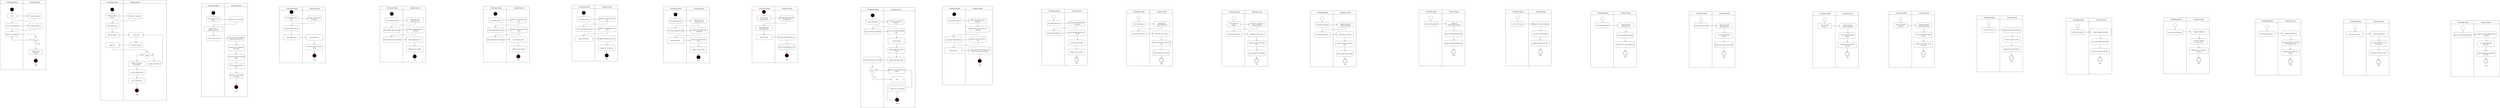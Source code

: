 <mxfile version="27.0.5">
  <diagram name="Page-1" id="c0tgbVqFojr9AY3EC7dK">
    <mxGraphModel dx="1678" dy="914" grid="0" gridSize="10" guides="1" tooltips="1" connect="1" arrows="1" fold="1" page="1" pageScale="1" pageWidth="1100" pageHeight="1700" math="0" shadow="0">
      <root>
        <mxCell id="0" />
        <mxCell id="1" parent="0" />
        <mxCell id="PWu2976QpV0TzekF0w1F-4" value="" style="shape=internalStorage;whiteSpace=wrap;html=1;backgroundOutline=1;dx=270;dy=40;" parent="1" vertex="1">
          <mxGeometry x="70" y="40" width="540" height="820" as="geometry" />
        </mxCell>
        <mxCell id="PWu2976QpV0TzekF0w1F-5" value="Scholarship Admin" style="text;html=1;align=center;verticalAlign=middle;resizable=0;points=[];autosize=1;strokeColor=none;fillColor=none;fontFamily=Lucida Console;fontSize=17;" parent="1" vertex="1">
          <mxGeometry x="110" y="50" width="200" height="30" as="geometry" />
        </mxCell>
        <mxCell id="PWu2976QpV0TzekF0w1F-6" value="Proposed System" style="text;html=1;align=center;verticalAlign=middle;resizable=0;points=[];autosize=1;strokeColor=none;fillColor=none;fontFamily=Lucida Console;fontSize=17;" parent="1" vertex="1">
          <mxGeometry x="390" y="50" width="180" height="30" as="geometry" />
        </mxCell>
        <mxCell id="PWu2976QpV0TzekF0w1F-7" value="" style="ellipse;html=1;shape=startState;fillColor=#000000;strokeColor=#ff0000;" parent="1" vertex="1">
          <mxGeometry x="185" y="126" width="50" height="50" as="geometry" />
        </mxCell>
        <mxCell id="PWu2976QpV0TzekF0w1F-8" value="" style="edgeStyle=orthogonalEdgeStyle;html=1;verticalAlign=bottom;endArrow=open;endSize=8;strokeColor=#ff0000;rounded=0;entryX=0.5;entryY=0;entryDx=0;entryDy=0;" parent="1" target="PWu2976QpV0TzekF0w1F-9" edge="1">
          <mxGeometry relative="1" as="geometry">
            <mxPoint x="210" y="192" as="targetPoint" />
            <mxPoint x="210" y="172" as="sourcePoint" />
          </mxGeometry>
        </mxCell>
        <mxCell id="PWu2976QpV0TzekF0w1F-20" style="edgeStyle=orthogonalEdgeStyle;rounded=0;orthogonalLoop=1;jettySize=auto;html=1;exitX=1;exitY=0.5;exitDx=0;exitDy=0;" parent="1" source="PWu2976QpV0TzekF0w1F-9" target="PWu2976QpV0TzekF0w1F-13" edge="1">
          <mxGeometry relative="1" as="geometry" />
        </mxCell>
        <mxCell id="PWu2976QpV0TzekF0w1F-9" value="" style="html=1;whiteSpace=wrap;rounded=1;arcSize=38;" parent="1" vertex="1">
          <mxGeometry x="155" y="202" width="110" height="50" as="geometry" />
        </mxCell>
        <mxCell id="PWu2976QpV0TzekF0w1F-10" value="Start" style="text;html=1;align=center;verticalAlign=middle;resizable=0;points=[];autosize=1;strokeColor=none;fillColor=none;fontFamily=Lucida Console;fontSize=17;" parent="1" vertex="1">
          <mxGeometry x="175" y="212" width="70" height="30" as="geometry" />
        </mxCell>
        <mxCell id="PWu2976QpV0TzekF0w1F-21" style="edgeStyle=orthogonalEdgeStyle;rounded=0;orthogonalLoop=1;jettySize=auto;html=1;exitX=0.5;exitY=1;exitDx=0;exitDy=0;" parent="1" source="PWu2976QpV0TzekF0w1F-13" target="PWu2976QpV0TzekF0w1F-14" edge="1">
          <mxGeometry relative="1" as="geometry" />
        </mxCell>
        <mxCell id="PWu2976QpV0TzekF0w1F-13" value="&lt;font style=&quot;font-size: 15px;&quot; face=&quot;Lucida Console&quot;&gt;Display Mainpage&lt;/font&gt;" style="rounded=1;whiteSpace=wrap;html=1;" parent="1" vertex="1">
          <mxGeometry x="400" y="197" width="160" height="60" as="geometry" />
        </mxCell>
        <mxCell id="PWu2976QpV0TzekF0w1F-22" style="edgeStyle=orthogonalEdgeStyle;rounded=0;orthogonalLoop=1;jettySize=auto;html=1;" parent="1" source="PWu2976QpV0TzekF0w1F-14" target="PWu2976QpV0TzekF0w1F-15" edge="1">
          <mxGeometry relative="1" as="geometry" />
        </mxCell>
        <mxCell id="PWu2976QpV0TzekF0w1F-14" value="&lt;font face=&quot;Lucida Console&quot;&gt;&lt;span style=&quot;font-size: 15px;&quot;&gt;CLick the Login Button&lt;/span&gt;&lt;/font&gt;" style="rounded=1;whiteSpace=wrap;html=1;" parent="1" vertex="1">
          <mxGeometry x="130" y="312" width="160" height="60" as="geometry" />
        </mxCell>
        <mxCell id="PWu2976QpV0TzekF0w1F-23" style="edgeStyle=orthogonalEdgeStyle;rounded=0;orthogonalLoop=1;jettySize=auto;html=1;exitX=0.5;exitY=1;exitDx=0;exitDy=0;entryX=0.5;entryY=0;entryDx=0;entryDy=0;" parent="1" source="PWu2976QpV0TzekF0w1F-15" target="PWu2976QpV0TzekF0w1F-16" edge="1">
          <mxGeometry relative="1" as="geometry" />
        </mxCell>
        <mxCell id="PWu2976QpV0TzekF0w1F-15" value="&lt;font face=&quot;Lucida Console&quot;&gt;&lt;span style=&quot;font-size: 15px;&quot;&gt;Display Login Form&lt;/span&gt;&lt;/font&gt;" style="rounded=1;whiteSpace=wrap;html=1;" parent="1" vertex="1">
          <mxGeometry x="410" y="312" width="160" height="60" as="geometry" />
        </mxCell>
        <mxCell id="PWu2976QpV0TzekF0w1F-24" style="edgeStyle=orthogonalEdgeStyle;rounded=0;orthogonalLoop=1;jettySize=auto;html=1;exitX=1;exitY=0.5;exitDx=0;exitDy=0;entryX=0.5;entryY=0;entryDx=0;entryDy=0;" parent="1" source="PWu2976QpV0TzekF0w1F-16" target="PWu2976QpV0TzekF0w1F-18" edge="1">
          <mxGeometry relative="1" as="geometry" />
        </mxCell>
        <mxCell id="PWu2976QpV0TzekF0w1F-16" value="&lt;font face=&quot;Lucida Console&quot;&gt;&lt;span style=&quot;font-size: 15px;&quot;&gt;Input Login Credentials&lt;/span&gt;&lt;/font&gt;" style="rounded=1;whiteSpace=wrap;html=1;" parent="1" vertex="1">
          <mxGeometry x="130" y="412" width="160" height="60" as="geometry" />
        </mxCell>
        <mxCell id="PWu2976QpV0TzekF0w1F-27" style="edgeStyle=orthogonalEdgeStyle;rounded=0;orthogonalLoop=1;jettySize=auto;html=1;exitX=0.5;exitY=1;exitDx=0;exitDy=0;entryX=0.5;entryY=0;entryDx=0;entryDy=0;" parent="1" source="PWu2976QpV0TzekF0w1F-17" target="PWu2976QpV0TzekF0w1F-19" edge="1">
          <mxGeometry relative="1" as="geometry" />
        </mxCell>
        <mxCell id="PWu2976QpV0TzekF0w1F-17" value="&lt;font face=&quot;Lucida Console&quot;&gt;&lt;span style=&quot;font-size: 15px;&quot;&gt;Display Admin Dashboard&lt;/span&gt;&lt;/font&gt;" style="rounded=1;whiteSpace=wrap;html=1;" parent="1" vertex="1">
          <mxGeometry x="410" y="620" width="160" height="60" as="geometry" />
        </mxCell>
        <mxCell id="PWu2976QpV0TzekF0w1F-25" style="edgeStyle=orthogonalEdgeStyle;rounded=0;orthogonalLoop=1;jettySize=auto;html=1;exitX=0.5;exitY=1;exitDx=0;exitDy=0;entryX=0.5;entryY=0;entryDx=0;entryDy=0;" parent="1" source="PWu2976QpV0TzekF0w1F-18" target="PWu2976QpV0TzekF0w1F-17" edge="1">
          <mxGeometry relative="1" as="geometry" />
        </mxCell>
        <mxCell id="PWu2976QpV0TzekF0w1F-26" style="edgeStyle=orthogonalEdgeStyle;rounded=0;orthogonalLoop=1;jettySize=auto;html=1;exitX=0;exitY=0.5;exitDx=0;exitDy=0;entryX=0.5;entryY=1;entryDx=0;entryDy=0;" parent="1" source="PWu2976QpV0TzekF0w1F-18" target="PWu2976QpV0TzekF0w1F-16" edge="1">
          <mxGeometry relative="1" as="geometry" />
        </mxCell>
        <mxCell id="PWu2976QpV0TzekF0w1F-18" value="&lt;font style=&quot;font-size: 15px;&quot; face=&quot;Lucida Console&quot;&gt;Valid?&lt;/font&gt;" style="rhombus;whiteSpace=wrap;html=1;" parent="1" vertex="1">
          <mxGeometry x="450" y="472" width="80" height="80" as="geometry" />
        </mxCell>
        <mxCell id="PWu2976QpV0TzekF0w1F-19" value="" style="ellipse;html=1;shape=endState;fillColor=#000000;strokeColor=#ff0000;" parent="1" vertex="1">
          <mxGeometry x="465" y="730" width="50" height="50" as="geometry" />
        </mxCell>
        <mxCell id="PWu2976QpV0TzekF0w1F-28" value="&lt;font style=&quot;font-size: 15px;&quot; face=&quot;Lucida Console&quot;&gt;YES&lt;/font&gt;" style="text;html=1;align=center;verticalAlign=middle;resizable=0;points=[];autosize=1;strokeColor=none;fillColor=none;" parent="1" vertex="1">
          <mxGeometry x="500" y="540" width="50" height="30" as="geometry" />
        </mxCell>
        <mxCell id="PWu2976QpV0TzekF0w1F-29" value="&lt;font style=&quot;font-size: 15px;&quot; face=&quot;Lucida Console&quot;&gt;No&lt;/font&gt;" style="text;html=1;align=center;verticalAlign=middle;resizable=0;points=[];autosize=1;strokeColor=none;fillColor=none;" parent="1" vertex="1">
          <mxGeometry x="405" y="487" width="40" height="30" as="geometry" />
        </mxCell>
        <mxCell id="PWu2976QpV0TzekF0w1F-30" value="" style="shape=internalStorage;whiteSpace=wrap;html=1;backgroundOutline=1;dx=270;dy=40;" parent="1" vertex="1">
          <mxGeometry x="1250" y="40" width="780" height="1180" as="geometry" />
        </mxCell>
        <mxCell id="PWu2976QpV0TzekF0w1F-31" value="Scholarship Admin" style="text;html=1;align=center;verticalAlign=middle;resizable=0;points=[];autosize=1;strokeColor=none;fillColor=none;fontFamily=Lucida Console;fontSize=17;" parent="1" vertex="1">
          <mxGeometry x="1290" y="50" width="200" height="30" as="geometry" />
        </mxCell>
        <mxCell id="PWu2976QpV0TzekF0w1F-32" value="Proposed System" style="text;html=1;align=center;verticalAlign=middle;resizable=0;points=[];autosize=1;strokeColor=none;fillColor=none;fontFamily=Lucida Console;fontSize=17;" parent="1" vertex="1">
          <mxGeometry x="1570" y="50" width="180" height="30" as="geometry" />
        </mxCell>
        <mxCell id="PWu2976QpV0TzekF0w1F-33" value="" style="ellipse;html=1;shape=startState;fillColor=#000000;strokeColor=#ff0000;" parent="1" vertex="1">
          <mxGeometry x="1365" y="126" width="50" height="50" as="geometry" />
        </mxCell>
        <mxCell id="PWu2976QpV0TzekF0w1F-34" value="" style="edgeStyle=orthogonalEdgeStyle;html=1;verticalAlign=bottom;endArrow=open;endSize=8;strokeColor=#ff0000;rounded=0;entryX=0.5;entryY=0;entryDx=0;entryDy=0;" parent="1" edge="1">
          <mxGeometry relative="1" as="geometry">
            <mxPoint x="1390" y="202" as="targetPoint" />
            <mxPoint x="1390" y="172" as="sourcePoint" />
          </mxGeometry>
        </mxCell>
        <mxCell id="PWu2976QpV0TzekF0w1F-35" style="edgeStyle=orthogonalEdgeStyle;rounded=0;orthogonalLoop=1;jettySize=auto;html=1;exitX=1;exitY=0.5;exitDx=0;exitDy=0;" parent="1" target="PWu2976QpV0TzekF0w1F-39" edge="1">
          <mxGeometry relative="1" as="geometry">
            <mxPoint x="1445" y="227" as="sourcePoint" />
          </mxGeometry>
        </mxCell>
        <mxCell id="PWu2976QpV0TzekF0w1F-38" style="edgeStyle=orthogonalEdgeStyle;rounded=0;orthogonalLoop=1;jettySize=auto;html=1;exitX=0.5;exitY=1;exitDx=0;exitDy=0;" parent="1" source="PWu2976QpV0TzekF0w1F-39" target="PWu2976QpV0TzekF0w1F-41" edge="1">
          <mxGeometry relative="1" as="geometry" />
        </mxCell>
        <mxCell id="PWu2976QpV0TzekF0w1F-39" value="&lt;font style=&quot;font-size: 15px;&quot; face=&quot;Lucida Console&quot;&gt;Display Set Semester&amp;nbsp;&lt;/font&gt;" style="rounded=1;whiteSpace=wrap;html=1;" parent="1" vertex="1">
          <mxGeometry x="1580" y="197" width="160" height="60" as="geometry" />
        </mxCell>
        <mxCell id="PWu2976QpV0TzekF0w1F-40" style="edgeStyle=orthogonalEdgeStyle;rounded=0;orthogonalLoop=1;jettySize=auto;html=1;" parent="1" source="PWu2976QpV0TzekF0w1F-41" target="PWu2976QpV0TzekF0w1F-43" edge="1">
          <mxGeometry relative="1" as="geometry" />
        </mxCell>
        <mxCell id="PWu2976QpV0TzekF0w1F-41" value="&lt;font face=&quot;Lucida Console&quot;&gt;&lt;span style=&quot;font-size: 15px;&quot;&gt;Input Semester Info&lt;/span&gt;&lt;/font&gt;" style="rounded=1;whiteSpace=wrap;html=1;" parent="1" vertex="1">
          <mxGeometry x="1310" y="312" width="160" height="60" as="geometry" />
        </mxCell>
        <mxCell id="PWu2976QpV0TzekF0w1F-55" style="edgeStyle=orthogonalEdgeStyle;rounded=0;orthogonalLoop=1;jettySize=auto;html=1;exitX=1;exitY=0.5;exitDx=0;exitDy=0;entryX=0;entryY=0.5;entryDx=0;entryDy=0;" parent="1" source="PWu2976QpV0TzekF0w1F-43" target="PWu2976QpV0TzekF0w1F-45" edge="1">
          <mxGeometry relative="1" as="geometry" />
        </mxCell>
        <mxCell id="PWu2976QpV0TzekF0w1F-43" value="&lt;font face=&quot;Lucida Console&quot;&gt;&lt;span style=&quot;font-size: 15px;&quot;&gt;Click Set Semester&lt;/span&gt;&lt;/font&gt;" style="rounded=1;whiteSpace=wrap;html=1;" parent="1" vertex="1">
          <mxGeometry x="1310" y="420" width="160" height="60" as="geometry" />
        </mxCell>
        <mxCell id="PWu2976QpV0TzekF0w1F-57" style="edgeStyle=orthogonalEdgeStyle;rounded=0;orthogonalLoop=1;jettySize=auto;html=1;exitX=0.5;exitY=1;exitDx=0;exitDy=0;entryX=0.5;entryY=0;entryDx=0;entryDy=0;" parent="1" source="PWu2976QpV0TzekF0w1F-45" target="PWu2976QpV0TzekF0w1F-56" edge="1">
          <mxGeometry relative="1" as="geometry" />
        </mxCell>
        <mxCell id="PWu2976QpV0TzekF0w1F-45" value="&lt;font face=&quot;Lucida Console&quot;&gt;&lt;span style=&quot;font-size: 15px;&quot;&gt;Ask for OTP&lt;/span&gt;&lt;/font&gt;" style="rounded=1;whiteSpace=wrap;html=1;" parent="1" vertex="1">
          <mxGeometry x="1590" y="420" width="160" height="60" as="geometry" />
        </mxCell>
        <mxCell id="PWu2976QpV0TzekF0w1F-63" style="edgeStyle=orthogonalEdgeStyle;rounded=0;orthogonalLoop=1;jettySize=auto;html=1;exitX=1;exitY=0.5;exitDx=0;exitDy=0;entryX=1;entryY=0.5;entryDx=0;entryDy=0;" parent="1" source="PWu2976QpV0TzekF0w1F-47" target="PWu2976QpV0TzekF0w1F-45" edge="1">
          <mxGeometry relative="1" as="geometry" />
        </mxCell>
        <mxCell id="PWu2976QpV0TzekF0w1F-47" value="&lt;font face=&quot;Lucida Console&quot;&gt;&lt;span style=&quot;font-size: 15px;&quot;&gt;Display Invalid OTP&lt;/span&gt;&lt;/font&gt;" style="rounded=1;whiteSpace=wrap;html=1;" parent="1" vertex="1">
          <mxGeometry x="1800" y="760" width="160" height="60" as="geometry" />
        </mxCell>
        <mxCell id="PWu2976QpV0TzekF0w1F-48" style="edgeStyle=orthogonalEdgeStyle;rounded=0;orthogonalLoop=1;jettySize=auto;html=1;exitX=1;exitY=0.5;exitDx=0;exitDy=0;entryX=0.5;entryY=0;entryDx=0;entryDy=0;" parent="1" source="PWu2976QpV0TzekF0w1F-50" target="PWu2976QpV0TzekF0w1F-47" edge="1">
          <mxGeometry relative="1" as="geometry" />
        </mxCell>
        <mxCell id="PWu2976QpV0TzekF0w1F-62" style="edgeStyle=orthogonalEdgeStyle;rounded=0;orthogonalLoop=1;jettySize=auto;html=1;exitX=0;exitY=0.5;exitDx=0;exitDy=0;entryX=0.5;entryY=0;entryDx=0;entryDy=0;" parent="1" source="PWu2976QpV0TzekF0w1F-50" target="PWu2976QpV0TzekF0w1F-61" edge="1">
          <mxGeometry relative="1" as="geometry" />
        </mxCell>
        <mxCell id="PWu2976QpV0TzekF0w1F-50" value="&lt;font style=&quot;font-size: 15px;&quot; face=&quot;Lucida Console&quot;&gt;Valid?&lt;/font&gt;" style="rhombus;whiteSpace=wrap;html=1;" parent="1" vertex="1">
          <mxGeometry x="1760" y="650" width="80" height="80" as="geometry" />
        </mxCell>
        <mxCell id="PWu2976QpV0TzekF0w1F-51" value="" style="ellipse;html=1;shape=endState;fillColor=#000000;strokeColor=#ff0000;" parent="1" vertex="1">
          <mxGeometry x="1655" y="1080" width="50" height="50" as="geometry" />
        </mxCell>
        <mxCell id="PWu2976QpV0TzekF0w1F-52" value="&lt;font style=&quot;font-size: 15px;&quot; face=&quot;Lucida Console&quot;&gt;YES&lt;/font&gt;" style="text;html=1;align=center;verticalAlign=middle;resizable=0;points=[];autosize=1;strokeColor=none;fillColor=none;" parent="1" vertex="1">
          <mxGeometry x="1710" y="665" width="50" height="30" as="geometry" />
        </mxCell>
        <mxCell id="PWu2976QpV0TzekF0w1F-53" value="&lt;font face=&quot;Lucida Console&quot;&gt;&lt;span style=&quot;font-size: 15px;&quot;&gt;NO&lt;/span&gt;&lt;/font&gt;" style="text;html=1;align=center;verticalAlign=middle;resizable=0;points=[];autosize=1;strokeColor=none;fillColor=none;" parent="1" vertex="1">
          <mxGeometry x="1845" y="660" width="40" height="30" as="geometry" />
        </mxCell>
        <mxCell id="PWu2976QpV0TzekF0w1F-54" value="&lt;font style=&quot;font-size: 15px;&quot; face=&quot;Lucida Console&quot;&gt;Click Set Semester Button&lt;/font&gt;" style="rounded=1;whiteSpace=wrap;html=1;" parent="1" vertex="1">
          <mxGeometry x="1310" y="202" width="160" height="60" as="geometry" />
        </mxCell>
        <mxCell id="PWu2976QpV0TzekF0w1F-59" style="edgeStyle=orthogonalEdgeStyle;rounded=0;orthogonalLoop=1;jettySize=auto;html=1;exitX=0;exitY=0.5;exitDx=0;exitDy=0;" parent="1" source="PWu2976QpV0TzekF0w1F-56" target="PWu2976QpV0TzekF0w1F-58" edge="1">
          <mxGeometry relative="1" as="geometry" />
        </mxCell>
        <mxCell id="PWu2976QpV0TzekF0w1F-56" value="&lt;font face=&quot;Lucida Console&quot;&gt;&lt;span style=&quot;font-size: 15px;&quot;&gt;Send OTP in Email&lt;/span&gt;&lt;/font&gt;" style="rounded=1;whiteSpace=wrap;html=1;" parent="1" vertex="1">
          <mxGeometry x="1590" y="540" width="160" height="60" as="geometry" />
        </mxCell>
        <mxCell id="PWu2976QpV0TzekF0w1F-60" style="edgeStyle=orthogonalEdgeStyle;rounded=0;orthogonalLoop=1;jettySize=auto;html=1;exitX=0.5;exitY=1;exitDx=0;exitDy=0;entryX=0.5;entryY=0;entryDx=0;entryDy=0;" parent="1" source="PWu2976QpV0TzekF0w1F-58" target="PWu2976QpV0TzekF0w1F-50" edge="1">
          <mxGeometry relative="1" as="geometry" />
        </mxCell>
        <mxCell id="PWu2976QpV0TzekF0w1F-58" value="&lt;font face=&quot;Lucida Console&quot;&gt;&lt;span style=&quot;font-size: 15px;&quot;&gt;Input OTP&lt;/span&gt;&lt;/font&gt;" style="rounded=1;whiteSpace=wrap;html=1;" parent="1" vertex="1">
          <mxGeometry x="1310" y="540" width="160" height="60" as="geometry" />
        </mxCell>
        <mxCell id="PWu2976QpV0TzekF0w1F-65" style="edgeStyle=orthogonalEdgeStyle;rounded=0;orthogonalLoop=1;jettySize=auto;html=1;exitX=0.5;exitY=1;exitDx=0;exitDy=0;" parent="1" source="PWu2976QpV0TzekF0w1F-61" target="PWu2976QpV0TzekF0w1F-64" edge="1">
          <mxGeometry relative="1" as="geometry" />
        </mxCell>
        <mxCell id="PWu2976QpV0TzekF0w1F-61" value="&lt;font face=&quot;Lucida Console&quot;&gt;&lt;span style=&quot;font-size: 15px;&quot;&gt;Display Set Semester Successsfully&lt;/span&gt;&lt;/font&gt;" style="rounded=1;whiteSpace=wrap;html=1;" parent="1" vertex="1">
          <mxGeometry x="1580" y="760" width="200" height="60" as="geometry" />
        </mxCell>
        <mxCell id="PWu2976QpV0TzekF0w1F-67" style="edgeStyle=orthogonalEdgeStyle;rounded=0;orthogonalLoop=1;jettySize=auto;html=1;exitX=0.5;exitY=1;exitDx=0;exitDy=0;entryX=0.5;entryY=0;entryDx=0;entryDy=0;" parent="1" source="PWu2976QpV0TzekF0w1F-64" target="PWu2976QpV0TzekF0w1F-66" edge="1">
          <mxGeometry relative="1" as="geometry" />
        </mxCell>
        <mxCell id="PWu2976QpV0TzekF0w1F-64" value="&lt;font face=&quot;Lucida Console&quot;&gt;&lt;span style=&quot;font-size: 15px;&quot;&gt;Saved in Semester Table&lt;/span&gt;&lt;/font&gt;" style="rounded=1;whiteSpace=wrap;html=1;" parent="1" vertex="1">
          <mxGeometry x="1580" y="860" width="200" height="60" as="geometry" />
        </mxCell>
        <mxCell id="PWu2976QpV0TzekF0w1F-68" style="edgeStyle=orthogonalEdgeStyle;rounded=0;orthogonalLoop=1;jettySize=auto;html=1;exitX=0.5;exitY=1;exitDx=0;exitDy=0;entryX=0.5;entryY=0;entryDx=0;entryDy=0;" parent="1" source="PWu2976QpV0TzekF0w1F-66" target="PWu2976QpV0TzekF0w1F-51" edge="1">
          <mxGeometry relative="1" as="geometry" />
        </mxCell>
        <mxCell id="PWu2976QpV0TzekF0w1F-66" value="&lt;font face=&quot;Lucida Console&quot;&gt;&lt;span style=&quot;font-size: 15px;&quot;&gt;Set as currentSem Id&lt;/span&gt;&lt;/font&gt;" style="rounded=1;whiteSpace=wrap;html=1;" parent="1" vertex="1">
          <mxGeometry x="1580" y="960" width="200" height="60" as="geometry" />
        </mxCell>
        <mxCell id="PWu2976QpV0TzekF0w1F-69" value="&lt;font style=&quot;font-size: 15px;&quot; face=&quot;Lucida Console&quot;&gt;END&lt;/font&gt;" style="text;html=1;align=center;verticalAlign=middle;resizable=0;points=[];autosize=1;strokeColor=none;fillColor=none;" parent="1" vertex="1">
          <mxGeometry x="1655" y="1140" width="50" height="30" as="geometry" />
        </mxCell>
        <mxCell id="PWu2976QpV0TzekF0w1F-70" value="&lt;font style=&quot;font-size: 15px;&quot; face=&quot;Lucida Console&quot;&gt;END&lt;/font&gt;" style="text;html=1;align=center;verticalAlign=middle;resizable=0;points=[];autosize=1;strokeColor=none;fillColor=none;" parent="1" vertex="1">
          <mxGeometry x="465" y="790" width="50" height="30" as="geometry" />
        </mxCell>
        <mxCell id="PWu2976QpV0TzekF0w1F-71" value="" style="shape=internalStorage;whiteSpace=wrap;html=1;backgroundOutline=1;dx=270;dy=40;" parent="1" vertex="1">
          <mxGeometry x="2440" y="80" width="540" height="1100" as="geometry" />
        </mxCell>
        <mxCell id="PWu2976QpV0TzekF0w1F-72" value="Scholarship Admin" style="text;html=1;align=center;verticalAlign=middle;resizable=0;points=[];autosize=1;strokeColor=none;fillColor=none;fontFamily=Lucida Console;fontSize=17;" parent="1" vertex="1">
          <mxGeometry x="2480" y="90" width="200" height="30" as="geometry" />
        </mxCell>
        <mxCell id="PWu2976QpV0TzekF0w1F-73" value="Proposed System" style="text;html=1;align=center;verticalAlign=middle;resizable=0;points=[];autosize=1;strokeColor=none;fillColor=none;fontFamily=Lucida Console;fontSize=17;" parent="1" vertex="1">
          <mxGeometry x="2760" y="90" width="180" height="30" as="geometry" />
        </mxCell>
        <mxCell id="PWu2976QpV0TzekF0w1F-74" value="" style="ellipse;html=1;shape=startState;fillColor=#000000;strokeColor=#ff0000;" parent="1" vertex="1">
          <mxGeometry x="2555" y="166" width="50" height="50" as="geometry" />
        </mxCell>
        <mxCell id="PWu2976QpV0TzekF0w1F-75" value="" style="edgeStyle=orthogonalEdgeStyle;html=1;verticalAlign=bottom;endArrow=open;endSize=8;strokeColor=#ff0000;rounded=0;entryX=0.5;entryY=0;entryDx=0;entryDy=0;" parent="1" edge="1">
          <mxGeometry relative="1" as="geometry">
            <mxPoint x="2580" y="242" as="targetPoint" />
            <mxPoint x="2580" y="212" as="sourcePoint" />
          </mxGeometry>
        </mxCell>
        <mxCell id="PWu2976QpV0TzekF0w1F-76" style="edgeStyle=orthogonalEdgeStyle;rounded=0;orthogonalLoop=1;jettySize=auto;html=1;exitX=1;exitY=0.5;exitDx=0;exitDy=0;" parent="1" target="PWu2976QpV0TzekF0w1F-80" edge="1">
          <mxGeometry relative="1" as="geometry">
            <mxPoint x="2635" y="267" as="sourcePoint" />
          </mxGeometry>
        </mxCell>
        <mxCell id="PWu2976QpV0TzekF0w1F-79" style="edgeStyle=orthogonalEdgeStyle;rounded=0;orthogonalLoop=1;jettySize=auto;html=1;exitX=0.5;exitY=1;exitDx=0;exitDy=0;" parent="1" source="PWu2976QpV0TzekF0w1F-80" target="PWu2976QpV0TzekF0w1F-82" edge="1">
          <mxGeometry relative="1" as="geometry" />
        </mxCell>
        <mxCell id="PWu2976QpV0TzekF0w1F-80" value="&lt;font style=&quot;font-size: 15px;&quot; face=&quot;Lucida Console&quot;&gt;Display Create Account&lt;/font&gt;" style="rounded=1;whiteSpace=wrap;html=1;" parent="1" vertex="1">
          <mxGeometry x="2770" y="237" width="160" height="60" as="geometry" />
        </mxCell>
        <mxCell id="PWu2976QpV0TzekF0w1F-98" style="edgeStyle=orthogonalEdgeStyle;rounded=0;orthogonalLoop=1;jettySize=auto;html=1;exitX=0.5;exitY=1;exitDx=0;exitDy=0;" parent="1" source="PWu2976QpV0TzekF0w1F-82" target="PWu2976QpV0TzekF0w1F-86" edge="1">
          <mxGeometry relative="1" as="geometry" />
        </mxCell>
        <mxCell id="PWu2976QpV0TzekF0w1F-82" value="&lt;font face=&quot;Lucida Console&quot;&gt;&lt;span style=&quot;font-size: 15px;&quot;&gt;Input accounts Info(name,email,role)&lt;/span&gt;&lt;/font&gt;" style="rounded=1;whiteSpace=wrap;html=1;" parent="1" vertex="1">
          <mxGeometry x="2470" y="352" width="220" height="60" as="geometry" />
        </mxCell>
        <mxCell id="PWu2976QpV0TzekF0w1F-99" style="edgeStyle=orthogonalEdgeStyle;rounded=0;orthogonalLoop=1;jettySize=auto;html=1;" parent="1" source="PWu2976QpV0TzekF0w1F-86" target="PWu2976QpV0TzekF0w1F-97" edge="1">
          <mxGeometry relative="1" as="geometry" />
        </mxCell>
        <mxCell id="PWu2976QpV0TzekF0w1F-86" value="&lt;font face=&quot;Lucida Console&quot;&gt;&lt;span style=&quot;font-size: 15px;&quot;&gt;Click Create Account&lt;/span&gt;&lt;/font&gt;" style="rounded=1;whiteSpace=wrap;html=1;" parent="1" vertex="1">
          <mxGeometry x="2500" y="460" width="160" height="60" as="geometry" />
        </mxCell>
        <mxCell id="PWu2976QpV0TzekF0w1F-87" style="edgeStyle=orthogonalEdgeStyle;rounded=0;orthogonalLoop=1;jettySize=auto;html=1;exitX=0.5;exitY=1;exitDx=0;exitDy=0;entryX=0.5;entryY=0;entryDx=0;entryDy=0;" parent="1" source="PWu2976QpV0TzekF0w1F-88" target="PWu2976QpV0TzekF0w1F-92" edge="1">
          <mxGeometry relative="1" as="geometry" />
        </mxCell>
        <mxCell id="PWu2976QpV0TzekF0w1F-88" value="&lt;font face=&quot;Lucida Console&quot;&gt;&lt;span style=&quot;font-size: 15px;&quot;&gt;Display Account Created Successfully&lt;/span&gt;&lt;/font&gt;" style="rounded=1;whiteSpace=wrap;html=1;" parent="1" vertex="1">
          <mxGeometry x="2770" y="900" width="160" height="60" as="geometry" />
        </mxCell>
        <mxCell id="PWu2976QpV0TzekF0w1F-92" value="" style="ellipse;html=1;shape=endState;fillColor=#000000;strokeColor=#ff0000;" parent="1" vertex="1">
          <mxGeometry x="2825" y="1040" width="50" height="50" as="geometry" />
        </mxCell>
        <mxCell id="PWu2976QpV0TzekF0w1F-95" value="&lt;font style=&quot;font-size: 15px;&quot; face=&quot;Lucida Console&quot;&gt;END&lt;/font&gt;" style="text;html=1;align=center;verticalAlign=middle;resizable=0;points=[];autosize=1;strokeColor=none;fillColor=none;" parent="1" vertex="1">
          <mxGeometry x="2825" y="1100" width="50" height="30" as="geometry" />
        </mxCell>
        <mxCell id="PWu2976QpV0TzekF0w1F-96" value="&lt;font style=&quot;font-size: 15px;&quot; face=&quot;Lucida Console&quot;&gt;Click Create Account Button&lt;/font&gt;" style="rounded=1;whiteSpace=wrap;html=1;" parent="1" vertex="1">
          <mxGeometry x="2500" y="237" width="160" height="60" as="geometry" />
        </mxCell>
        <mxCell id="PWu2976QpV0TzekF0w1F-102" style="edgeStyle=orthogonalEdgeStyle;rounded=0;orthogonalLoop=1;jettySize=auto;html=1;exitX=0.5;exitY=1;exitDx=0;exitDy=0;" parent="1" source="PWu2976QpV0TzekF0w1F-97" target="PWu2976QpV0TzekF0w1F-100" edge="1">
          <mxGeometry relative="1" as="geometry" />
        </mxCell>
        <mxCell id="PWu2976QpV0TzekF0w1F-97" value="&lt;font face=&quot;Lucida Console&quot;&gt;&lt;span style=&quot;font-size: 15px;&quot;&gt;Generate Account Credentials based from the given info&lt;/span&gt;&lt;/font&gt;" style="rounded=1;whiteSpace=wrap;html=1;" parent="1" vertex="1">
          <mxGeometry x="2750" y="456" width="200" height="68" as="geometry" />
        </mxCell>
        <mxCell id="PWu2976QpV0TzekF0w1F-104" style="edgeStyle=orthogonalEdgeStyle;rounded=0;orthogonalLoop=1;jettySize=auto;html=1;exitX=0.5;exitY=1;exitDx=0;exitDy=0;" parent="1" source="PWu2976QpV0TzekF0w1F-100" target="PWu2976QpV0TzekF0w1F-103" edge="1">
          <mxGeometry relative="1" as="geometry" />
        </mxCell>
        <mxCell id="PWu2976QpV0TzekF0w1F-100" value="&lt;font face=&quot;Lucida Console&quot;&gt;&lt;span style=&quot;font-size: 15px;&quot;&gt;Saved Account Credentials to Users Table&lt;/span&gt;&lt;/font&gt;" style="rounded=1;whiteSpace=wrap;html=1;" parent="1" vertex="1">
          <mxGeometry x="2750" y="570" width="200" height="68" as="geometry" />
        </mxCell>
        <mxCell id="PWu2976QpV0TzekF0w1F-106" style="edgeStyle=orthogonalEdgeStyle;rounded=0;orthogonalLoop=1;jettySize=auto;html=1;exitX=0.5;exitY=1;exitDx=0;exitDy=0;entryX=0.5;entryY=0;entryDx=0;entryDy=0;" parent="1" source="PWu2976QpV0TzekF0w1F-103" target="PWu2976QpV0TzekF0w1F-105" edge="1">
          <mxGeometry relative="1" as="geometry" />
        </mxCell>
        <mxCell id="PWu2976QpV0TzekF0w1F-103" value="&lt;font face=&quot;Lucida Console&quot;&gt;&lt;span style=&quot;font-size: 15px;&quot;&gt;Saved Account Info to what role table&lt;/span&gt;&lt;/font&gt;" style="rounded=1;whiteSpace=wrap;html=1;" parent="1" vertex="1">
          <mxGeometry x="2750" y="680" width="200" height="68" as="geometry" />
        </mxCell>
        <mxCell id="PWu2976QpV0TzekF0w1F-107" style="edgeStyle=orthogonalEdgeStyle;rounded=0;orthogonalLoop=1;jettySize=auto;html=1;exitX=0.5;exitY=1;exitDx=0;exitDy=0;entryX=0.5;entryY=0;entryDx=0;entryDy=0;" parent="1" source="PWu2976QpV0TzekF0w1F-105" target="PWu2976QpV0TzekF0w1F-88" edge="1">
          <mxGeometry relative="1" as="geometry" />
        </mxCell>
        <mxCell id="PWu2976QpV0TzekF0w1F-105" value="&lt;font face=&quot;Lucida Console&quot;&gt;&lt;span style=&quot;font-size: 15px;&quot;&gt;Send Account Credentials to Email&lt;/span&gt;&lt;/font&gt;" style="rounded=1;whiteSpace=wrap;html=1;" parent="1" vertex="1">
          <mxGeometry x="2750" y="782" width="200" height="68" as="geometry" />
        </mxCell>
        <mxCell id="PWu2976QpV0TzekF0w1F-108" value="" style="shape=internalStorage;whiteSpace=wrap;html=1;backgroundOutline=1;dx=270;dy=40;" parent="1" vertex="1">
          <mxGeometry x="3360" y="120" width="540" height="660" as="geometry" />
        </mxCell>
        <mxCell id="PWu2976QpV0TzekF0w1F-109" value="Scholarship Admin" style="text;html=1;align=center;verticalAlign=middle;resizable=0;points=[];autosize=1;strokeColor=none;fillColor=none;fontFamily=Lucida Console;fontSize=17;" parent="1" vertex="1">
          <mxGeometry x="3405" y="126" width="200" height="30" as="geometry" />
        </mxCell>
        <mxCell id="PWu2976QpV0TzekF0w1F-110" value="Proposed System" style="text;html=1;align=center;verticalAlign=middle;resizable=0;points=[];autosize=1;strokeColor=none;fillColor=none;fontFamily=Lucida Console;fontSize=17;" parent="1" vertex="1">
          <mxGeometry x="3685" y="126" width="180" height="30" as="geometry" />
        </mxCell>
        <mxCell id="PWu2976QpV0TzekF0w1F-111" value="" style="ellipse;html=1;shape=startState;fillColor=#000000;strokeColor=#ff0000;" parent="1" vertex="1">
          <mxGeometry x="3475" y="156" width="50" height="50" as="geometry" />
        </mxCell>
        <mxCell id="PWu2976QpV0TzekF0w1F-112" value="" style="edgeStyle=orthogonalEdgeStyle;html=1;verticalAlign=bottom;endArrow=open;endSize=8;strokeColor=#ff0000;rounded=0;entryX=0.5;entryY=0;entryDx=0;entryDy=0;" parent="1" edge="1">
          <mxGeometry relative="1" as="geometry">
            <mxPoint x="3500" y="232" as="targetPoint" />
            <mxPoint x="3500" y="202" as="sourcePoint" />
          </mxGeometry>
        </mxCell>
        <mxCell id="PWu2976QpV0TzekF0w1F-113" style="edgeStyle=orthogonalEdgeStyle;rounded=0;orthogonalLoop=1;jettySize=auto;html=1;exitX=1;exitY=0.5;exitDx=0;exitDy=0;" parent="1" target="PWu2976QpV0TzekF0w1F-115" edge="1">
          <mxGeometry relative="1" as="geometry">
            <mxPoint x="3555" y="257" as="sourcePoint" />
          </mxGeometry>
        </mxCell>
        <mxCell id="PWu2976QpV0TzekF0w1F-114" style="edgeStyle=orthogonalEdgeStyle;rounded=0;orthogonalLoop=1;jettySize=auto;html=1;exitX=0.5;exitY=1;exitDx=0;exitDy=0;" parent="1" source="PWu2976QpV0TzekF0w1F-115" target="PWu2976QpV0TzekF0w1F-117" edge="1">
          <mxGeometry relative="1" as="geometry" />
        </mxCell>
        <mxCell id="PWu2976QpV0TzekF0w1F-115" value="&lt;font style=&quot;font-size: 15px;&quot; face=&quot;Lucida Console&quot;&gt;Display Change Gratis Hours Menu&lt;/font&gt;" style="rounded=1;whiteSpace=wrap;html=1;" parent="1" vertex="1">
          <mxGeometry x="3690" y="227" width="160" height="60" as="geometry" />
        </mxCell>
        <mxCell id="PWu2976QpV0TzekF0w1F-133" style="edgeStyle=orthogonalEdgeStyle;rounded=0;orthogonalLoop=1;jettySize=auto;html=1;exitX=1;exitY=0.5;exitDx=0;exitDy=0;entryX=0;entryY=0.5;entryDx=0;entryDy=0;" parent="1" source="PWu2976QpV0TzekF0w1F-135" target="PWu2976QpV0TzekF0w1F-126" edge="1">
          <mxGeometry relative="1" as="geometry" />
        </mxCell>
        <mxCell id="PWu2976QpV0TzekF0w1F-136" style="edgeStyle=orthogonalEdgeStyle;rounded=0;orthogonalLoop=1;jettySize=auto;html=1;exitX=0.5;exitY=1;exitDx=0;exitDy=0;" parent="1" source="PWu2976QpV0TzekF0w1F-117" target="PWu2976QpV0TzekF0w1F-135" edge="1">
          <mxGeometry relative="1" as="geometry" />
        </mxCell>
        <mxCell id="PWu2976QpV0TzekF0w1F-117" value="&lt;font face=&quot;Lucida Console&quot;&gt;&lt;span style=&quot;font-size: 15px;&quot;&gt;Input the number of Hours&lt;/span&gt;&lt;/font&gt;" style="rounded=1;whiteSpace=wrap;html=1;" parent="1" vertex="1">
          <mxGeometry x="3405" y="342" width="190" height="60" as="geometry" />
        </mxCell>
        <mxCell id="PWu2976QpV0TzekF0w1F-122" value="" style="ellipse;html=1;shape=endState;fillColor=#000000;strokeColor=#ff0000;" parent="1" vertex="1">
          <mxGeometry x="3745" y="670" width="50" height="50" as="geometry" />
        </mxCell>
        <mxCell id="PWu2976QpV0TzekF0w1F-123" value="&lt;font style=&quot;font-size: 15px;&quot; face=&quot;Lucida Console&quot;&gt;END&lt;/font&gt;" style="text;html=1;align=center;verticalAlign=middle;resizable=0;points=[];autosize=1;strokeColor=none;fillColor=none;" parent="1" vertex="1">
          <mxGeometry x="3745" y="730" width="50" height="30" as="geometry" />
        </mxCell>
        <mxCell id="PWu2976QpV0TzekF0w1F-124" value="&lt;font style=&quot;font-size: 15px;&quot; face=&quot;Lucida Console&quot;&gt;Click Change Gratis Hours&lt;/font&gt;" style="rounded=1;whiteSpace=wrap;html=1;" parent="1" vertex="1">
          <mxGeometry x="3420" y="227" width="160" height="60" as="geometry" />
        </mxCell>
        <mxCell id="PWu2976QpV0TzekF0w1F-125" style="edgeStyle=orthogonalEdgeStyle;rounded=0;orthogonalLoop=1;jettySize=auto;html=1;exitX=0.5;exitY=1;exitDx=0;exitDy=0;" parent="1" source="PWu2976QpV0TzekF0w1F-126" target="PWu2976QpV0TzekF0w1F-128" edge="1">
          <mxGeometry relative="1" as="geometry" />
        </mxCell>
        <mxCell id="PWu2976QpV0TzekF0w1F-126" value="&lt;font face=&quot;Lucida Console&quot;&gt;&lt;span style=&quot;font-size: 15px;&quot;&gt;Set Needed Hours&lt;/span&gt;&lt;/font&gt;" style="rounded=1;whiteSpace=wrap;html=1;" parent="1" vertex="1">
          <mxGeometry x="3670" y="445" width="200" height="68" as="geometry" />
        </mxCell>
        <mxCell id="PWu2976QpV0TzekF0w1F-127" style="edgeStyle=orthogonalEdgeStyle;rounded=0;orthogonalLoop=1;jettySize=auto;html=1;exitX=0.5;exitY=1;exitDx=0;exitDy=0;" parent="1" source="PWu2976QpV0TzekF0w1F-128" edge="1">
          <mxGeometry relative="1" as="geometry">
            <mxPoint x="3770" y="670" as="targetPoint" />
          </mxGeometry>
        </mxCell>
        <mxCell id="PWu2976QpV0TzekF0w1F-128" value="&lt;font face=&quot;Lucida Console&quot;&gt;&lt;span style=&quot;font-size: 15px;&quot;&gt;Saved in system the needed Hours&lt;/span&gt;&lt;/font&gt;" style="rounded=1;whiteSpace=wrap;html=1;" parent="1" vertex="1">
          <mxGeometry x="3670" y="560" width="200" height="68" as="geometry" />
        </mxCell>
        <mxCell id="PWu2976QpV0TzekF0w1F-135" value="&lt;font face=&quot;Lucida Console&quot;&gt;&lt;span style=&quot;font-size: 15px;&quot;&gt;Click Update Button&lt;/span&gt;&lt;/font&gt;" style="rounded=1;whiteSpace=wrap;html=1;" parent="1" vertex="1">
          <mxGeometry x="3405" y="449" width="190" height="60" as="geometry" />
        </mxCell>
        <mxCell id="PWu2976QpV0TzekF0w1F-137" value="" style="shape=internalStorage;whiteSpace=wrap;html=1;backgroundOutline=1;dx=270;dy=40;" parent="1" vertex="1">
          <mxGeometry x="4540" y="112" width="540" height="660" as="geometry" />
        </mxCell>
        <mxCell id="PWu2976QpV0TzekF0w1F-138" value="Scholarship Admin" style="text;html=1;align=center;verticalAlign=middle;resizable=0;points=[];autosize=1;strokeColor=none;fillColor=none;fontFamily=Lucida Console;fontSize=17;" parent="1" vertex="1">
          <mxGeometry x="4585" y="118" width="200" height="30" as="geometry" />
        </mxCell>
        <mxCell id="PWu2976QpV0TzekF0w1F-139" value="Proposed System" style="text;html=1;align=center;verticalAlign=middle;resizable=0;points=[];autosize=1;strokeColor=none;fillColor=none;fontFamily=Lucida Console;fontSize=17;" parent="1" vertex="1">
          <mxGeometry x="4865" y="118" width="180" height="30" as="geometry" />
        </mxCell>
        <mxCell id="PWu2976QpV0TzekF0w1F-140" value="" style="ellipse;html=1;shape=startState;fillColor=#000000;strokeColor=#ff0000;" parent="1" vertex="1">
          <mxGeometry x="4655" y="177" width="50" height="50" as="geometry" />
        </mxCell>
        <mxCell id="PWu2976QpV0TzekF0w1F-141" value="" style="edgeStyle=orthogonalEdgeStyle;html=1;verticalAlign=bottom;endArrow=open;endSize=8;strokeColor=#ff0000;rounded=0;entryX=0.5;entryY=0;entryDx=0;entryDy=0;" parent="1" edge="1">
          <mxGeometry relative="1" as="geometry">
            <mxPoint x="4680" y="252" as="targetPoint" />
            <mxPoint x="4680" y="222" as="sourcePoint" />
          </mxGeometry>
        </mxCell>
        <mxCell id="PWu2976QpV0TzekF0w1F-142" style="edgeStyle=orthogonalEdgeStyle;rounded=0;orthogonalLoop=1;jettySize=auto;html=1;exitX=1;exitY=0.5;exitDx=0;exitDy=0;" parent="1" target="PWu2976QpV0TzekF0w1F-144" edge="1">
          <mxGeometry relative="1" as="geometry">
            <mxPoint x="4735" y="277" as="sourcePoint" />
          </mxGeometry>
        </mxCell>
        <mxCell id="PWu2976QpV0TzekF0w1F-143" style="edgeStyle=orthogonalEdgeStyle;rounded=0;orthogonalLoop=1;jettySize=auto;html=1;exitX=0.5;exitY=1;exitDx=0;exitDy=0;" parent="1" source="PWu2976QpV0TzekF0w1F-144" target="PWu2976QpV0TzekF0w1F-147" edge="1">
          <mxGeometry relative="1" as="geometry" />
        </mxCell>
        <mxCell id="PWu2976QpV0TzekF0w1F-144" value="&lt;font style=&quot;font-size: 15px;&quot; face=&quot;Lucida Console&quot;&gt;Display the Current Application Date&lt;/font&gt;" style="rounded=1;whiteSpace=wrap;html=1;" parent="1" vertex="1">
          <mxGeometry x="4860" y="247" width="190" height="60" as="geometry" />
        </mxCell>
        <mxCell id="PWu2976QpV0TzekF0w1F-145" style="edgeStyle=orthogonalEdgeStyle;rounded=0;orthogonalLoop=1;jettySize=auto;html=1;exitX=1;exitY=0.5;exitDx=0;exitDy=0;entryX=0;entryY=0.5;entryDx=0;entryDy=0;" parent="1" source="PWu2976QpV0TzekF0w1F-147" target="PWu2976QpV0TzekF0w1F-152" edge="1">
          <mxGeometry relative="1" as="geometry">
            <mxPoint x="4775" y="499" as="sourcePoint" />
          </mxGeometry>
        </mxCell>
        <mxCell id="PWu2976QpV0TzekF0w1F-147" value="&lt;font face=&quot;Lucida Console&quot;&gt;&lt;span style=&quot;font-size: 15px;&quot;&gt;Click Change Application Date&lt;/span&gt;&lt;/font&gt;" style="rounded=1;whiteSpace=wrap;html=1;" parent="1" vertex="1">
          <mxGeometry x="4585" y="362" width="190" height="60" as="geometry" />
        </mxCell>
        <mxCell id="PWu2976QpV0TzekF0w1F-148" value="" style="ellipse;html=1;shape=endState;fillColor=#000000;strokeColor=#ff0000;" parent="1" vertex="1">
          <mxGeometry x="4925" y="680" width="50" height="50" as="geometry" />
        </mxCell>
        <mxCell id="PWu2976QpV0TzekF0w1F-149" value="&lt;font style=&quot;font-size: 15px;&quot; face=&quot;Lucida Console&quot;&gt;END&lt;/font&gt;" style="text;html=1;align=center;verticalAlign=middle;resizable=0;points=[];autosize=1;strokeColor=none;fillColor=none;" parent="1" vertex="1">
          <mxGeometry x="4925" y="730" width="50" height="30" as="geometry" />
        </mxCell>
        <mxCell id="PWu2976QpV0TzekF0w1F-150" value="&lt;font style=&quot;font-size: 15px;&quot; face=&quot;Lucida Console&quot;&gt;Click Application Date&lt;/font&gt;" style="rounded=1;whiteSpace=wrap;html=1;" parent="1" vertex="1">
          <mxGeometry x="4600" y="247" width="160" height="60" as="geometry" />
        </mxCell>
        <mxCell id="PWu2976QpV0TzekF0w1F-151" style="edgeStyle=orthogonalEdgeStyle;rounded=0;orthogonalLoop=1;jettySize=auto;html=1;exitX=0.5;exitY=1;exitDx=0;exitDy=0;" parent="1" source="PWu2976QpV0TzekF0w1F-152" target="PWu2976QpV0TzekF0w1F-154" edge="1">
          <mxGeometry relative="1" as="geometry" />
        </mxCell>
        <mxCell id="PWu2976QpV0TzekF0w1F-152" value="&lt;font face=&quot;Lucida Console&quot;&gt;&lt;span style=&quot;font-size: 15px;&quot;&gt;Display Change Application Date Menu&lt;/span&gt;&lt;/font&gt;" style="rounded=1;whiteSpace=wrap;html=1;" parent="1" vertex="1">
          <mxGeometry x="4860" y="358" width="200" height="68" as="geometry" />
        </mxCell>
        <mxCell id="PWu2976QpV0TzekF0w1F-157" style="edgeStyle=orthogonalEdgeStyle;rounded=0;orthogonalLoop=1;jettySize=auto;html=1;exitX=1;exitY=0.5;exitDx=0;exitDy=0;entryX=0;entryY=0.5;entryDx=0;entryDy=0;" parent="1" source="PWu2976QpV0TzekF0w1F-154" target="PWu2976QpV0TzekF0w1F-156" edge="1">
          <mxGeometry relative="1" as="geometry" />
        </mxCell>
        <mxCell id="PWu2976QpV0TzekF0w1F-154" value="&lt;font face=&quot;Lucida Console&quot;&gt;&lt;span style=&quot;font-size: 15px;&quot;&gt;Input the Start Date &amp;amp; End Date&lt;/span&gt;&lt;/font&gt;" style="rounded=1;whiteSpace=wrap;html=1;" parent="1" vertex="1">
          <mxGeometry x="4580" y="472" width="200" height="68" as="geometry" />
        </mxCell>
        <mxCell id="PWu2976QpV0TzekF0w1F-159" style="edgeStyle=orthogonalEdgeStyle;rounded=0;orthogonalLoop=1;jettySize=auto;html=1;exitX=0.5;exitY=1;exitDx=0;exitDy=0;" parent="1" source="PWu2976QpV0TzekF0w1F-156" target="PWu2976QpV0TzekF0w1F-158" edge="1">
          <mxGeometry relative="1" as="geometry" />
        </mxCell>
        <mxCell id="PWu2976QpV0TzekF0w1F-156" value="&lt;font face=&quot;Lucida Console&quot;&gt;&lt;span style=&quot;font-size: 15px;&quot;&gt;Set the Application Date&lt;/span&gt;&lt;/font&gt;" style="rounded=1;whiteSpace=wrap;html=1;" parent="1" vertex="1">
          <mxGeometry x="4850" y="472" width="200" height="68" as="geometry" />
        </mxCell>
        <mxCell id="PWu2976QpV0TzekF0w1F-160" style="edgeStyle=orthogonalEdgeStyle;rounded=0;orthogonalLoop=1;jettySize=auto;html=1;exitX=0.5;exitY=1;exitDx=0;exitDy=0;entryX=0.5;entryY=0;entryDx=0;entryDy=0;" parent="1" source="PWu2976QpV0TzekF0w1F-158" target="PWu2976QpV0TzekF0w1F-148" edge="1">
          <mxGeometry relative="1" as="geometry" />
        </mxCell>
        <mxCell id="PWu2976QpV0TzekF0w1F-158" value="&lt;font face=&quot;Lucida Console&quot;&gt;&lt;span style=&quot;font-size: 15px;&quot;&gt;Display Set Successfully&lt;/span&gt;&lt;/font&gt;" style="rounded=1;whiteSpace=wrap;html=1;" parent="1" vertex="1">
          <mxGeometry x="4850" y="582" width="200" height="68" as="geometry" />
        </mxCell>
        <mxCell id="PWu2976QpV0TzekF0w1F-161" value="" style="shape=internalStorage;whiteSpace=wrap;html=1;backgroundOutline=1;dx=270;dy=40;" parent="1" vertex="1">
          <mxGeometry x="5760" y="112" width="540" height="660" as="geometry" />
        </mxCell>
        <mxCell id="PWu2976QpV0TzekF0w1F-162" value="Scholarship Admin" style="text;html=1;align=center;verticalAlign=middle;resizable=0;points=[];autosize=1;strokeColor=none;fillColor=none;fontFamily=Lucida Console;fontSize=17;" parent="1" vertex="1">
          <mxGeometry x="5805" y="118" width="200" height="30" as="geometry" />
        </mxCell>
        <mxCell id="PWu2976QpV0TzekF0w1F-163" value="Proposed System" style="text;html=1;align=center;verticalAlign=middle;resizable=0;points=[];autosize=1;strokeColor=none;fillColor=none;fontFamily=Lucida Console;fontSize=17;" parent="1" vertex="1">
          <mxGeometry x="6085" y="118" width="180" height="30" as="geometry" />
        </mxCell>
        <mxCell id="PWu2976QpV0TzekF0w1F-164" value="" style="ellipse;html=1;shape=startState;fillColor=#000000;strokeColor=#ff0000;" parent="1" vertex="1">
          <mxGeometry x="5875" y="177" width="50" height="50" as="geometry" />
        </mxCell>
        <mxCell id="PWu2976QpV0TzekF0w1F-165" value="" style="edgeStyle=orthogonalEdgeStyle;html=1;verticalAlign=bottom;endArrow=open;endSize=8;strokeColor=#ff0000;rounded=0;entryX=0.5;entryY=0;entryDx=0;entryDy=0;" parent="1" edge="1">
          <mxGeometry relative="1" as="geometry">
            <mxPoint x="5900" y="252" as="targetPoint" />
            <mxPoint x="5900" y="222" as="sourcePoint" />
          </mxGeometry>
        </mxCell>
        <mxCell id="PWu2976QpV0TzekF0w1F-166" style="edgeStyle=orthogonalEdgeStyle;rounded=0;orthogonalLoop=1;jettySize=auto;html=1;exitX=1;exitY=0.5;exitDx=0;exitDy=0;" parent="1" target="PWu2976QpV0TzekF0w1F-168" edge="1">
          <mxGeometry relative="1" as="geometry">
            <mxPoint x="5955" y="277" as="sourcePoint" />
          </mxGeometry>
        </mxCell>
        <mxCell id="PWu2976QpV0TzekF0w1F-167" style="edgeStyle=orthogonalEdgeStyle;rounded=0;orthogonalLoop=1;jettySize=auto;html=1;exitX=0.5;exitY=1;exitDx=0;exitDy=0;" parent="1" source="PWu2976QpV0TzekF0w1F-168" target="PWu2976QpV0TzekF0w1F-170" edge="1">
          <mxGeometry relative="1" as="geometry" />
        </mxCell>
        <mxCell id="PWu2976QpV0TzekF0w1F-168" value="&lt;font style=&quot;font-size: 15px;&quot; face=&quot;Lucida Console&quot;&gt;Display the Current Renewal Date&lt;/font&gt;" style="rounded=1;whiteSpace=wrap;html=1;" parent="1" vertex="1">
          <mxGeometry x="6080" y="247" width="190" height="60" as="geometry" />
        </mxCell>
        <mxCell id="PWu2976QpV0TzekF0w1F-169" style="edgeStyle=orthogonalEdgeStyle;rounded=0;orthogonalLoop=1;jettySize=auto;html=1;exitX=1;exitY=0.5;exitDx=0;exitDy=0;entryX=0;entryY=0.5;entryDx=0;entryDy=0;" parent="1" source="PWu2976QpV0TzekF0w1F-170" target="PWu2976QpV0TzekF0w1F-175" edge="1">
          <mxGeometry relative="1" as="geometry">
            <mxPoint x="5995" y="499" as="sourcePoint" />
          </mxGeometry>
        </mxCell>
        <mxCell id="PWu2976QpV0TzekF0w1F-170" value="&lt;font face=&quot;Lucida Console&quot;&gt;&lt;span style=&quot;font-size: 15px;&quot;&gt;Click Change Renewal Date&lt;/span&gt;&lt;/font&gt;" style="rounded=1;whiteSpace=wrap;html=1;" parent="1" vertex="1">
          <mxGeometry x="5805" y="362" width="190" height="60" as="geometry" />
        </mxCell>
        <mxCell id="PWu2976QpV0TzekF0w1F-171" value="" style="ellipse;html=1;shape=endState;fillColor=#000000;strokeColor=#ff0000;" parent="1" vertex="1">
          <mxGeometry x="6145" y="680" width="50" height="50" as="geometry" />
        </mxCell>
        <mxCell id="PWu2976QpV0TzekF0w1F-172" value="&lt;font style=&quot;font-size: 15px;&quot; face=&quot;Lucida Console&quot;&gt;END&lt;/font&gt;" style="text;html=1;align=center;verticalAlign=middle;resizable=0;points=[];autosize=1;strokeColor=none;fillColor=none;" parent="1" vertex="1">
          <mxGeometry x="6145" y="730" width="50" height="30" as="geometry" />
        </mxCell>
        <mxCell id="PWu2976QpV0TzekF0w1F-173" value="&lt;font style=&quot;font-size: 15px;&quot; face=&quot;Lucida Console&quot;&gt;Click Renewal Date&lt;/font&gt;" style="rounded=1;whiteSpace=wrap;html=1;" parent="1" vertex="1">
          <mxGeometry x="5820" y="247" width="160" height="60" as="geometry" />
        </mxCell>
        <mxCell id="PWu2976QpV0TzekF0w1F-174" style="edgeStyle=orthogonalEdgeStyle;rounded=0;orthogonalLoop=1;jettySize=auto;html=1;exitX=0.5;exitY=1;exitDx=0;exitDy=0;" parent="1" source="PWu2976QpV0TzekF0w1F-175" target="PWu2976QpV0TzekF0w1F-177" edge="1">
          <mxGeometry relative="1" as="geometry" />
        </mxCell>
        <mxCell id="PWu2976QpV0TzekF0w1F-175" value="&lt;font face=&quot;Lucida Console&quot;&gt;&lt;span style=&quot;font-size: 15px;&quot;&gt;Display Change Renewal Date Menu&lt;/span&gt;&lt;/font&gt;" style="rounded=1;whiteSpace=wrap;html=1;" parent="1" vertex="1">
          <mxGeometry x="6080" y="358" width="200" height="68" as="geometry" />
        </mxCell>
        <mxCell id="PWu2976QpV0TzekF0w1F-176" style="edgeStyle=orthogonalEdgeStyle;rounded=0;orthogonalLoop=1;jettySize=auto;html=1;exitX=1;exitY=0.5;exitDx=0;exitDy=0;entryX=0;entryY=0.5;entryDx=0;entryDy=0;" parent="1" source="PWu2976QpV0TzekF0w1F-177" target="PWu2976QpV0TzekF0w1F-179" edge="1">
          <mxGeometry relative="1" as="geometry" />
        </mxCell>
        <mxCell id="PWu2976QpV0TzekF0w1F-177" value="&lt;font face=&quot;Lucida Console&quot;&gt;&lt;span style=&quot;font-size: 15px;&quot;&gt;Input the Start Date &amp;amp; End Date&lt;/span&gt;&lt;/font&gt;" style="rounded=1;whiteSpace=wrap;html=1;" parent="1" vertex="1">
          <mxGeometry x="5800" y="472" width="200" height="68" as="geometry" />
        </mxCell>
        <mxCell id="PWu2976QpV0TzekF0w1F-178" style="edgeStyle=orthogonalEdgeStyle;rounded=0;orthogonalLoop=1;jettySize=auto;html=1;exitX=0.5;exitY=1;exitDx=0;exitDy=0;" parent="1" source="PWu2976QpV0TzekF0w1F-179" target="PWu2976QpV0TzekF0w1F-181" edge="1">
          <mxGeometry relative="1" as="geometry" />
        </mxCell>
        <mxCell id="PWu2976QpV0TzekF0w1F-179" value="&lt;font face=&quot;Lucida Console&quot;&gt;&lt;span style=&quot;font-size: 15px;&quot;&gt;Set the Renewal Date&lt;/span&gt;&lt;/font&gt;" style="rounded=1;whiteSpace=wrap;html=1;" parent="1" vertex="1">
          <mxGeometry x="6070" y="472" width="200" height="68" as="geometry" />
        </mxCell>
        <mxCell id="PWu2976QpV0TzekF0w1F-180" style="edgeStyle=orthogonalEdgeStyle;rounded=0;orthogonalLoop=1;jettySize=auto;html=1;exitX=0.5;exitY=1;exitDx=0;exitDy=0;entryX=0.5;entryY=0;entryDx=0;entryDy=0;" parent="1" source="PWu2976QpV0TzekF0w1F-181" target="PWu2976QpV0TzekF0w1F-171" edge="1">
          <mxGeometry relative="1" as="geometry" />
        </mxCell>
        <mxCell id="PWu2976QpV0TzekF0w1F-181" value="&lt;font face=&quot;Lucida Console&quot;&gt;&lt;span style=&quot;font-size: 15px;&quot;&gt;Display Set Successfully&lt;/span&gt;&lt;/font&gt;" style="rounded=1;whiteSpace=wrap;html=1;" parent="1" vertex="1">
          <mxGeometry x="6070" y="582" width="200" height="68" as="geometry" />
        </mxCell>
        <mxCell id="PWu2976QpV0TzekF0w1F-182" value="" style="shape=internalStorage;whiteSpace=wrap;html=1;backgroundOutline=1;dx=270;dy=40;" parent="1" vertex="1">
          <mxGeometry x="6800" y="100" width="540" height="660" as="geometry" />
        </mxCell>
        <mxCell id="PWu2976QpV0TzekF0w1F-183" value="Scholarship Admin" style="text;html=1;align=center;verticalAlign=middle;resizable=0;points=[];autosize=1;strokeColor=none;fillColor=none;fontFamily=Lucida Console;fontSize=17;" parent="1" vertex="1">
          <mxGeometry x="6845" y="106" width="200" height="30" as="geometry" />
        </mxCell>
        <mxCell id="PWu2976QpV0TzekF0w1F-184" value="Proposed System" style="text;html=1;align=center;verticalAlign=middle;resizable=0;points=[];autosize=1;strokeColor=none;fillColor=none;fontFamily=Lucida Console;fontSize=17;" parent="1" vertex="1">
          <mxGeometry x="7125" y="106" width="180" height="30" as="geometry" />
        </mxCell>
        <mxCell id="PWu2976QpV0TzekF0w1F-185" value="" style="ellipse;html=1;shape=startState;fillColor=#000000;strokeColor=#ff0000;" parent="1" vertex="1">
          <mxGeometry x="6915" y="165" width="50" height="50" as="geometry" />
        </mxCell>
        <mxCell id="PWu2976QpV0TzekF0w1F-186" value="" style="edgeStyle=orthogonalEdgeStyle;html=1;verticalAlign=bottom;endArrow=open;endSize=8;strokeColor=#ff0000;rounded=0;entryX=0.5;entryY=0;entryDx=0;entryDy=0;" parent="1" edge="1">
          <mxGeometry relative="1" as="geometry">
            <mxPoint x="6940" y="240" as="targetPoint" />
            <mxPoint x="6940" y="210" as="sourcePoint" />
          </mxGeometry>
        </mxCell>
        <mxCell id="PWu2976QpV0TzekF0w1F-187" style="edgeStyle=orthogonalEdgeStyle;rounded=0;orthogonalLoop=1;jettySize=auto;html=1;exitX=1;exitY=0.5;exitDx=0;exitDy=0;" parent="1" target="PWu2976QpV0TzekF0w1F-189" edge="1">
          <mxGeometry relative="1" as="geometry">
            <mxPoint x="6995" y="265" as="sourcePoint" />
          </mxGeometry>
        </mxCell>
        <mxCell id="PWu2976QpV0TzekF0w1F-188" style="edgeStyle=orthogonalEdgeStyle;rounded=0;orthogonalLoop=1;jettySize=auto;html=1;exitX=0.5;exitY=1;exitDx=0;exitDy=0;" parent="1" source="PWu2976QpV0TzekF0w1F-189" target="PWu2976QpV0TzekF0w1F-191" edge="1">
          <mxGeometry relative="1" as="geometry" />
        </mxCell>
        <mxCell id="PWu2976QpV0TzekF0w1F-189" value="&lt;font style=&quot;font-size: 15px;&quot; face=&quot;Lucida Console&quot;&gt;Display the Current Renewal Date&lt;/font&gt;" style="rounded=1;whiteSpace=wrap;html=1;" parent="1" vertex="1">
          <mxGeometry x="7120" y="235" width="190" height="60" as="geometry" />
        </mxCell>
        <mxCell id="PWu2976QpV0TzekF0w1F-190" style="edgeStyle=orthogonalEdgeStyle;rounded=0;orthogonalLoop=1;jettySize=auto;html=1;exitX=1;exitY=0.5;exitDx=0;exitDy=0;entryX=0;entryY=0.5;entryDx=0;entryDy=0;" parent="1" source="PWu2976QpV0TzekF0w1F-191" target="PWu2976QpV0TzekF0w1F-196" edge="1">
          <mxGeometry relative="1" as="geometry">
            <mxPoint x="7035" y="487" as="sourcePoint" />
          </mxGeometry>
        </mxCell>
        <mxCell id="PWu2976QpV0TzekF0w1F-191" value="&lt;font face=&quot;Lucida Console&quot;&gt;&lt;span style=&quot;font-size: 15px;&quot;&gt;Click Extend Renewal Date&lt;/span&gt;&lt;/font&gt;" style="rounded=1;whiteSpace=wrap;html=1;" parent="1" vertex="1">
          <mxGeometry x="6845" y="350" width="190" height="60" as="geometry" />
        </mxCell>
        <mxCell id="PWu2976QpV0TzekF0w1F-192" value="" style="ellipse;html=1;shape=endState;fillColor=#000000;strokeColor=#ff0000;" parent="1" vertex="1">
          <mxGeometry x="7185" y="668" width="50" height="50" as="geometry" />
        </mxCell>
        <mxCell id="PWu2976QpV0TzekF0w1F-193" value="&lt;font style=&quot;font-size: 15px;&quot; face=&quot;Lucida Console&quot;&gt;END&lt;/font&gt;" style="text;html=1;align=center;verticalAlign=middle;resizable=0;points=[];autosize=1;strokeColor=none;fillColor=none;" parent="1" vertex="1">
          <mxGeometry x="7185" y="718" width="50" height="30" as="geometry" />
        </mxCell>
        <mxCell id="PWu2976QpV0TzekF0w1F-194" value="&lt;font style=&quot;font-size: 15px;&quot; face=&quot;Lucida Console&quot;&gt;Click Renewal Date&lt;/font&gt;" style="rounded=1;whiteSpace=wrap;html=1;" parent="1" vertex="1">
          <mxGeometry x="6860" y="235" width="160" height="60" as="geometry" />
        </mxCell>
        <mxCell id="PWu2976QpV0TzekF0w1F-195" style="edgeStyle=orthogonalEdgeStyle;rounded=0;orthogonalLoop=1;jettySize=auto;html=1;exitX=0.5;exitY=1;exitDx=0;exitDy=0;" parent="1" source="PWu2976QpV0TzekF0w1F-196" target="PWu2976QpV0TzekF0w1F-198" edge="1">
          <mxGeometry relative="1" as="geometry" />
        </mxCell>
        <mxCell id="PWu2976QpV0TzekF0w1F-196" value="&lt;font face=&quot;Lucida Console&quot;&gt;&lt;span style=&quot;font-size: 15px;&quot;&gt;Display Extend Renewal Date Menu&lt;/span&gt;&lt;/font&gt;" style="rounded=1;whiteSpace=wrap;html=1;" parent="1" vertex="1">
          <mxGeometry x="7120" y="346" width="200" height="68" as="geometry" />
        </mxCell>
        <mxCell id="PWu2976QpV0TzekF0w1F-197" style="edgeStyle=orthogonalEdgeStyle;rounded=0;orthogonalLoop=1;jettySize=auto;html=1;exitX=1;exitY=0.5;exitDx=0;exitDy=0;entryX=0;entryY=0.5;entryDx=0;entryDy=0;" parent="1" source="PWu2976QpV0TzekF0w1F-198" target="PWu2976QpV0TzekF0w1F-200" edge="1">
          <mxGeometry relative="1" as="geometry" />
        </mxCell>
        <mxCell id="PWu2976QpV0TzekF0w1F-198" value="&lt;font face=&quot;Lucida Console&quot;&gt;&lt;span style=&quot;font-size: 15px;&quot;&gt;Input the End Date&amp;nbsp;&lt;/span&gt;&lt;/font&gt;" style="rounded=1;whiteSpace=wrap;html=1;" parent="1" vertex="1">
          <mxGeometry x="6840" y="460" width="200" height="68" as="geometry" />
        </mxCell>
        <mxCell id="PWu2976QpV0TzekF0w1F-199" style="edgeStyle=orthogonalEdgeStyle;rounded=0;orthogonalLoop=1;jettySize=auto;html=1;exitX=0.5;exitY=1;exitDx=0;exitDy=0;" parent="1" source="PWu2976QpV0TzekF0w1F-200" target="PWu2976QpV0TzekF0w1F-202" edge="1">
          <mxGeometry relative="1" as="geometry" />
        </mxCell>
        <mxCell id="PWu2976QpV0TzekF0w1F-200" value="&lt;font face=&quot;Lucida Console&quot;&gt;&lt;span style=&quot;font-size: 15px;&quot;&gt;Update the Renewal End Date&lt;/span&gt;&lt;/font&gt;" style="rounded=1;whiteSpace=wrap;html=1;" parent="1" vertex="1">
          <mxGeometry x="7110" y="460" width="200" height="68" as="geometry" />
        </mxCell>
        <mxCell id="PWu2976QpV0TzekF0w1F-201" style="edgeStyle=orthogonalEdgeStyle;rounded=0;orthogonalLoop=1;jettySize=auto;html=1;exitX=0.5;exitY=1;exitDx=0;exitDy=0;entryX=0.5;entryY=0;entryDx=0;entryDy=0;" parent="1" source="PWu2976QpV0TzekF0w1F-202" target="PWu2976QpV0TzekF0w1F-192" edge="1">
          <mxGeometry relative="1" as="geometry" />
        </mxCell>
        <mxCell id="PWu2976QpV0TzekF0w1F-202" value="&lt;font face=&quot;Lucida Console&quot;&gt;&lt;span style=&quot;font-size: 15px;&quot;&gt;Display Set Successfully&lt;/span&gt;&lt;/font&gt;" style="rounded=1;whiteSpace=wrap;html=1;" parent="1" vertex="1">
          <mxGeometry x="7110" y="570" width="200" height="68" as="geometry" />
        </mxCell>
        <mxCell id="PWu2976QpV0TzekF0w1F-203" value="" style="shape=internalStorage;whiteSpace=wrap;html=1;backgroundOutline=1;dx=270;dy=40;" parent="1" vertex="1">
          <mxGeometry x="7880" y="120" width="540" height="660" as="geometry" />
        </mxCell>
        <mxCell id="PWu2976QpV0TzekF0w1F-204" value="Scholarship Admin" style="text;html=1;align=center;verticalAlign=middle;resizable=0;points=[];autosize=1;strokeColor=none;fillColor=none;fontFamily=Lucida Console;fontSize=17;" parent="1" vertex="1">
          <mxGeometry x="7925" y="126" width="200" height="30" as="geometry" />
        </mxCell>
        <mxCell id="PWu2976QpV0TzekF0w1F-205" value="Proposed System" style="text;html=1;align=center;verticalAlign=middle;resizable=0;points=[];autosize=1;strokeColor=none;fillColor=none;fontFamily=Lucida Console;fontSize=17;" parent="1" vertex="1">
          <mxGeometry x="8205" y="126" width="180" height="30" as="geometry" />
        </mxCell>
        <mxCell id="PWu2976QpV0TzekF0w1F-206" value="" style="ellipse;html=1;shape=startState;fillColor=#000000;strokeColor=#ff0000;" parent="1" vertex="1">
          <mxGeometry x="7995" y="185" width="50" height="50" as="geometry" />
        </mxCell>
        <mxCell id="PWu2976QpV0TzekF0w1F-207" value="" style="edgeStyle=orthogonalEdgeStyle;html=1;verticalAlign=bottom;endArrow=open;endSize=8;strokeColor=#ff0000;rounded=0;entryX=0.5;entryY=0;entryDx=0;entryDy=0;" parent="1" edge="1">
          <mxGeometry relative="1" as="geometry">
            <mxPoint x="8020" y="260" as="targetPoint" />
            <mxPoint x="8020" y="230" as="sourcePoint" />
          </mxGeometry>
        </mxCell>
        <mxCell id="PWu2976QpV0TzekF0w1F-208" style="edgeStyle=orthogonalEdgeStyle;rounded=0;orthogonalLoop=1;jettySize=auto;html=1;exitX=1;exitY=0.5;exitDx=0;exitDy=0;" parent="1" target="PWu2976QpV0TzekF0w1F-210" edge="1">
          <mxGeometry relative="1" as="geometry">
            <mxPoint x="8075" y="285" as="sourcePoint" />
          </mxGeometry>
        </mxCell>
        <mxCell id="PWu2976QpV0TzekF0w1F-209" style="edgeStyle=orthogonalEdgeStyle;rounded=0;orthogonalLoop=1;jettySize=auto;html=1;exitX=0.5;exitY=1;exitDx=0;exitDy=0;" parent="1" source="PWu2976QpV0TzekF0w1F-210" target="PWu2976QpV0TzekF0w1F-212" edge="1">
          <mxGeometry relative="1" as="geometry" />
        </mxCell>
        <mxCell id="PWu2976QpV0TzekF0w1F-210" value="&lt;font style=&quot;font-size: 15px;&quot; face=&quot;Lucida Console&quot;&gt;Display the Current Application Date&lt;/font&gt;" style="rounded=1;whiteSpace=wrap;html=1;" parent="1" vertex="1">
          <mxGeometry x="8200" y="255" width="190" height="60" as="geometry" />
        </mxCell>
        <mxCell id="PWu2976QpV0TzekF0w1F-211" style="edgeStyle=orthogonalEdgeStyle;rounded=0;orthogonalLoop=1;jettySize=auto;html=1;exitX=1;exitY=0.5;exitDx=0;exitDy=0;entryX=0;entryY=0.5;entryDx=0;entryDy=0;" parent="1" source="PWu2976QpV0TzekF0w1F-212" target="PWu2976QpV0TzekF0w1F-217" edge="1">
          <mxGeometry relative="1" as="geometry">
            <mxPoint x="8115" y="507" as="sourcePoint" />
          </mxGeometry>
        </mxCell>
        <mxCell id="PWu2976QpV0TzekF0w1F-212" value="&lt;font face=&quot;Lucida Console&quot;&gt;&lt;span style=&quot;font-size: 15px;&quot;&gt;Click Extend Application Date&lt;/span&gt;&lt;/font&gt;" style="rounded=1;whiteSpace=wrap;html=1;" parent="1" vertex="1">
          <mxGeometry x="7925" y="370" width="190" height="60" as="geometry" />
        </mxCell>
        <mxCell id="PWu2976QpV0TzekF0w1F-213" value="" style="ellipse;html=1;shape=endState;fillColor=#000000;strokeColor=#ff0000;" parent="1" vertex="1">
          <mxGeometry x="8265" y="688" width="50" height="50" as="geometry" />
        </mxCell>
        <mxCell id="PWu2976QpV0TzekF0w1F-214" value="&lt;font style=&quot;font-size: 15px;&quot; face=&quot;Lucida Console&quot;&gt;END&lt;/font&gt;" style="text;html=1;align=center;verticalAlign=middle;resizable=0;points=[];autosize=1;strokeColor=none;fillColor=none;" parent="1" vertex="1">
          <mxGeometry x="8265" y="738" width="50" height="30" as="geometry" />
        </mxCell>
        <mxCell id="PWu2976QpV0TzekF0w1F-215" value="&lt;font style=&quot;font-size: 15px;&quot; face=&quot;Lucida Console&quot;&gt;Click Application Date&lt;/font&gt;" style="rounded=1;whiteSpace=wrap;html=1;" parent="1" vertex="1">
          <mxGeometry x="7940" y="255" width="160" height="60" as="geometry" />
        </mxCell>
        <mxCell id="PWu2976QpV0TzekF0w1F-216" style="edgeStyle=orthogonalEdgeStyle;rounded=0;orthogonalLoop=1;jettySize=auto;html=1;exitX=0.5;exitY=1;exitDx=0;exitDy=0;" parent="1" source="PWu2976QpV0TzekF0w1F-217" target="PWu2976QpV0TzekF0w1F-219" edge="1">
          <mxGeometry relative="1" as="geometry" />
        </mxCell>
        <mxCell id="PWu2976QpV0TzekF0w1F-217" value="&lt;font face=&quot;Lucida Console&quot;&gt;&lt;span style=&quot;font-size: 15px;&quot;&gt;Display Extend Application Date Menu&lt;/span&gt;&lt;/font&gt;" style="rounded=1;whiteSpace=wrap;html=1;" parent="1" vertex="1">
          <mxGeometry x="8200" y="366" width="200" height="68" as="geometry" />
        </mxCell>
        <mxCell id="PWu2976QpV0TzekF0w1F-218" style="edgeStyle=orthogonalEdgeStyle;rounded=0;orthogonalLoop=1;jettySize=auto;html=1;exitX=1;exitY=0.5;exitDx=0;exitDy=0;entryX=0;entryY=0.5;entryDx=0;entryDy=0;" parent="1" source="PWu2976QpV0TzekF0w1F-219" target="PWu2976QpV0TzekF0w1F-221" edge="1">
          <mxGeometry relative="1" as="geometry" />
        </mxCell>
        <mxCell id="PWu2976QpV0TzekF0w1F-219" value="&lt;font face=&quot;Lucida Console&quot;&gt;&lt;span style=&quot;font-size: 15px;&quot;&gt;Input the End Date&amp;nbsp;&lt;/span&gt;&lt;/font&gt;" style="rounded=1;whiteSpace=wrap;html=1;" parent="1" vertex="1">
          <mxGeometry x="7920" y="480" width="200" height="68" as="geometry" />
        </mxCell>
        <mxCell id="PWu2976QpV0TzekF0w1F-220" style="edgeStyle=orthogonalEdgeStyle;rounded=0;orthogonalLoop=1;jettySize=auto;html=1;exitX=0.5;exitY=1;exitDx=0;exitDy=0;" parent="1" source="PWu2976QpV0TzekF0w1F-221" target="PWu2976QpV0TzekF0w1F-223" edge="1">
          <mxGeometry relative="1" as="geometry" />
        </mxCell>
        <mxCell id="PWu2976QpV0TzekF0w1F-221" value="&lt;font face=&quot;Lucida Console&quot;&gt;&lt;span style=&quot;font-size: 15px;&quot;&gt;Update the Application End Date&lt;/span&gt;&lt;/font&gt;" style="rounded=1;whiteSpace=wrap;html=1;" parent="1" vertex="1">
          <mxGeometry x="8190" y="480" width="200" height="68" as="geometry" />
        </mxCell>
        <mxCell id="PWu2976QpV0TzekF0w1F-222" style="edgeStyle=orthogonalEdgeStyle;rounded=0;orthogonalLoop=1;jettySize=auto;html=1;exitX=0.5;exitY=1;exitDx=0;exitDy=0;entryX=0.5;entryY=0;entryDx=0;entryDy=0;" parent="1" source="PWu2976QpV0TzekF0w1F-223" target="PWu2976QpV0TzekF0w1F-213" edge="1">
          <mxGeometry relative="1" as="geometry" />
        </mxCell>
        <mxCell id="PWu2976QpV0TzekF0w1F-223" value="&lt;font face=&quot;Lucida Console&quot;&gt;&lt;span style=&quot;font-size: 15px;&quot;&gt;Display Set Successfully&lt;/span&gt;&lt;/font&gt;" style="rounded=1;whiteSpace=wrap;html=1;" parent="1" vertex="1">
          <mxGeometry x="8190" y="590" width="200" height="68" as="geometry" />
        </mxCell>
        <mxCell id="PWu2976QpV0TzekF0w1F-224" value="" style="shape=internalStorage;whiteSpace=wrap;html=1;backgroundOutline=1;dx=270;dy=40;" parent="1" vertex="1">
          <mxGeometry x="8920" y="118" width="540" height="660" as="geometry" />
        </mxCell>
        <mxCell id="PWu2976QpV0TzekF0w1F-225" value="Scholarship Admin" style="text;html=1;align=center;verticalAlign=middle;resizable=0;points=[];autosize=1;strokeColor=none;fillColor=none;fontFamily=Lucida Console;fontSize=17;" parent="1" vertex="1">
          <mxGeometry x="8965" y="124" width="200" height="30" as="geometry" />
        </mxCell>
        <mxCell id="PWu2976QpV0TzekF0w1F-226" value="Proposed System" style="text;html=1;align=center;verticalAlign=middle;resizable=0;points=[];autosize=1;strokeColor=none;fillColor=none;fontFamily=Lucida Console;fontSize=17;" parent="1" vertex="1">
          <mxGeometry x="9245" y="124" width="180" height="30" as="geometry" />
        </mxCell>
        <mxCell id="PWu2976QpV0TzekF0w1F-227" value="" style="ellipse;html=1;shape=startState;fillColor=#000000;strokeColor=#ff0000;" parent="1" vertex="1">
          <mxGeometry x="9035" y="154" width="50" height="50" as="geometry" />
        </mxCell>
        <mxCell id="PWu2976QpV0TzekF0w1F-228" value="" style="edgeStyle=orthogonalEdgeStyle;html=1;verticalAlign=bottom;endArrow=open;endSize=8;strokeColor=#ff0000;rounded=0;entryX=0.5;entryY=0;entryDx=0;entryDy=0;" parent="1" edge="1">
          <mxGeometry relative="1" as="geometry">
            <mxPoint x="9060" y="230" as="targetPoint" />
            <mxPoint x="9060" y="200" as="sourcePoint" />
          </mxGeometry>
        </mxCell>
        <mxCell id="PWu2976QpV0TzekF0w1F-229" style="edgeStyle=orthogonalEdgeStyle;rounded=0;orthogonalLoop=1;jettySize=auto;html=1;exitX=1;exitY=0.5;exitDx=0;exitDy=0;" parent="1" target="PWu2976QpV0TzekF0w1F-231" edge="1">
          <mxGeometry relative="1" as="geometry">
            <mxPoint x="9115" y="255" as="sourcePoint" />
          </mxGeometry>
        </mxCell>
        <mxCell id="PWu2976QpV0TzekF0w1F-230" style="edgeStyle=orthogonalEdgeStyle;rounded=0;orthogonalLoop=1;jettySize=auto;html=1;exitX=0.5;exitY=1;exitDx=0;exitDy=0;" parent="1" source="PWu2976QpV0TzekF0w1F-231" target="PWu2976QpV0TzekF0w1F-234" edge="1">
          <mxGeometry relative="1" as="geometry" />
        </mxCell>
        <mxCell id="PWu2976QpV0TzekF0w1F-231" value="&lt;font style=&quot;font-size: 15px;&quot; face=&quot;Lucida Console&quot;&gt;Display Total Scholarship Slot Dashboard&lt;/font&gt;" style="rounded=1;whiteSpace=wrap;html=1;" parent="1" vertex="1">
          <mxGeometry x="9250" y="225" width="160" height="60" as="geometry" />
        </mxCell>
        <mxCell id="PWu2976QpV0TzekF0w1F-232" style="edgeStyle=orthogonalEdgeStyle;rounded=0;orthogonalLoop=1;jettySize=auto;html=1;exitX=1;exitY=0.5;exitDx=0;exitDy=0;entryX=0;entryY=0.5;entryDx=0;entryDy=0;" parent="1" source="PWu2976QpV0TzekF0w1F-242" target="PWu2976QpV0TzekF0w1F-239" edge="1">
          <mxGeometry relative="1" as="geometry" />
        </mxCell>
        <mxCell id="PWu2976QpV0TzekF0w1F-233" style="edgeStyle=orthogonalEdgeStyle;rounded=0;orthogonalLoop=1;jettySize=auto;html=1;exitX=0.5;exitY=1;exitDx=0;exitDy=0;" parent="1" source="PWu2976QpV0TzekF0w1F-234" target="PWu2976QpV0TzekF0w1F-242" edge="1">
          <mxGeometry relative="1" as="geometry" />
        </mxCell>
        <mxCell id="PWu2976QpV0TzekF0w1F-234" value="&lt;font face=&quot;Lucida Console&quot;&gt;&lt;span style=&quot;font-size: 15px;&quot;&gt;Input the number of Scholarship Slots&lt;/span&gt;&lt;/font&gt;" style="rounded=1;whiteSpace=wrap;html=1;" parent="1" vertex="1">
          <mxGeometry x="8965" y="340" width="190" height="60" as="geometry" />
        </mxCell>
        <mxCell id="PWu2976QpV0TzekF0w1F-235" value="" style="ellipse;html=1;shape=endState;fillColor=#000000;strokeColor=#ff0000;" parent="1" vertex="1">
          <mxGeometry x="9305" y="668" width="50" height="50" as="geometry" />
        </mxCell>
        <mxCell id="PWu2976QpV0TzekF0w1F-236" value="&lt;font style=&quot;font-size: 15px;&quot; face=&quot;Lucida Console&quot;&gt;END&lt;/font&gt;" style="text;html=1;align=center;verticalAlign=middle;resizable=0;points=[];autosize=1;strokeColor=none;fillColor=none;" parent="1" vertex="1">
          <mxGeometry x="9305" y="728" width="50" height="30" as="geometry" />
        </mxCell>
        <mxCell id="PWu2976QpV0TzekF0w1F-237" value="&lt;font style=&quot;font-size: 15px;&quot; face=&quot;Lucida Console&quot;&gt;Click Set Total Scholarship Slot&lt;/font&gt;" style="rounded=1;whiteSpace=wrap;html=1;" parent="1" vertex="1">
          <mxGeometry x="8980" y="225" width="160" height="60" as="geometry" />
        </mxCell>
        <mxCell id="PWu2976QpV0TzekF0w1F-238" style="edgeStyle=orthogonalEdgeStyle;rounded=0;orthogonalLoop=1;jettySize=auto;html=1;exitX=0.5;exitY=1;exitDx=0;exitDy=0;" parent="1" source="PWu2976QpV0TzekF0w1F-239" target="PWu2976QpV0TzekF0w1F-241" edge="1">
          <mxGeometry relative="1" as="geometry" />
        </mxCell>
        <mxCell id="PWu2976QpV0TzekF0w1F-239" value="&lt;font face=&quot;Lucida Console&quot;&gt;&lt;span style=&quot;font-size: 15px;&quot;&gt;Set the Total Scholarship Slot&lt;/span&gt;&lt;/font&gt;" style="rounded=1;whiteSpace=wrap;html=1;" parent="1" vertex="1">
          <mxGeometry x="9230" y="443" width="200" height="68" as="geometry" />
        </mxCell>
        <mxCell id="PWu2976QpV0TzekF0w1F-240" style="edgeStyle=orthogonalEdgeStyle;rounded=0;orthogonalLoop=1;jettySize=auto;html=1;exitX=0.5;exitY=1;exitDx=0;exitDy=0;" parent="1" source="PWu2976QpV0TzekF0w1F-241" edge="1">
          <mxGeometry relative="1" as="geometry">
            <mxPoint x="9330" y="668" as="targetPoint" />
          </mxGeometry>
        </mxCell>
        <mxCell id="PWu2976QpV0TzekF0w1F-241" value="&lt;font face=&quot;Lucida Console&quot;&gt;&lt;span style=&quot;font-size: 15px;&quot;&gt;Saved in Scholarship Slot Limit&lt;/span&gt;&lt;/font&gt;" style="rounded=1;whiteSpace=wrap;html=1;" parent="1" vertex="1">
          <mxGeometry x="9230" y="558" width="200" height="68" as="geometry" />
        </mxCell>
        <mxCell id="PWu2976QpV0TzekF0w1F-242" value="&lt;font face=&quot;Lucida Console&quot;&gt;&lt;span style=&quot;font-size: 15px;&quot;&gt;Click Set Button&lt;/span&gt;&lt;/font&gt;" style="rounded=1;whiteSpace=wrap;html=1;" parent="1" vertex="1">
          <mxGeometry x="8965" y="447" width="190" height="60" as="geometry" />
        </mxCell>
        <mxCell id="PWu2976QpV0TzekF0w1F-286" value="" style="shape=internalStorage;whiteSpace=wrap;html=1;backgroundOutline=1;dx=270;dy=40;" parent="1" vertex="1">
          <mxGeometry x="10200" y="126" width="640" height="1184" as="geometry" />
        </mxCell>
        <mxCell id="PWu2976QpV0TzekF0w1F-287" value="Scholarship Admin" style="text;html=1;align=center;verticalAlign=middle;resizable=0;points=[];autosize=1;strokeColor=none;fillColor=none;fontFamily=Lucida Console;fontSize=17;" parent="1" vertex="1">
          <mxGeometry x="10245" y="136" width="200" height="30" as="geometry" />
        </mxCell>
        <mxCell id="PWu2976QpV0TzekF0w1F-288" value="Proposed System" style="text;html=1;align=center;verticalAlign=middle;resizable=0;points=[];autosize=1;strokeColor=none;fillColor=none;fontFamily=Lucida Console;fontSize=17;" parent="1" vertex="1">
          <mxGeometry x="10525" y="136" width="180" height="30" as="geometry" />
        </mxCell>
        <mxCell id="PWu2976QpV0TzekF0w1F-289" value="" style="ellipse;html=1;shape=startState;fillColor=#000000;strokeColor=#ff0000;" parent="1" vertex="1">
          <mxGeometry x="10315" y="195" width="50" height="50" as="geometry" />
        </mxCell>
        <mxCell id="PWu2976QpV0TzekF0w1F-290" value="" style="edgeStyle=orthogonalEdgeStyle;html=1;verticalAlign=bottom;endArrow=open;endSize=8;strokeColor=#ff0000;rounded=0;entryX=0.5;entryY=0;entryDx=0;entryDy=0;" parent="1" edge="1">
          <mxGeometry relative="1" as="geometry">
            <mxPoint x="10340" y="270" as="targetPoint" />
            <mxPoint x="10340" y="240" as="sourcePoint" />
          </mxGeometry>
        </mxCell>
        <mxCell id="PWu2976QpV0TzekF0w1F-291" style="edgeStyle=orthogonalEdgeStyle;rounded=0;orthogonalLoop=1;jettySize=auto;html=1;exitX=1;exitY=0.5;exitDx=0;exitDy=0;" parent="1" target="PWu2976QpV0TzekF0w1F-293" edge="1">
          <mxGeometry relative="1" as="geometry">
            <mxPoint x="10395" y="295" as="sourcePoint" />
          </mxGeometry>
        </mxCell>
        <mxCell id="PWu2976QpV0TzekF0w1F-292" style="edgeStyle=orthogonalEdgeStyle;rounded=0;orthogonalLoop=1;jettySize=auto;html=1;exitX=0.5;exitY=1;exitDx=0;exitDy=0;" parent="1" source="PWu2976QpV0TzekF0w1F-293" target="PWu2976QpV0TzekF0w1F-295" edge="1">
          <mxGeometry relative="1" as="geometry" />
        </mxCell>
        <mxCell id="PWu2976QpV0TzekF0w1F-293" value="&lt;font style=&quot;font-size: 15px;&quot; face=&quot;Lucida Console&quot;&gt;Display the Create Report Dashboard&lt;/font&gt;" style="rounded=1;whiteSpace=wrap;html=1;" parent="1" vertex="1">
          <mxGeometry x="10520" y="265" width="190" height="60" as="geometry" />
        </mxCell>
        <mxCell id="PWu2976QpV0TzekF0w1F-294" style="edgeStyle=orthogonalEdgeStyle;rounded=0;orthogonalLoop=1;jettySize=auto;html=1;exitX=1;exitY=0.5;exitDx=0;exitDy=0;entryX=0;entryY=0.5;entryDx=0;entryDy=0;" parent="1" source="PWu2976QpV0TzekF0w1F-295" target="PWu2976QpV0TzekF0w1F-300" edge="1">
          <mxGeometry relative="1" as="geometry">
            <mxPoint x="10435" y="517" as="sourcePoint" />
          </mxGeometry>
        </mxCell>
        <mxCell id="PWu2976QpV0TzekF0w1F-295" value="&lt;font face=&quot;Lucida Console&quot;&gt;&lt;span style=&quot;font-size: 15px;&quot;&gt;Input Title and type of Report&lt;/span&gt;&lt;/font&gt;" style="rounded=1;whiteSpace=wrap;html=1;" parent="1" vertex="1">
          <mxGeometry x="10245" y="380" width="190" height="60" as="geometry" />
        </mxCell>
        <mxCell id="PWu2976QpV0TzekF0w1F-296" value="" style="ellipse;html=1;shape=endState;fillColor=#000000;strokeColor=#ff0000;" parent="1" vertex="1">
          <mxGeometry x="10602.5" y="1190" width="50" height="50" as="geometry" />
        </mxCell>
        <mxCell id="PWu2976QpV0TzekF0w1F-297" value="&lt;font style=&quot;font-size: 15px;&quot; face=&quot;Lucida Console&quot;&gt;END&lt;/font&gt;" style="text;html=1;align=center;verticalAlign=middle;resizable=0;points=[];autosize=1;strokeColor=none;fillColor=none;" parent="1" vertex="1">
          <mxGeometry x="10602.5" y="1240" width="50" height="30" as="geometry" />
        </mxCell>
        <mxCell id="PWu2976QpV0TzekF0w1F-298" value="&lt;font style=&quot;font-size: 15px;&quot; face=&quot;Lucida Console&quot;&gt;Click Create Report&lt;/font&gt;" style="rounded=1;whiteSpace=wrap;html=1;" parent="1" vertex="1">
          <mxGeometry x="10260" y="265" width="160" height="60" as="geometry" />
        </mxCell>
        <mxCell id="PWu2976QpV0TzekF0w1F-307" style="edgeStyle=orthogonalEdgeStyle;rounded=0;orthogonalLoop=1;jettySize=auto;html=1;exitX=0.5;exitY=1;exitDx=0;exitDy=0;entryX=0.5;entryY=0;entryDx=0;entryDy=0;" parent="1" source="PWu2976QpV0TzekF0w1F-300" target="PWu2976QpV0TzekF0w1F-304" edge="1">
          <mxGeometry relative="1" as="geometry" />
        </mxCell>
        <mxCell id="PWu2976QpV0TzekF0w1F-300" value="&lt;font face=&quot;Lucida Console&quot;&gt;&lt;span style=&quot;font-size: 15px;&quot;&gt;Access the necessary Database tables&lt;/span&gt;&lt;/font&gt;" style="rounded=1;whiteSpace=wrap;html=1;" parent="1" vertex="1">
          <mxGeometry x="10520" y="376" width="200" height="68" as="geometry" />
        </mxCell>
        <mxCell id="PWu2976QpV0TzekF0w1F-309" style="edgeStyle=orthogonalEdgeStyle;rounded=0;orthogonalLoop=1;jettySize=auto;html=1;exitX=0.5;exitY=1;exitDx=0;exitDy=0;" parent="1" source="PWu2976QpV0TzekF0w1F-304" target="PWu2976QpV0TzekF0w1F-308" edge="1">
          <mxGeometry relative="1" as="geometry" />
        </mxCell>
        <mxCell id="PWu2976QpV0TzekF0w1F-304" value="&lt;font face=&quot;Lucida Console&quot;&gt;&lt;span style=&quot;font-size: 15px;&quot;&gt;Generate Report&lt;/span&gt;&lt;/font&gt;" style="rounded=1;whiteSpace=wrap;html=1;" parent="1" vertex="1">
          <mxGeometry x="10520" y="487" width="200" height="68" as="geometry" />
        </mxCell>
        <mxCell id="PWu2976QpV0TzekF0w1F-324" style="edgeStyle=orthogonalEdgeStyle;rounded=0;orthogonalLoop=1;jettySize=auto;html=1;exitX=1;exitY=0.5;exitDx=0;exitDy=0;entryX=1;entryY=0.5;entryDx=0;entryDy=0;" parent="1" source="PWu2976QpV0TzekF0w1F-306" target="PWu2976QpV0TzekF0w1F-319" edge="1">
          <mxGeometry relative="1" as="geometry">
            <Array as="points">
              <mxPoint x="10800" y="870" />
              <mxPoint x="10800" y="1065" />
            </Array>
          </mxGeometry>
        </mxCell>
        <mxCell id="PWu2976QpV0TzekF0w1F-306" value="&lt;font face=&quot;Lucida Console&quot;&gt;&lt;span style=&quot;font-size: 15px;&quot;&gt;Require the email address of the receiver&lt;/span&gt;&lt;/font&gt;" style="rounded=1;whiteSpace=wrap;html=1;" parent="1" vertex="1">
          <mxGeometry x="10525" y="836" width="200" height="68" as="geometry" />
        </mxCell>
        <mxCell id="PWu2976QpV0TzekF0w1F-311" style="edgeStyle=orthogonalEdgeStyle;rounded=0;orthogonalLoop=1;jettySize=auto;html=1;exitX=0.5;exitY=1;exitDx=0;exitDy=0;entryX=0.5;entryY=0;entryDx=0;entryDy=0;" parent="1" source="PWu2976QpV0TzekF0w1F-308" target="PWu2976QpV0TzekF0w1F-310" edge="1">
          <mxGeometry relative="1" as="geometry" />
        </mxCell>
        <mxCell id="PWu2976QpV0TzekF0w1F-308" value="&lt;font face=&quot;Lucida Console&quot;&gt;&lt;span style=&quot;font-size: 15px;&quot;&gt;Display Report Successfully Created&lt;/span&gt;&lt;/font&gt;" style="rounded=1;whiteSpace=wrap;html=1;" parent="1" vertex="1">
          <mxGeometry x="10520" y="597" width="200" height="68" as="geometry" />
        </mxCell>
        <mxCell id="PWu2976QpV0TzekF0w1F-313" style="edgeStyle=orthogonalEdgeStyle;rounded=0;orthogonalLoop=1;jettySize=auto;html=1;exitX=0;exitY=0.5;exitDx=0;exitDy=0;entryX=1;entryY=0.5;entryDx=0;entryDy=0;" parent="1" source="PWu2976QpV0TzekF0w1F-310" target="PWu2976QpV0TzekF0w1F-312" edge="1">
          <mxGeometry relative="1" as="geometry" />
        </mxCell>
        <mxCell id="PWu2976QpV0TzekF0w1F-310" value="&lt;font face=&quot;Lucida Console&quot;&gt;&lt;span style=&quot;font-size: 15px;&quot;&gt;Display Share Report Menu&lt;/span&gt;&lt;/font&gt;" style="rounded=1;whiteSpace=wrap;html=1;" parent="1" vertex="1">
          <mxGeometry x="10520" y="712" width="200" height="68" as="geometry" />
        </mxCell>
        <mxCell id="PWu2976QpV0TzekF0w1F-315" style="edgeStyle=orthogonalEdgeStyle;rounded=0;orthogonalLoop=1;jettySize=auto;html=1;exitX=0.5;exitY=1;exitDx=0;exitDy=0;" parent="1" source="PWu2976QpV0TzekF0w1F-312" target="PWu2976QpV0TzekF0w1F-314" edge="1">
          <mxGeometry relative="1" as="geometry" />
        </mxCell>
        <mxCell id="PWu2976QpV0TzekF0w1F-312" value="&lt;font face=&quot;Lucida Console&quot;&gt;&lt;span style=&quot;font-size: 15px;&quot;&gt;Choose between Share or Print&lt;/span&gt;&lt;/font&gt;" style="rounded=1;whiteSpace=wrap;html=1;" parent="1" vertex="1">
          <mxGeometry x="10235" y="711" width="200" height="68" as="geometry" />
        </mxCell>
        <mxCell id="PWu2976QpV0TzekF0w1F-316" style="edgeStyle=orthogonalEdgeStyle;rounded=0;orthogonalLoop=1;jettySize=auto;html=1;exitX=1;exitY=0.5;exitDx=0;exitDy=0;entryX=0;entryY=0.5;entryDx=0;entryDy=0;" parent="1" source="PWu2976QpV0TzekF0w1F-314" target="PWu2976QpV0TzekF0w1F-306" edge="1">
          <mxGeometry relative="1" as="geometry" />
        </mxCell>
        <mxCell id="PWu2976QpV0TzekF0w1F-314" value="&lt;font style=&quot;font-size: 15px;&quot; face=&quot;Lucida Console&quot;&gt;Share?&lt;/font&gt;" style="rhombus;whiteSpace=wrap;html=1;" parent="1" vertex="1">
          <mxGeometry x="10295" y="830" width="80" height="80" as="geometry" />
        </mxCell>
        <mxCell id="PWu2976QpV0TzekF0w1F-317" style="edgeStyle=orthogonalEdgeStyle;rounded=0;orthogonalLoop=1;jettySize=auto;html=1;exitX=0.5;exitY=1;exitDx=0;exitDy=0;" parent="1" source="PWu2976QpV0TzekF0w1F-314" target="PWu2976QpV0TzekF0w1F-318" edge="1">
          <mxGeometry relative="1" as="geometry">
            <Array as="points">
              <mxPoint x="10335" y="974" />
            </Array>
          </mxGeometry>
        </mxCell>
        <mxCell id="PWu2976QpV0TzekF0w1F-318" value="&lt;font face=&quot;Lucida Console&quot;&gt;&lt;span style=&quot;font-size: 15px;&quot;&gt;Print&lt;/span&gt;&lt;/font&gt;" style="rounded=1;whiteSpace=wrap;html=1;" parent="1" vertex="1">
          <mxGeometry x="10560" y="940" width="135" height="68" as="geometry" />
        </mxCell>
        <mxCell id="PWu2976QpV0TzekF0w1F-323" style="edgeStyle=orthogonalEdgeStyle;rounded=0;orthogonalLoop=1;jettySize=auto;html=1;exitX=0.5;exitY=1;exitDx=0;exitDy=0;entryX=0.5;entryY=0;entryDx=0;entryDy=0;" parent="1" source="PWu2976QpV0TzekF0w1F-319" target="PWu2976QpV0TzekF0w1F-296" edge="1">
          <mxGeometry relative="1" as="geometry" />
        </mxCell>
        <mxCell id="PWu2976QpV0TzekF0w1F-319" value="&lt;font face=&quot;Lucida Console&quot;&gt;&lt;span style=&quot;font-size: 15px;&quot;&gt;Display &quot;Sent Successfully&quot;&lt;/span&gt;&lt;/font&gt;" style="rounded=1;whiteSpace=wrap;html=1;" parent="1" vertex="1">
          <mxGeometry x="10527.5" y="1050" width="200" height="68" as="geometry" />
        </mxCell>
        <mxCell id="PWu2976QpV0TzekF0w1F-320" value="&lt;font face=&quot;Lucida Console&quot; style=&quot;font-size: 15px;&quot;&gt;YES&lt;/font&gt;" style="text;html=1;align=center;verticalAlign=middle;resizable=0;points=[];autosize=1;strokeColor=none;fillColor=none;" parent="1" vertex="1">
          <mxGeometry x="10365" y="842" width="50" height="30" as="geometry" />
        </mxCell>
        <mxCell id="PWu2976QpV0TzekF0w1F-321" value="&lt;font face=&quot;Lucida Console&quot; style=&quot;font-size: 15px;&quot;&gt;NO&lt;/font&gt;" style="text;html=1;align=center;verticalAlign=middle;resizable=0;points=[];autosize=1;strokeColor=none;fillColor=none;" parent="1" vertex="1">
          <mxGeometry x="10345" y="930" width="40" height="30" as="geometry" />
        </mxCell>
        <mxCell id="PWu2976QpV0TzekF0w1F-325" style="edgeStyle=orthogonalEdgeStyle;rounded=0;orthogonalLoop=1;jettySize=auto;html=1;exitX=1;exitY=0.5;exitDx=0;exitDy=0;entryX=-0.018;entryY=0.609;entryDx=0;entryDy=0;entryPerimeter=0;" parent="1" source="PWu2976QpV0TzekF0w1F-318" target="PWu2976QpV0TzekF0w1F-296" edge="1">
          <mxGeometry relative="1" as="geometry">
            <Array as="points">
              <mxPoint x="10720" y="974" />
              <mxPoint x="10720" y="1030" />
              <mxPoint x="10510" y="1030" />
              <mxPoint x="10510" y="1220" />
            </Array>
          </mxGeometry>
        </mxCell>
        <mxCell id="PWu2976QpV0TzekF0w1F-326" value="" style="shape=internalStorage;whiteSpace=wrap;html=1;backgroundOutline=1;dx=270;dy=40;" parent="1" vertex="1">
          <mxGeometry x="11160" y="113" width="590" height="927" as="geometry" />
        </mxCell>
        <mxCell id="PWu2976QpV0TzekF0w1F-327" value="Scholarship Admin" style="text;html=1;align=center;verticalAlign=middle;resizable=0;points=[];autosize=1;strokeColor=none;fillColor=none;fontFamily=Lucida Console;fontSize=17;" parent="1" vertex="1">
          <mxGeometry x="11205" y="123" width="200" height="30" as="geometry" />
        </mxCell>
        <mxCell id="PWu2976QpV0TzekF0w1F-328" value="Proposed System" style="text;html=1;align=center;verticalAlign=middle;resizable=0;points=[];autosize=1;strokeColor=none;fillColor=none;fontFamily=Lucida Console;fontSize=17;" parent="1" vertex="1">
          <mxGeometry x="11485" y="123" width="180" height="30" as="geometry" />
        </mxCell>
        <mxCell id="PWu2976QpV0TzekF0w1F-329" value="" style="ellipse;html=1;shape=startState;fillColor=#000000;strokeColor=#ff0000;" parent="1" vertex="1">
          <mxGeometry x="11275" y="182" width="50" height="50" as="geometry" />
        </mxCell>
        <mxCell id="PWu2976QpV0TzekF0w1F-330" value="" style="edgeStyle=orthogonalEdgeStyle;html=1;verticalAlign=bottom;endArrow=open;endSize=8;strokeColor=#ff0000;rounded=0;entryX=0.5;entryY=0;entryDx=0;entryDy=0;" parent="1" edge="1">
          <mxGeometry relative="1" as="geometry">
            <mxPoint x="11300" y="257" as="targetPoint" />
            <mxPoint x="11300" y="227" as="sourcePoint" />
          </mxGeometry>
        </mxCell>
        <mxCell id="PWu2976QpV0TzekF0w1F-331" style="edgeStyle=orthogonalEdgeStyle;rounded=0;orthogonalLoop=1;jettySize=auto;html=1;exitX=1;exitY=0.5;exitDx=0;exitDy=0;" parent="1" target="PWu2976QpV0TzekF0w1F-333" edge="1">
          <mxGeometry relative="1" as="geometry">
            <mxPoint x="11355" y="282" as="sourcePoint" />
          </mxGeometry>
        </mxCell>
        <mxCell id="PWu2976QpV0TzekF0w1F-360" style="edgeStyle=orthogonalEdgeStyle;rounded=0;orthogonalLoop=1;jettySize=auto;html=1;entryX=0.5;entryY=0;entryDx=0;entryDy=0;" parent="1" source="PWu2976QpV0TzekF0w1F-333" target="PWu2976QpV0TzekF0w1F-340" edge="1">
          <mxGeometry relative="1" as="geometry" />
        </mxCell>
        <mxCell id="PWu2976QpV0TzekF0w1F-333" value="&lt;font style=&quot;font-size: 15px;&quot; face=&quot;Lucida Console&quot;&gt;Display the Violation Report Dashboard&lt;/font&gt;" style="rounded=1;whiteSpace=wrap;html=1;" parent="1" vertex="1">
          <mxGeometry x="11470" y="252" width="210" height="60" as="geometry" />
        </mxCell>
        <mxCell id="PWu2976QpV0TzekF0w1F-336" value="" style="ellipse;html=1;shape=endState;fillColor=#000000;strokeColor=#ff0000;" parent="1" vertex="1">
          <mxGeometry x="11575" y="732" width="50" height="50" as="geometry" />
        </mxCell>
        <mxCell id="PWu2976QpV0TzekF0w1F-337" value="&lt;font style=&quot;font-size: 15px;&quot; face=&quot;Lucida Console&quot;&gt;END&lt;/font&gt;" style="text;html=1;align=center;verticalAlign=middle;resizable=0;points=[];autosize=1;strokeColor=none;fillColor=none;" parent="1" vertex="1">
          <mxGeometry x="11575" y="790" width="50" height="30" as="geometry" />
        </mxCell>
        <mxCell id="PWu2976QpV0TzekF0w1F-338" value="&lt;font style=&quot;font-size: 15px;&quot; face=&quot;Lucida Console&quot;&gt;Click Violation Report&lt;/font&gt;" style="rounded=1;whiteSpace=wrap;html=1;" parent="1" vertex="1">
          <mxGeometry x="11220" y="252" width="160" height="60" as="geometry" />
        </mxCell>
        <mxCell id="PWu2976QpV0TzekF0w1F-339" style="edgeStyle=orthogonalEdgeStyle;rounded=0;orthogonalLoop=1;jettySize=auto;html=1;exitX=0.5;exitY=1;exitDx=0;exitDy=0;entryX=0.5;entryY=0;entryDx=0;entryDy=0;" parent="1" source="PWu2976QpV0TzekF0w1F-340" target="PWu2976QpV0TzekF0w1F-342" edge="1">
          <mxGeometry relative="1" as="geometry" />
        </mxCell>
        <mxCell id="PWu2976QpV0TzekF0w1F-340" value="&lt;font style=&quot;font-size: 15px;&quot; face=&quot;Lucida Console&quot;&gt;Display the list of scholars who have violations&lt;/font&gt;" style="rounded=1;whiteSpace=wrap;html=1;" parent="1" vertex="1">
          <mxGeometry x="11437.5" y="350" width="275" height="68" as="geometry" />
        </mxCell>
        <mxCell id="PWu2976QpV0TzekF0w1F-363" style="edgeStyle=orthogonalEdgeStyle;rounded=0;orthogonalLoop=1;jettySize=auto;html=1;exitX=1;exitY=0.5;exitDx=0;exitDy=0;entryX=0;entryY=0.5;entryDx=0;entryDy=0;" parent="1" source="PWu2976QpV0TzekF0w1F-342" target="PWu2976QpV0TzekF0w1F-346" edge="1">
          <mxGeometry relative="1" as="geometry" />
        </mxCell>
        <mxCell id="PWu2976QpV0TzekF0w1F-342" value="&lt;font face=&quot;Lucida Console&quot;&gt;&lt;span style=&quot;font-size: 15px;&quot;&gt;Click Apply Violation Button&lt;/span&gt;&lt;/font&gt;" style="rounded=1;whiteSpace=wrap;html=1;" parent="1" vertex="1">
          <mxGeometry x="11190" y="472" width="200" height="68" as="geometry" />
        </mxCell>
        <mxCell id="PWu2976QpV0TzekF0w1F-344" value="&lt;font face=&quot;Lucida Console&quot;&gt;&lt;span style=&quot;font-size: 15px;&quot;&gt;Subtract the Hours to the current Total Duty Hours in Gratis Logs Table&lt;/span&gt;&lt;/font&gt;" style="rounded=1;whiteSpace=wrap;html=1;" parent="1" vertex="1">
          <mxGeometry x="11470" y="591.5" width="260" height="85" as="geometry" />
        </mxCell>
        <mxCell id="PWu2976QpV0TzekF0w1F-345" style="edgeStyle=orthogonalEdgeStyle;rounded=0;orthogonalLoop=1;jettySize=auto;html=1;exitX=0.5;exitY=1;exitDx=0;exitDy=0;entryX=0.5;entryY=0;entryDx=0;entryDy=0;" parent="1" source="PWu2976QpV0TzekF0w1F-346" target="PWu2976QpV0TzekF0w1F-348" edge="1">
          <mxGeometry relative="1" as="geometry" />
        </mxCell>
        <mxCell id="PWu2976QpV0TzekF0w1F-346" value="&lt;font face=&quot;Lucida Console&quot;&gt;&lt;span style=&quot;font-size: 15px;&quot;&gt;Request to Input the Hours to add&lt;/span&gt;&lt;/font&gt;" style="rounded=1;whiteSpace=wrap;html=1;" parent="1" vertex="1">
          <mxGeometry x="11480" y="472" width="200" height="68" as="geometry" />
        </mxCell>
        <mxCell id="PWu2976QpV0TzekF0w1F-364" style="edgeStyle=orthogonalEdgeStyle;rounded=0;orthogonalLoop=1;jettySize=auto;html=1;exitX=1;exitY=0.5;exitDx=0;exitDy=0;entryX=0;entryY=0.5;entryDx=0;entryDy=0;" parent="1" source="PWu2976QpV0TzekF0w1F-348" target="PWu2976QpV0TzekF0w1F-344" edge="1">
          <mxGeometry relative="1" as="geometry" />
        </mxCell>
        <mxCell id="PWu2976QpV0TzekF0w1F-348" value="&lt;font face=&quot;Lucida Console&quot;&gt;&lt;span style=&quot;font-size: 15px;&quot;&gt;Input the Hours&lt;/span&gt;&lt;/font&gt;" style="rounded=1;whiteSpace=wrap;html=1;" parent="1" vertex="1">
          <mxGeometry x="11190" y="600" width="200" height="68" as="geometry" />
        </mxCell>
        <mxCell id="PWu2976QpV0TzekF0w1F-355" style="edgeStyle=orthogonalEdgeStyle;rounded=0;orthogonalLoop=1;jettySize=auto;html=1;entryX=0.5;entryY=0;entryDx=0;entryDy=0;" parent="1" source="PWu2976QpV0TzekF0w1F-344" target="PWu2976QpV0TzekF0w1F-336" edge="1">
          <mxGeometry relative="1" as="geometry">
            <mxPoint x="11587.5" y="1008" as="sourcePoint" />
          </mxGeometry>
        </mxCell>
        <mxCell id="G0AaEEZPSU1y5c9_qTYS-1" value="" style="shape=internalStorage;whiteSpace=wrap;html=1;backgroundOutline=1;dx=270;dy=40;strokeColor=light-dark(#000000, #ff9090);" parent="1" vertex="1">
          <mxGeometry x="12330" y="148" width="540" height="660" as="geometry" />
        </mxCell>
        <mxCell id="G0AaEEZPSU1y5c9_qTYS-2" value="Scholarship Admin" style="text;html=1;align=center;verticalAlign=middle;resizable=0;points=[];autosize=1;strokeColor=none;fillColor=none;fontFamily=Lucida Console;fontSize=17;" parent="1" vertex="1">
          <mxGeometry x="12375" y="154" width="200" height="30" as="geometry" />
        </mxCell>
        <mxCell id="G0AaEEZPSU1y5c9_qTYS-3" value="Proposed System" style="text;html=1;align=center;verticalAlign=middle;resizable=0;points=[];autosize=1;strokeColor=none;fillColor=none;fontFamily=Lucida Console;fontSize=17;" parent="1" vertex="1">
          <mxGeometry x="12655" y="154" width="180" height="30" as="geometry" />
        </mxCell>
        <mxCell id="G0AaEEZPSU1y5c9_qTYS-4" value="" style="ellipse;html=1;shape=startState;fillColor=none;strokeColor=light-dark(#000000, #ff9090);" parent="1" vertex="1">
          <mxGeometry x="12445" y="213" width="50" height="50" as="geometry" />
        </mxCell>
        <mxCell id="G0AaEEZPSU1y5c9_qTYS-5" value="" style="edgeStyle=orthogonalEdgeStyle;html=1;verticalAlign=bottom;endArrow=open;endSize=8;strokeColor=#000000;rounded=0;entryX=0.5;entryY=0;entryDx=0;entryDy=0;" parent="1" edge="1">
          <mxGeometry relative="1" as="geometry">
            <mxPoint x="12470" y="288" as="targetPoint" />
            <mxPoint x="12470" y="258" as="sourcePoint" />
          </mxGeometry>
        </mxCell>
        <mxCell id="G0AaEEZPSU1y5c9_qTYS-6" style="edgeStyle=orthogonalEdgeStyle;rounded=0;orthogonalLoop=1;jettySize=auto;html=1;exitX=1;exitY=0.5;exitDx=0;exitDy=0;" parent="1" target="G0AaEEZPSU1y5c9_qTYS-8" edge="1">
          <mxGeometry relative="1" as="geometry">
            <mxPoint x="12525" y="313" as="sourcePoint" />
          </mxGeometry>
        </mxCell>
        <mxCell id="G0AaEEZPSU1y5c9_qTYS-7" style="edgeStyle=orthogonalEdgeStyle;rounded=0;orthogonalLoop=1;jettySize=auto;html=1;exitX=0.5;exitY=1;exitDx=0;exitDy=0;" parent="1" source="G0AaEEZPSU1y5c9_qTYS-8" target="G0AaEEZPSU1y5c9_qTYS-10" edge="1">
          <mxGeometry relative="1" as="geometry" />
        </mxCell>
        <mxCell id="G0AaEEZPSU1y5c9_qTYS-8" value="&lt;font style=&quot;font-size: 15px;&quot; face=&quot;Lucida Console&quot;&gt;Display the Fellowship Date Dashboard&lt;/font&gt;" style="rounded=1;whiteSpace=wrap;html=1;" parent="1" vertex="1">
          <mxGeometry x="12650" y="283" width="190" height="60" as="geometry" />
        </mxCell>
        <mxCell id="G0AaEEZPSU1y5c9_qTYS-9" style="edgeStyle=orthogonalEdgeStyle;rounded=0;orthogonalLoop=1;jettySize=auto;html=1;exitX=1;exitY=0.5;exitDx=0;exitDy=0;entryX=0;entryY=0.5;entryDx=0;entryDy=0;" parent="1" source="G0AaEEZPSU1y5c9_qTYS-10" target="G0AaEEZPSU1y5c9_qTYS-15" edge="1">
          <mxGeometry relative="1" as="geometry">
            <mxPoint x="12565" y="535" as="sourcePoint" />
          </mxGeometry>
        </mxCell>
        <mxCell id="G0AaEEZPSU1y5c9_qTYS-10" value="&lt;font face=&quot;Lucida Console&quot;&gt;&lt;span style=&quot;font-size: 15px;&quot;&gt;Input the Fellowship Date&lt;/span&gt;&lt;/font&gt;" style="rounded=1;whiteSpace=wrap;html=1;" parent="1" vertex="1">
          <mxGeometry x="12375" y="398" width="190" height="60" as="geometry" />
        </mxCell>
        <mxCell id="G0AaEEZPSU1y5c9_qTYS-11" value="" style="ellipse;html=1;shape=endState;fillColor=none;strokeColor=light-dark(#000000, #ff9090);" parent="1" vertex="1">
          <mxGeometry x="12715" y="716" width="50" height="50" as="geometry" />
        </mxCell>
        <mxCell id="G0AaEEZPSU1y5c9_qTYS-12" value="&lt;font style=&quot;font-size: 15px;&quot; face=&quot;Lucida Console&quot;&gt;END&lt;/font&gt;" style="text;html=1;align=center;verticalAlign=middle;resizable=0;points=[];autosize=1;strokeColor=none;fillColor=none;" parent="1" vertex="1">
          <mxGeometry x="12715" y="766" width="50" height="30" as="geometry" />
        </mxCell>
        <mxCell id="G0AaEEZPSU1y5c9_qTYS-13" value="&lt;font style=&quot;font-size: 15px;&quot; face=&quot;Lucida Console&quot;&gt;Click Fellowship Date&lt;/font&gt;" style="rounded=1;whiteSpace=wrap;html=1;" parent="1" vertex="1">
          <mxGeometry x="12390" y="283" width="160" height="60" as="geometry" />
        </mxCell>
        <mxCell id="G0AaEEZPSU1y5c9_qTYS-14" style="edgeStyle=orthogonalEdgeStyle;rounded=0;orthogonalLoop=1;jettySize=auto;html=1;exitX=0.5;exitY=1;exitDx=0;exitDy=0;entryX=0.554;entryY=0.015;entryDx=0;entryDy=0;entryPerimeter=0;" parent="1" source="G0AaEEZPSU1y5c9_qTYS-15" target="G0AaEEZPSU1y5c9_qTYS-19" edge="1">
          <mxGeometry relative="1" as="geometry">
            <mxPoint x="12470" y="508" as="targetPoint" />
          </mxGeometry>
        </mxCell>
        <mxCell id="G0AaEEZPSU1y5c9_qTYS-15" value="&lt;font face=&quot;Lucida Console&quot;&gt;&lt;span style=&quot;font-size: 15px;&quot;&gt;Save the Fellowship Date per Church&lt;/span&gt;&lt;/font&gt;" style="rounded=1;whiteSpace=wrap;html=1;" parent="1" vertex="1">
          <mxGeometry x="12650" y="394" width="200" height="68" as="geometry" />
        </mxCell>
        <mxCell id="G0AaEEZPSU1y5c9_qTYS-18" style="edgeStyle=orthogonalEdgeStyle;rounded=0;orthogonalLoop=1;jettySize=auto;html=1;exitX=0.5;exitY=1;exitDx=0;exitDy=0;" parent="1" source="G0AaEEZPSU1y5c9_qTYS-19" target="G0AaEEZPSU1y5c9_qTYS-21" edge="1">
          <mxGeometry relative="1" as="geometry" />
        </mxCell>
        <mxCell id="G0AaEEZPSU1y5c9_qTYS-19" value="&lt;font style=&quot;font-size: 15px;&quot; face=&quot;Lucida Console&quot;&gt;Access the Church Table&lt;/font&gt;" style="rounded=1;whiteSpace=wrap;html=1;" parent="1" vertex="1">
          <mxGeometry x="12640" y="508" width="200" height="68" as="geometry" />
        </mxCell>
        <mxCell id="G0AaEEZPSU1y5c9_qTYS-20" style="edgeStyle=orthogonalEdgeStyle;rounded=0;orthogonalLoop=1;jettySize=auto;html=1;exitX=0.5;exitY=1;exitDx=0;exitDy=0;entryX=0.5;entryY=0;entryDx=0;entryDy=0;" parent="1" source="G0AaEEZPSU1y5c9_qTYS-21" target="G0AaEEZPSU1y5c9_qTYS-11" edge="1">
          <mxGeometry relative="1" as="geometry" />
        </mxCell>
        <mxCell id="G0AaEEZPSU1y5c9_qTYS-21" value="&lt;font face=&quot;Lucida Console&quot;&gt;&lt;span style=&quot;font-size: 15px;&quot;&gt;Display Set Successfully&lt;/span&gt;&lt;/font&gt;" style="rounded=1;whiteSpace=wrap;html=1;" parent="1" vertex="1">
          <mxGeometry x="12640" y="618" width="200" height="68" as="geometry" />
        </mxCell>
        <mxCell id="G0AaEEZPSU1y5c9_qTYS-43" value="" style="shape=internalStorage;whiteSpace=wrap;html=1;backgroundOutline=1;dx=270;dy=40;strokeColor=light-dark(#000000, #ff9090);fillColor=none;" parent="1" vertex="1">
          <mxGeometry x="13330" y="156" width="540" height="660" as="geometry" />
        </mxCell>
        <mxCell id="G0AaEEZPSU1y5c9_qTYS-44" value="Scholarship Admin" style="text;html=1;align=center;verticalAlign=middle;resizable=0;points=[];autosize=1;strokeColor=none;fillColor=none;fontFamily=Lucida Console;fontSize=17;" parent="1" vertex="1">
          <mxGeometry x="13375" y="162" width="200" height="30" as="geometry" />
        </mxCell>
        <mxCell id="G0AaEEZPSU1y5c9_qTYS-45" value="Proposed System" style="text;html=1;align=center;verticalAlign=middle;resizable=0;points=[];autosize=1;strokeColor=none;fillColor=none;fontFamily=Lucida Console;fontSize=17;" parent="1" vertex="1">
          <mxGeometry x="13655" y="162" width="180" height="30" as="geometry" />
        </mxCell>
        <mxCell id="G0AaEEZPSU1y5c9_qTYS-46" value="" style="ellipse;html=1;shape=startState;fillColor=none;strokeColor=light-dark(#000000, #ff9090);" parent="1" vertex="1">
          <mxGeometry x="13445" y="221" width="50" height="50" as="geometry" />
        </mxCell>
        <mxCell id="G0AaEEZPSU1y5c9_qTYS-47" value="" style="edgeStyle=orthogonalEdgeStyle;html=1;verticalAlign=bottom;endArrow=open;endSize=8;strokeColor=light-dark(#000000, #ff9090);rounded=0;entryX=0.5;entryY=0;entryDx=0;entryDy=0;" parent="1" edge="1">
          <mxGeometry relative="1" as="geometry">
            <mxPoint x="13470" y="296" as="targetPoint" />
            <mxPoint x="13470" y="266" as="sourcePoint" />
          </mxGeometry>
        </mxCell>
        <mxCell id="G0AaEEZPSU1y5c9_qTYS-48" style="edgeStyle=orthogonalEdgeStyle;rounded=0;orthogonalLoop=1;jettySize=auto;html=1;exitX=1;exitY=0.5;exitDx=0;exitDy=0;" parent="1" target="G0AaEEZPSU1y5c9_qTYS-50" edge="1">
          <mxGeometry relative="1" as="geometry">
            <mxPoint x="13525" y="321" as="sourcePoint" />
          </mxGeometry>
        </mxCell>
        <mxCell id="G0AaEEZPSU1y5c9_qTYS-49" style="edgeStyle=orthogonalEdgeStyle;rounded=0;orthogonalLoop=1;jettySize=auto;html=1;exitX=0.5;exitY=1;exitDx=0;exitDy=0;" parent="1" source="G0AaEEZPSU1y5c9_qTYS-50" target="G0AaEEZPSU1y5c9_qTYS-52" edge="1">
          <mxGeometry relative="1" as="geometry" />
        </mxCell>
        <mxCell id="G0AaEEZPSU1y5c9_qTYS-50" value="&lt;font style=&quot;font-size: 15px;&quot; face=&quot;Lucida Console&quot;&gt;Display the&amp;nbsp;&lt;/font&gt;&lt;span style=&quot;font-family: &amp;quot;Lucida Console&amp;quot;; font-size: 15px;&quot;&gt;Exit Request&lt;/span&gt;&lt;font style=&quot;font-size: 15px;&quot; face=&quot;Lucida Console&quot;&gt;&amp;nbsp;Dashboard&lt;/font&gt;" style="rounded=1;whiteSpace=wrap;html=1;" parent="1" vertex="1">
          <mxGeometry x="13650" y="291" width="190" height="60" as="geometry" />
        </mxCell>
        <mxCell id="G0AaEEZPSU1y5c9_qTYS-51" style="edgeStyle=orthogonalEdgeStyle;rounded=0;orthogonalLoop=1;jettySize=auto;html=1;exitX=1;exitY=0.5;exitDx=0;exitDy=0;entryX=0;entryY=0.5;entryDx=0;entryDy=0;" parent="1" source="G0AaEEZPSU1y5c9_qTYS-52" target="G0AaEEZPSU1y5c9_qTYS-57" edge="1">
          <mxGeometry relative="1" as="geometry">
            <mxPoint x="13565" y="543" as="sourcePoint" />
          </mxGeometry>
        </mxCell>
        <mxCell id="G0AaEEZPSU1y5c9_qTYS-52" value="&lt;font face=&quot;Lucida Console&quot;&gt;&lt;span style=&quot;font-size: 15px;&quot;&gt;Click the button Approve&lt;/span&gt;&lt;/font&gt;" style="rounded=1;whiteSpace=wrap;html=1;" parent="1" vertex="1">
          <mxGeometry x="13375" y="406" width="190" height="60" as="geometry" />
        </mxCell>
        <mxCell id="G0AaEEZPSU1y5c9_qTYS-53" value="" style="ellipse;html=1;shape=endState;fillColor=default;strokeColor=light-dark(#000000, #ff9090);" parent="1" vertex="1">
          <mxGeometry x="13715" y="724" width="50" height="50" as="geometry" />
        </mxCell>
        <mxCell id="G0AaEEZPSU1y5c9_qTYS-54" value="&lt;font style=&quot;font-size: 15px;&quot; face=&quot;Lucida Console&quot;&gt;END&lt;/font&gt;" style="text;html=1;align=center;verticalAlign=middle;resizable=0;points=[];autosize=1;strokeColor=none;fillColor=none;" parent="1" vertex="1">
          <mxGeometry x="13715" y="774" width="50" height="30" as="geometry" />
        </mxCell>
        <mxCell id="G0AaEEZPSU1y5c9_qTYS-55" value="&lt;font style=&quot;font-size: 15px;&quot; face=&quot;Lucida Console&quot;&gt;Click Exit Request&lt;/font&gt;" style="rounded=1;whiteSpace=wrap;html=1;" parent="1" vertex="1">
          <mxGeometry x="13390" y="291" width="160" height="60" as="geometry" />
        </mxCell>
        <mxCell id="G0AaEEZPSU1y5c9_qTYS-56" style="edgeStyle=orthogonalEdgeStyle;rounded=0;orthogonalLoop=1;jettySize=auto;html=1;exitX=0.5;exitY=1;exitDx=0;exitDy=0;entryX=0.5;entryY=0;entryDx=0;entryDy=0;" parent="1" source="G0AaEEZPSU1y5c9_qTYS-57" target="G0AaEEZPSU1y5c9_qTYS-59" edge="1">
          <mxGeometry relative="1" as="geometry">
            <mxPoint x="13470" y="516" as="targetPoint" />
          </mxGeometry>
        </mxCell>
        <mxCell id="G0AaEEZPSU1y5c9_qTYS-57" value="&lt;font face=&quot;Lucida Console&quot;&gt;&lt;span style=&quot;font-size: 15px;&quot;&gt;Disable the User Account&lt;/span&gt;&lt;/font&gt;" style="rounded=1;whiteSpace=wrap;html=1;" parent="1" vertex="1">
          <mxGeometry x="13638" y="402" width="200" height="68" as="geometry" />
        </mxCell>
        <mxCell id="G0AaEEZPSU1y5c9_qTYS-58" style="edgeStyle=orthogonalEdgeStyle;rounded=0;orthogonalLoop=1;jettySize=auto;html=1;exitX=0.5;exitY=1;exitDx=0;exitDy=0;" parent="1" source="G0AaEEZPSU1y5c9_qTYS-59" target="G0AaEEZPSU1y5c9_qTYS-61" edge="1">
          <mxGeometry relative="1" as="geometry" />
        </mxCell>
        <mxCell id="G0AaEEZPSU1y5c9_qTYS-59" value="&lt;font face=&quot;Lucida Console&quot;&gt;&lt;span style=&quot;font-size: 15px;&quot;&gt;Subtract by one in the Scholar Slot Limit&amp;nbsp;&amp;nbsp;&lt;/span&gt;&lt;/font&gt;" style="rounded=1;whiteSpace=wrap;html=1;" parent="1" vertex="1">
          <mxGeometry x="13628" y="513" width="220" height="68" as="geometry" />
        </mxCell>
        <mxCell id="G0AaEEZPSU1y5c9_qTYS-60" style="edgeStyle=orthogonalEdgeStyle;rounded=0;orthogonalLoop=1;jettySize=auto;html=1;exitX=0.5;exitY=1;exitDx=0;exitDy=0;entryX=0.5;entryY=0;entryDx=0;entryDy=0;" parent="1" source="G0AaEEZPSU1y5c9_qTYS-61" target="G0AaEEZPSU1y5c9_qTYS-53" edge="1">
          <mxGeometry relative="1" as="geometry" />
        </mxCell>
        <mxCell id="G0AaEEZPSU1y5c9_qTYS-61" value="&lt;font face=&quot;Lucida Console&quot;&gt;&lt;span style=&quot;font-size: 15px;&quot;&gt;Display Approve Successfully&lt;/span&gt;&lt;/font&gt;" style="rounded=1;whiteSpace=wrap;html=1;" parent="1" vertex="1">
          <mxGeometry x="13638" y="626" width="200" height="68" as="geometry" />
        </mxCell>
        <mxCell id="G0AaEEZPSU1y5c9_qTYS-62" value="" style="shape=internalStorage;whiteSpace=wrap;html=1;backgroundOutline=1;dx=270;dy=40;strokeColor=light-dark(#000000, #ff9090);fillColor=none;" parent="1" vertex="1">
          <mxGeometry x="14450" y="160" width="540" height="660" as="geometry" />
        </mxCell>
        <mxCell id="G0AaEEZPSU1y5c9_qTYS-63" value="Scholarship Admin" style="text;html=1;align=center;verticalAlign=middle;resizable=0;points=[];autosize=1;strokeColor=none;fillColor=none;fontFamily=Lucida Console;fontSize=17;" parent="1" vertex="1">
          <mxGeometry x="14495" y="166" width="200" height="30" as="geometry" />
        </mxCell>
        <mxCell id="G0AaEEZPSU1y5c9_qTYS-64" value="Proposed System" style="text;html=1;align=center;verticalAlign=middle;resizable=0;points=[];autosize=1;strokeColor=none;fillColor=none;fontFamily=Lucida Console;fontSize=17;" parent="1" vertex="1">
          <mxGeometry x="14775" y="166" width="180" height="30" as="geometry" />
        </mxCell>
        <mxCell id="G0AaEEZPSU1y5c9_qTYS-65" value="" style="ellipse;html=1;shape=startState;fillColor=none;strokeColor=light-dark(#000000, #ff9090);" parent="1" vertex="1">
          <mxGeometry x="14565" y="225" width="50" height="50" as="geometry" />
        </mxCell>
        <mxCell id="G0AaEEZPSU1y5c9_qTYS-66" value="" style="edgeStyle=orthogonalEdgeStyle;html=1;verticalAlign=bottom;endArrow=open;endSize=8;strokeColor=light-dark(#000000, #ff9090);rounded=0;entryX=0.5;entryY=0;entryDx=0;entryDy=0;" parent="1" edge="1">
          <mxGeometry relative="1" as="geometry">
            <mxPoint x="14590" y="300" as="targetPoint" />
            <mxPoint x="14590" y="270" as="sourcePoint" />
          </mxGeometry>
        </mxCell>
        <mxCell id="G0AaEEZPSU1y5c9_qTYS-67" style="edgeStyle=orthogonalEdgeStyle;rounded=0;orthogonalLoop=1;jettySize=auto;html=1;exitX=1;exitY=0.5;exitDx=0;exitDy=0;" parent="1" target="G0AaEEZPSU1y5c9_qTYS-69" edge="1">
          <mxGeometry relative="1" as="geometry">
            <mxPoint x="14645" y="325" as="sourcePoint" />
          </mxGeometry>
        </mxCell>
        <mxCell id="G0AaEEZPSU1y5c9_qTYS-68" style="edgeStyle=orthogonalEdgeStyle;rounded=0;orthogonalLoop=1;jettySize=auto;html=1;exitX=0.5;exitY=1;exitDx=0;exitDy=0;" parent="1" source="G0AaEEZPSU1y5c9_qTYS-69" target="G0AaEEZPSU1y5c9_qTYS-71" edge="1">
          <mxGeometry relative="1" as="geometry" />
        </mxCell>
        <mxCell id="G0AaEEZPSU1y5c9_qTYS-69" value="&lt;font style=&quot;font-size: 15px;&quot; face=&quot;Lucida Console&quot;&gt;Display the&amp;nbsp;&lt;/font&gt;&lt;span style=&quot;font-family: &amp;quot;Lucida Console&amp;quot;; font-size: 15px;&quot;&gt;Application Request&lt;/span&gt;&lt;font style=&quot;font-size: 15px;&quot; face=&quot;Lucida Console&quot;&gt;&amp;nbsp;Dashboard&lt;/font&gt;" style="rounded=1;whiteSpace=wrap;html=1;" parent="1" vertex="1">
          <mxGeometry x="14770" y="295" width="190" height="60" as="geometry" />
        </mxCell>
        <mxCell id="G0AaEEZPSU1y5c9_qTYS-70" style="edgeStyle=orthogonalEdgeStyle;rounded=0;orthogonalLoop=1;jettySize=auto;html=1;exitX=1;exitY=0.5;exitDx=0;exitDy=0;entryX=0;entryY=0.5;entryDx=0;entryDy=0;" parent="1" source="G0AaEEZPSU1y5c9_qTYS-71" target="G0AaEEZPSU1y5c9_qTYS-76" edge="1">
          <mxGeometry relative="1" as="geometry">
            <mxPoint x="14685" y="547" as="sourcePoint" />
          </mxGeometry>
        </mxCell>
        <mxCell id="G0AaEEZPSU1y5c9_qTYS-71" value="&lt;font face=&quot;Lucida Console&quot;&gt;&lt;span style=&quot;font-size: 15px;&quot;&gt;Click the button Approve&lt;/span&gt;&lt;/font&gt;" style="rounded=1;whiteSpace=wrap;html=1;" parent="1" vertex="1">
          <mxGeometry x="14495" y="410" width="190" height="60" as="geometry" />
        </mxCell>
        <mxCell id="G0AaEEZPSU1y5c9_qTYS-72" value="" style="ellipse;html=1;shape=endState;fillColor=default;strokeColor=light-dark(#000000, #ff9090);" parent="1" vertex="1">
          <mxGeometry x="14835" y="728" width="50" height="50" as="geometry" />
        </mxCell>
        <mxCell id="G0AaEEZPSU1y5c9_qTYS-73" value="&lt;font style=&quot;font-size: 15px;&quot; face=&quot;Lucida Console&quot;&gt;END&lt;/font&gt;" style="text;html=1;align=center;verticalAlign=middle;resizable=0;points=[];autosize=1;strokeColor=none;fillColor=none;" parent="1" vertex="1">
          <mxGeometry x="14835" y="778" width="50" height="30" as="geometry" />
        </mxCell>
        <mxCell id="G0AaEEZPSU1y5c9_qTYS-74" value="&lt;font style=&quot;font-size: 15px;&quot; face=&quot;Lucida Console&quot;&gt;Click Application Request&lt;/font&gt;" style="rounded=1;whiteSpace=wrap;html=1;" parent="1" vertex="1">
          <mxGeometry x="14510" y="295" width="160" height="60" as="geometry" />
        </mxCell>
        <mxCell id="G0AaEEZPSU1y5c9_qTYS-75" style="edgeStyle=orthogonalEdgeStyle;rounded=0;orthogonalLoop=1;jettySize=auto;html=1;exitX=0.5;exitY=1;exitDx=0;exitDy=0;entryX=0.5;entryY=0;entryDx=0;entryDy=0;" parent="1" source="G0AaEEZPSU1y5c9_qTYS-76" target="G0AaEEZPSU1y5c9_qTYS-78" edge="1">
          <mxGeometry relative="1" as="geometry">
            <mxPoint x="14590" y="520" as="targetPoint" />
          </mxGeometry>
        </mxCell>
        <mxCell id="G0AaEEZPSU1y5c9_qTYS-76" value="&lt;font face=&quot;Lucida Console&quot;&gt;&lt;span style=&quot;font-size: 15px;&quot;&gt;Disable the User Account&lt;/span&gt;&lt;/font&gt;" style="rounded=1;whiteSpace=wrap;html=1;" parent="1" vertex="1">
          <mxGeometry x="14758" y="406" width="200" height="68" as="geometry" />
        </mxCell>
        <mxCell id="G0AaEEZPSU1y5c9_qTYS-77" style="edgeStyle=orthogonalEdgeStyle;rounded=0;orthogonalLoop=1;jettySize=auto;html=1;exitX=0.5;exitY=1;exitDx=0;exitDy=0;" parent="1" source="G0AaEEZPSU1y5c9_qTYS-78" target="G0AaEEZPSU1y5c9_qTYS-80" edge="1">
          <mxGeometry relative="1" as="geometry" />
        </mxCell>
        <mxCell id="G0AaEEZPSU1y5c9_qTYS-78" value="&lt;font face=&quot;Lucida Console&quot;&gt;&lt;span style=&quot;font-size: 15px;&quot;&gt;Add by one in the Scholar Slot Limit&amp;nbsp;&amp;nbsp;&lt;/span&gt;&lt;/font&gt;" style="rounded=1;whiteSpace=wrap;html=1;" parent="1" vertex="1">
          <mxGeometry x="14748" y="517" width="220" height="68" as="geometry" />
        </mxCell>
        <mxCell id="G0AaEEZPSU1y5c9_qTYS-79" style="edgeStyle=orthogonalEdgeStyle;rounded=0;orthogonalLoop=1;jettySize=auto;html=1;exitX=0.5;exitY=1;exitDx=0;exitDy=0;entryX=0.5;entryY=0;entryDx=0;entryDy=0;" parent="1" source="G0AaEEZPSU1y5c9_qTYS-80" target="G0AaEEZPSU1y5c9_qTYS-72" edge="1">
          <mxGeometry relative="1" as="geometry" />
        </mxCell>
        <mxCell id="G0AaEEZPSU1y5c9_qTYS-80" value="&lt;font face=&quot;Lucida Console&quot;&gt;&lt;span style=&quot;font-size: 15px;&quot;&gt;Display Approve Successfully&lt;/span&gt;&lt;/font&gt;" style="rounded=1;whiteSpace=wrap;html=1;" parent="1" vertex="1">
          <mxGeometry x="14758" y="630" width="200" height="68" as="geometry" />
        </mxCell>
        <mxCell id="G0AaEEZPSU1y5c9_qTYS-81" value="" style="shape=internalStorage;whiteSpace=wrap;html=1;backgroundOutline=1;dx=270;dy=40;strokeColor=light-dark(#000000, #ff9090);fillColor=none;" parent="1" vertex="1">
          <mxGeometry x="15490" y="166" width="540" height="660" as="geometry" />
        </mxCell>
        <mxCell id="G0AaEEZPSU1y5c9_qTYS-82" value="Scholarship Admin" style="text;html=1;align=center;verticalAlign=middle;resizable=0;points=[];autosize=1;strokeColor=none;fillColor=none;fontFamily=Lucida Console;fontSize=17;" parent="1" vertex="1">
          <mxGeometry x="15535" y="172" width="200" height="30" as="geometry" />
        </mxCell>
        <mxCell id="G0AaEEZPSU1y5c9_qTYS-83" value="Proposed System" style="text;html=1;align=center;verticalAlign=middle;resizable=0;points=[];autosize=1;strokeColor=none;fillColor=none;fontFamily=Lucida Console;fontSize=17;" parent="1" vertex="1">
          <mxGeometry x="15815" y="172" width="180" height="30" as="geometry" />
        </mxCell>
        <mxCell id="G0AaEEZPSU1y5c9_qTYS-84" value="" style="ellipse;html=1;shape=startState;fillColor=none;strokeColor=light-dark(#000000, #ff9090);" parent="1" vertex="1">
          <mxGeometry x="15605" y="231" width="50" height="50" as="geometry" />
        </mxCell>
        <mxCell id="G0AaEEZPSU1y5c9_qTYS-85" value="" style="edgeStyle=orthogonalEdgeStyle;html=1;verticalAlign=bottom;endArrow=open;endSize=8;strokeColor=light-dark(#000000, #ff9090);rounded=0;entryX=0.5;entryY=0;entryDx=0;entryDy=0;" parent="1" edge="1">
          <mxGeometry relative="1" as="geometry">
            <mxPoint x="15630" y="306" as="targetPoint" />
            <mxPoint x="15630" y="276" as="sourcePoint" />
          </mxGeometry>
        </mxCell>
        <mxCell id="G0AaEEZPSU1y5c9_qTYS-86" style="edgeStyle=orthogonalEdgeStyle;rounded=0;orthogonalLoop=1;jettySize=auto;html=1;exitX=1;exitY=0.5;exitDx=0;exitDy=0;" parent="1" target="G0AaEEZPSU1y5c9_qTYS-88" edge="1">
          <mxGeometry relative="1" as="geometry">
            <mxPoint x="15685" y="331" as="sourcePoint" />
          </mxGeometry>
        </mxCell>
        <mxCell id="G0AaEEZPSU1y5c9_qTYS-87" style="edgeStyle=orthogonalEdgeStyle;rounded=0;orthogonalLoop=1;jettySize=auto;html=1;exitX=0.5;exitY=1;exitDx=0;exitDy=0;" parent="1" source="G0AaEEZPSU1y5c9_qTYS-88" target="G0AaEEZPSU1y5c9_qTYS-90" edge="1">
          <mxGeometry relative="1" as="geometry" />
        </mxCell>
        <mxCell id="G0AaEEZPSU1y5c9_qTYS-88" value="&lt;font style=&quot;font-size: 15px;&quot; face=&quot;Lucida Console&quot;&gt;Display the&amp;nbsp;&lt;/font&gt;&lt;span style=&quot;font-family: &amp;quot;Lucida Console&amp;quot;; font-size: 15px;&quot;&gt;Renewal Request&lt;/span&gt;&lt;font style=&quot;font-size: 15px;&quot; face=&quot;Lucida Console&quot;&gt;&amp;nbsp;Dashboard&lt;/font&gt;" style="rounded=1;whiteSpace=wrap;html=1;" parent="1" vertex="1">
          <mxGeometry x="15810" y="301" width="190" height="60" as="geometry" />
        </mxCell>
        <mxCell id="G0AaEEZPSU1y5c9_qTYS-89" style="edgeStyle=orthogonalEdgeStyle;rounded=0;orthogonalLoop=1;jettySize=auto;html=1;exitX=1;exitY=0.5;exitDx=0;exitDy=0;entryX=0;entryY=0.5;entryDx=0;entryDy=0;" parent="1" source="G0AaEEZPSU1y5c9_qTYS-90" target="G0AaEEZPSU1y5c9_qTYS-95" edge="1">
          <mxGeometry relative="1" as="geometry">
            <mxPoint x="15725" y="553" as="sourcePoint" />
          </mxGeometry>
        </mxCell>
        <mxCell id="G0AaEEZPSU1y5c9_qTYS-90" value="&lt;font face=&quot;Lucida Console&quot;&gt;&lt;span style=&quot;font-size: 15px;&quot;&gt;Click the button Approve&lt;/span&gt;&lt;/font&gt;" style="rounded=1;whiteSpace=wrap;html=1;" parent="1" vertex="1">
          <mxGeometry x="15535" y="416" width="190" height="60" as="geometry" />
        </mxCell>
        <mxCell id="G0AaEEZPSU1y5c9_qTYS-91" value="" style="ellipse;html=1;shape=endState;fillColor=default;strokeColor=light-dark(#000000, #ff9090);" parent="1" vertex="1">
          <mxGeometry x="15875" y="734" width="50" height="50" as="geometry" />
        </mxCell>
        <mxCell id="G0AaEEZPSU1y5c9_qTYS-92" value="&lt;font style=&quot;font-size: 15px;&quot; face=&quot;Lucida Console&quot;&gt;END&lt;/font&gt;" style="text;html=1;align=center;verticalAlign=middle;resizable=0;points=[];autosize=1;strokeColor=none;fillColor=none;" parent="1" vertex="1">
          <mxGeometry x="15875" y="784" width="50" height="30" as="geometry" />
        </mxCell>
        <mxCell id="G0AaEEZPSU1y5c9_qTYS-93" value="&lt;font style=&quot;font-size: 15px;&quot; face=&quot;Lucida Console&quot;&gt;Click Renewal Request&lt;/font&gt;" style="rounded=1;whiteSpace=wrap;html=1;" parent="1" vertex="1">
          <mxGeometry x="15550" y="301" width="160" height="60" as="geometry" />
        </mxCell>
        <mxCell id="G0AaEEZPSU1y5c9_qTYS-94" style="edgeStyle=orthogonalEdgeStyle;rounded=0;orthogonalLoop=1;jettySize=auto;html=1;exitX=0.5;exitY=1;exitDx=0;exitDy=0;entryX=0.5;entryY=0;entryDx=0;entryDy=0;" parent="1" source="G0AaEEZPSU1y5c9_qTYS-95" target="G0AaEEZPSU1y5c9_qTYS-97" edge="1">
          <mxGeometry relative="1" as="geometry">
            <mxPoint x="15630" y="526" as="targetPoint" />
          </mxGeometry>
        </mxCell>
        <mxCell id="G0AaEEZPSU1y5c9_qTYS-95" value="&lt;font face=&quot;Lucida Console&quot;&gt;&lt;span style=&quot;font-size: 15px;&quot;&gt;Disable the User Account&lt;/span&gt;&lt;/font&gt;" style="rounded=1;whiteSpace=wrap;html=1;" parent="1" vertex="1">
          <mxGeometry x="15798" y="412" width="200" height="68" as="geometry" />
        </mxCell>
        <mxCell id="G0AaEEZPSU1y5c9_qTYS-96" style="edgeStyle=orthogonalEdgeStyle;rounded=0;orthogonalLoop=1;jettySize=auto;html=1;exitX=0.5;exitY=1;exitDx=0;exitDy=0;" parent="1" source="G0AaEEZPSU1y5c9_qTYS-97" target="G0AaEEZPSU1y5c9_qTYS-99" edge="1">
          <mxGeometry relative="1" as="geometry" />
        </mxCell>
        <mxCell id="G0AaEEZPSU1y5c9_qTYS-97" value="&lt;font face=&quot;Lucida Console&quot;&gt;&lt;span style=&quot;font-size: 15px;&quot;&gt;Add by one in the Scholar Slot Limit&amp;nbsp;&amp;nbsp;&lt;/span&gt;&lt;/font&gt;" style="rounded=1;whiteSpace=wrap;html=1;" parent="1" vertex="1">
          <mxGeometry x="15788" y="523" width="220" height="68" as="geometry" />
        </mxCell>
        <mxCell id="G0AaEEZPSU1y5c9_qTYS-98" style="edgeStyle=orthogonalEdgeStyle;rounded=0;orthogonalLoop=1;jettySize=auto;html=1;exitX=0.5;exitY=1;exitDx=0;exitDy=0;entryX=0.5;entryY=0;entryDx=0;entryDy=0;" parent="1" source="G0AaEEZPSU1y5c9_qTYS-99" target="G0AaEEZPSU1y5c9_qTYS-91" edge="1">
          <mxGeometry relative="1" as="geometry" />
        </mxCell>
        <mxCell id="G0AaEEZPSU1y5c9_qTYS-99" value="&lt;font face=&quot;Lucida Console&quot;&gt;&lt;span style=&quot;font-size: 15px;&quot;&gt;Display Approve Successfully&lt;/span&gt;&lt;/font&gt;" style="rounded=1;whiteSpace=wrap;html=1;" parent="1" vertex="1">
          <mxGeometry x="15798" y="636" width="200" height="68" as="geometry" />
        </mxCell>
        <mxCell id="G0AaEEZPSU1y5c9_qTYS-100" value="" style="shape=internalStorage;whiteSpace=wrap;html=1;backgroundOutline=1;dx=270;dy=40;strokeColor=light-dark(#000000, #ff9090);fillColor=none;" parent="1" vertex="1">
          <mxGeometry x="16770" y="156" width="540" height="660" as="geometry" />
        </mxCell>
        <mxCell id="G0AaEEZPSU1y5c9_qTYS-101" value="Scholarship Admin" style="text;html=1;align=center;verticalAlign=middle;resizable=0;points=[];autosize=1;strokeColor=none;fillColor=none;fontFamily=Lucida Console;fontSize=17;" parent="1" vertex="1">
          <mxGeometry x="16815" y="162" width="200" height="30" as="geometry" />
        </mxCell>
        <mxCell id="G0AaEEZPSU1y5c9_qTYS-102" value="Proposed System" style="text;html=1;align=center;verticalAlign=middle;resizable=0;points=[];autosize=1;strokeColor=none;fillColor=none;fontFamily=Lucida Console;fontSize=17;" parent="1" vertex="1">
          <mxGeometry x="17095" y="162" width="180" height="30" as="geometry" />
        </mxCell>
        <mxCell id="G0AaEEZPSU1y5c9_qTYS-103" value="" style="ellipse;html=1;shape=startState;fillColor=none;strokeColor=light-dark(#000000, #ff9090);" parent="1" vertex="1">
          <mxGeometry x="16885" y="221" width="50" height="50" as="geometry" />
        </mxCell>
        <mxCell id="G0AaEEZPSU1y5c9_qTYS-104" value="" style="edgeStyle=orthogonalEdgeStyle;html=1;verticalAlign=bottom;endArrow=open;endSize=8;strokeColor=light-dark(#000000, #ff9090);rounded=0;entryX=0.5;entryY=0;entryDx=0;entryDy=0;" parent="1" edge="1">
          <mxGeometry relative="1" as="geometry">
            <mxPoint x="16910" y="296" as="targetPoint" />
            <mxPoint x="16910" y="266" as="sourcePoint" />
          </mxGeometry>
        </mxCell>
        <mxCell id="G0AaEEZPSU1y5c9_qTYS-105" style="edgeStyle=orthogonalEdgeStyle;rounded=0;orthogonalLoop=1;jettySize=auto;html=1;exitX=1;exitY=0.5;exitDx=0;exitDy=0;" parent="1" target="G0AaEEZPSU1y5c9_qTYS-107" edge="1">
          <mxGeometry relative="1" as="geometry">
            <mxPoint x="16965" y="321" as="sourcePoint" />
          </mxGeometry>
        </mxCell>
        <mxCell id="G0AaEEZPSU1y5c9_qTYS-106" style="edgeStyle=orthogonalEdgeStyle;rounded=0;orthogonalLoop=1;jettySize=auto;html=1;exitX=0.5;exitY=1;exitDx=0;exitDy=0;entryX=0.534;entryY=0.025;entryDx=0;entryDy=0;entryPerimeter=0;" parent="1" source="G0AaEEZPSU1y5c9_qTYS-107" target="G0AaEEZPSU1y5c9_qTYS-114" edge="1">
          <mxGeometry relative="1" as="geometry">
            <mxPoint x="16910" y="406" as="targetPoint" />
          </mxGeometry>
        </mxCell>
        <mxCell id="G0AaEEZPSU1y5c9_qTYS-107" value="&lt;font style=&quot;font-size: 15px;&quot; face=&quot;Lucida Console&quot;&gt;Display the Departments&lt;/font&gt;&lt;font style=&quot;font-size: 15px;&quot; face=&quot;Lucida Console&quot;&gt;&amp;nbsp;Dashboard&lt;/font&gt;" style="rounded=1;whiteSpace=wrap;html=1;" parent="1" vertex="1">
          <mxGeometry x="17090" y="291" width="190" height="60" as="geometry" />
        </mxCell>
        <mxCell id="G0AaEEZPSU1y5c9_qTYS-110" value="" style="ellipse;html=1;shape=endState;fillColor=default;strokeColor=light-dark(#000000, #ff9090);" parent="1" vertex="1">
          <mxGeometry x="17153" y="626" width="50" height="50" as="geometry" />
        </mxCell>
        <mxCell id="G0AaEEZPSU1y5c9_qTYS-111" value="&lt;font style=&quot;font-size: 15px;&quot; face=&quot;Lucida Console&quot;&gt;END&lt;/font&gt;" style="text;html=1;align=center;verticalAlign=middle;resizable=0;points=[];autosize=1;strokeColor=none;fillColor=none;" parent="1" vertex="1">
          <mxGeometry x="17153" y="676" width="50" height="30" as="geometry" />
        </mxCell>
        <mxCell id="G0AaEEZPSU1y5c9_qTYS-112" value="&lt;font style=&quot;font-size: 15px;&quot; face=&quot;Lucida Console&quot;&gt;Click View Departments&lt;/font&gt;" style="rounded=1;whiteSpace=wrap;html=1;" parent="1" vertex="1">
          <mxGeometry x="16830" y="291" width="160" height="60" as="geometry" />
        </mxCell>
        <mxCell id="G0AaEEZPSU1y5c9_qTYS-113" style="edgeStyle=orthogonalEdgeStyle;rounded=0;orthogonalLoop=1;jettySize=auto;html=1;exitX=0.5;exitY=1;exitDx=0;exitDy=0;entryX=0.5;entryY=0;entryDx=0;entryDy=0;" parent="1" source="G0AaEEZPSU1y5c9_qTYS-114" target="G0AaEEZPSU1y5c9_qTYS-116" edge="1">
          <mxGeometry relative="1" as="geometry">
            <mxPoint x="16910" y="516" as="targetPoint" />
          </mxGeometry>
        </mxCell>
        <mxCell id="G0AaEEZPSU1y5c9_qTYS-114" value="&lt;font face=&quot;Lucida Console&quot;&gt;&lt;span style=&quot;font-size: 15px;&quot;&gt;Access the Department Database&lt;/span&gt;&lt;/font&gt;" style="rounded=1;whiteSpace=wrap;html=1;" parent="1" vertex="1">
          <mxGeometry x="17078" y="402" width="200" height="68" as="geometry" />
        </mxCell>
        <mxCell id="G0AaEEZPSU1y5c9_qTYS-115" style="edgeStyle=orthogonalEdgeStyle;rounded=0;orthogonalLoop=1;jettySize=auto;html=1;exitX=0.5;exitY=1;exitDx=0;exitDy=0;" parent="1" source="G0AaEEZPSU1y5c9_qTYS-116" edge="1">
          <mxGeometry relative="1" as="geometry">
            <mxPoint x="17178" y="626" as="targetPoint" />
          </mxGeometry>
        </mxCell>
        <mxCell id="G0AaEEZPSU1y5c9_qTYS-116" value="&lt;font face=&quot;Lucida Console&quot;&gt;&lt;span style=&quot;font-size: 15px;&quot;&gt;Display all info about Department&lt;/span&gt;&lt;/font&gt;" style="rounded=1;whiteSpace=wrap;html=1;" parent="1" vertex="1">
          <mxGeometry x="17068" y="513" width="220" height="68" as="geometry" />
        </mxCell>
        <mxCell id="G0AaEEZPSU1y5c9_qTYS-119" value="" style="shape=internalStorage;whiteSpace=wrap;html=1;backgroundOutline=1;dx=270;dy=40;strokeColor=light-dark(#000000, #ff9090);fillColor=none;" parent="1" vertex="1">
          <mxGeometry x="17790" y="156" width="540" height="660" as="geometry" />
        </mxCell>
        <mxCell id="G0AaEEZPSU1y5c9_qTYS-120" value="Scholarship Admin" style="text;html=1;align=center;verticalAlign=middle;resizable=0;points=[];autosize=1;strokeColor=none;fillColor=none;fontFamily=Lucida Console;fontSize=17;" parent="1" vertex="1">
          <mxGeometry x="17835" y="162" width="200" height="30" as="geometry" />
        </mxCell>
        <mxCell id="G0AaEEZPSU1y5c9_qTYS-121" value="Proposed System" style="text;html=1;align=center;verticalAlign=middle;resizable=0;points=[];autosize=1;strokeColor=none;fillColor=none;fontFamily=Lucida Console;fontSize=17;" parent="1" vertex="1">
          <mxGeometry x="18115" y="162" width="180" height="30" as="geometry" />
        </mxCell>
        <mxCell id="G0AaEEZPSU1y5c9_qTYS-122" value="" style="ellipse;html=1;shape=startState;fillColor=none;strokeColor=light-dark(#000000, #ff9090);" parent="1" vertex="1">
          <mxGeometry x="17905" y="221" width="50" height="50" as="geometry" />
        </mxCell>
        <mxCell id="G0AaEEZPSU1y5c9_qTYS-123" value="" style="edgeStyle=orthogonalEdgeStyle;html=1;verticalAlign=bottom;endArrow=open;endSize=8;strokeColor=light-dark(#000000, #ff9090);rounded=0;entryX=0.5;entryY=0;entryDx=0;entryDy=0;" parent="1" edge="1">
          <mxGeometry relative="1" as="geometry">
            <mxPoint x="17930" y="296" as="targetPoint" />
            <mxPoint x="17930" y="266" as="sourcePoint" />
          </mxGeometry>
        </mxCell>
        <mxCell id="G0AaEEZPSU1y5c9_qTYS-124" style="edgeStyle=orthogonalEdgeStyle;rounded=0;orthogonalLoop=1;jettySize=auto;html=1;exitX=1;exitY=0.5;exitDx=0;exitDy=0;" parent="1" target="G0AaEEZPSU1y5c9_qTYS-126" edge="1">
          <mxGeometry relative="1" as="geometry">
            <mxPoint x="17985" y="321" as="sourcePoint" />
          </mxGeometry>
        </mxCell>
        <mxCell id="G0AaEEZPSU1y5c9_qTYS-125" style="edgeStyle=orthogonalEdgeStyle;rounded=0;orthogonalLoop=1;jettySize=auto;html=1;exitX=0.5;exitY=1;exitDx=0;exitDy=0;entryX=0.534;entryY=0.025;entryDx=0;entryDy=0;entryPerimeter=0;" parent="1" source="G0AaEEZPSU1y5c9_qTYS-126" target="G0AaEEZPSU1y5c9_qTYS-131" edge="1">
          <mxGeometry relative="1" as="geometry">
            <mxPoint x="17930" y="406" as="targetPoint" />
          </mxGeometry>
        </mxCell>
        <mxCell id="G0AaEEZPSU1y5c9_qTYS-126" value="&lt;font style=&quot;font-size: 15px;&quot; face=&quot;Lucida Console&quot;&gt;Display the Church&lt;/font&gt;&lt;font style=&quot;font-size: 15px;&quot; face=&quot;Lucida Console&quot;&gt;&amp;nbsp;Dashboard&lt;/font&gt;" style="rounded=1;whiteSpace=wrap;html=1;" parent="1" vertex="1">
          <mxGeometry x="18110" y="291" width="190" height="60" as="geometry" />
        </mxCell>
        <mxCell id="G0AaEEZPSU1y5c9_qTYS-127" value="" style="ellipse;html=1;shape=endState;fillColor=default;strokeColor=light-dark(#000000, #ff9090);" parent="1" vertex="1">
          <mxGeometry x="18173" y="626" width="50" height="50" as="geometry" />
        </mxCell>
        <mxCell id="G0AaEEZPSU1y5c9_qTYS-128" value="&lt;font style=&quot;font-size: 15px;&quot; face=&quot;Lucida Console&quot;&gt;END&lt;/font&gt;" style="text;html=1;align=center;verticalAlign=middle;resizable=0;points=[];autosize=1;strokeColor=none;fillColor=none;" parent="1" vertex="1">
          <mxGeometry x="18173" y="676" width="50" height="30" as="geometry" />
        </mxCell>
        <mxCell id="G0AaEEZPSU1y5c9_qTYS-129" value="&lt;font style=&quot;font-size: 15px;&quot; face=&quot;Lucida Console&quot;&gt;Click View Church&lt;/font&gt;" style="rounded=1;whiteSpace=wrap;html=1;" parent="1" vertex="1">
          <mxGeometry x="17850" y="291" width="160" height="60" as="geometry" />
        </mxCell>
        <mxCell id="G0AaEEZPSU1y5c9_qTYS-130" style="edgeStyle=orthogonalEdgeStyle;rounded=0;orthogonalLoop=1;jettySize=auto;html=1;exitX=0.5;exitY=1;exitDx=0;exitDy=0;entryX=0.5;entryY=0;entryDx=0;entryDy=0;" parent="1" source="G0AaEEZPSU1y5c9_qTYS-131" target="G0AaEEZPSU1y5c9_qTYS-133" edge="1">
          <mxGeometry relative="1" as="geometry">
            <mxPoint x="17930" y="516" as="targetPoint" />
          </mxGeometry>
        </mxCell>
        <mxCell id="G0AaEEZPSU1y5c9_qTYS-131" value="&lt;font face=&quot;Lucida Console&quot;&gt;&lt;span style=&quot;font-size: 15px;&quot;&gt;Access the Church Database&lt;/span&gt;&lt;/font&gt;" style="rounded=1;whiteSpace=wrap;html=1;" parent="1" vertex="1">
          <mxGeometry x="18098" y="402" width="200" height="68" as="geometry" />
        </mxCell>
        <mxCell id="G0AaEEZPSU1y5c9_qTYS-132" style="edgeStyle=orthogonalEdgeStyle;rounded=0;orthogonalLoop=1;jettySize=auto;html=1;exitX=0.5;exitY=1;exitDx=0;exitDy=0;" parent="1" source="G0AaEEZPSU1y5c9_qTYS-133" edge="1">
          <mxGeometry relative="1" as="geometry">
            <mxPoint x="18198" y="626" as="targetPoint" />
          </mxGeometry>
        </mxCell>
        <mxCell id="G0AaEEZPSU1y5c9_qTYS-133" value="&lt;font face=&quot;Lucida Console&quot;&gt;&lt;span style=&quot;font-size: 15px;&quot;&gt;Display all info about Church&lt;/span&gt;&lt;/font&gt;" style="rounded=1;whiteSpace=wrap;html=1;" parent="1" vertex="1">
          <mxGeometry x="18088" y="513" width="220" height="68" as="geometry" />
        </mxCell>
        <mxCell id="G0AaEEZPSU1y5c9_qTYS-134" value="" style="shape=internalStorage;whiteSpace=wrap;html=1;backgroundOutline=1;dx=270;dy=40;strokeColor=light-dark(#000000, #ff9090);fillColor=none;" parent="1" vertex="1">
          <mxGeometry x="18790" y="172" width="540" height="660" as="geometry" />
        </mxCell>
        <mxCell id="G0AaEEZPSU1y5c9_qTYS-135" value="Scholarship Admin" style="text;html=1;align=center;verticalAlign=middle;resizable=0;points=[];autosize=1;strokeColor=none;fillColor=none;fontFamily=Lucida Console;fontSize=17;" parent="1" vertex="1">
          <mxGeometry x="18835" y="178" width="200" height="30" as="geometry" />
        </mxCell>
        <mxCell id="G0AaEEZPSU1y5c9_qTYS-136" value="Proposed System" style="text;html=1;align=center;verticalAlign=middle;resizable=0;points=[];autosize=1;strokeColor=none;fillColor=none;fontFamily=Lucida Console;fontSize=17;" parent="1" vertex="1">
          <mxGeometry x="19115" y="178" width="180" height="30" as="geometry" />
        </mxCell>
        <mxCell id="G0AaEEZPSU1y5c9_qTYS-137" value="" style="ellipse;html=1;shape=startState;fillColor=none;strokeColor=light-dark(#000000, #ff9090);" parent="1" vertex="1">
          <mxGeometry x="18905" y="237" width="50" height="50" as="geometry" />
        </mxCell>
        <mxCell id="G0AaEEZPSU1y5c9_qTYS-138" value="" style="edgeStyle=orthogonalEdgeStyle;html=1;verticalAlign=bottom;endArrow=open;endSize=8;strokeColor=light-dark(#000000, #ff9090);rounded=0;entryX=0.5;entryY=0;entryDx=0;entryDy=0;" parent="1" edge="1">
          <mxGeometry relative="1" as="geometry">
            <mxPoint x="18930" y="312" as="targetPoint" />
            <mxPoint x="18930" y="282" as="sourcePoint" />
          </mxGeometry>
        </mxCell>
        <mxCell id="G0AaEEZPSU1y5c9_qTYS-139" style="edgeStyle=orthogonalEdgeStyle;rounded=0;orthogonalLoop=1;jettySize=auto;html=1;exitX=1;exitY=0.5;exitDx=0;exitDy=0;" parent="1" target="G0AaEEZPSU1y5c9_qTYS-141" edge="1">
          <mxGeometry relative="1" as="geometry">
            <mxPoint x="18985" y="337" as="sourcePoint" />
          </mxGeometry>
        </mxCell>
        <mxCell id="G0AaEEZPSU1y5c9_qTYS-140" style="edgeStyle=orthogonalEdgeStyle;rounded=0;orthogonalLoop=1;jettySize=auto;html=1;exitX=0.5;exitY=1;exitDx=0;exitDy=0;entryX=0.534;entryY=0.025;entryDx=0;entryDy=0;entryPerimeter=0;" parent="1" source="G0AaEEZPSU1y5c9_qTYS-141" target="G0AaEEZPSU1y5c9_qTYS-146" edge="1">
          <mxGeometry relative="1" as="geometry">
            <mxPoint x="18930" y="422" as="targetPoint" />
          </mxGeometry>
        </mxCell>
        <mxCell id="G0AaEEZPSU1y5c9_qTYS-141" value="&lt;font style=&quot;font-size: 15px;&quot; face=&quot;Lucida Console&quot;&gt;Display the Dept Head&amp;nbsp;&lt;/font&gt;&lt;font style=&quot;font-size: 15px;&quot; face=&quot;Lucida Console&quot;&gt;Dashboard&lt;/font&gt;" style="rounded=1;whiteSpace=wrap;html=1;" parent="1" vertex="1">
          <mxGeometry x="19110" y="307" width="190" height="60" as="geometry" />
        </mxCell>
        <mxCell id="G0AaEEZPSU1y5c9_qTYS-142" value="" style="ellipse;html=1;shape=endState;fillColor=default;strokeColor=light-dark(#000000, #ff9090);" parent="1" vertex="1">
          <mxGeometry x="19173" y="642" width="50" height="50" as="geometry" />
        </mxCell>
        <mxCell id="G0AaEEZPSU1y5c9_qTYS-143" value="&lt;font style=&quot;font-size: 15px;&quot; face=&quot;Lucida Console&quot;&gt;END&lt;/font&gt;" style="text;html=1;align=center;verticalAlign=middle;resizable=0;points=[];autosize=1;strokeColor=none;fillColor=none;" parent="1" vertex="1">
          <mxGeometry x="19173" y="692" width="50" height="30" as="geometry" />
        </mxCell>
        <mxCell id="G0AaEEZPSU1y5c9_qTYS-144" value="&lt;font style=&quot;font-size: 15px;&quot; face=&quot;Lucida Console&quot;&gt;Click View Dept Heads&lt;/font&gt;" style="rounded=1;whiteSpace=wrap;html=1;" parent="1" vertex="1">
          <mxGeometry x="18850" y="307" width="160" height="60" as="geometry" />
        </mxCell>
        <mxCell id="G0AaEEZPSU1y5c9_qTYS-145" style="edgeStyle=orthogonalEdgeStyle;rounded=0;orthogonalLoop=1;jettySize=auto;html=1;exitX=0.5;exitY=1;exitDx=0;exitDy=0;entryX=0.5;entryY=0;entryDx=0;entryDy=0;" parent="1" source="G0AaEEZPSU1y5c9_qTYS-146" target="G0AaEEZPSU1y5c9_qTYS-148" edge="1">
          <mxGeometry relative="1" as="geometry">
            <mxPoint x="18930" y="532" as="targetPoint" />
          </mxGeometry>
        </mxCell>
        <mxCell id="G0AaEEZPSU1y5c9_qTYS-146" value="&lt;font face=&quot;Lucida Console&quot;&gt;&lt;span style=&quot;font-size: 15px;&quot;&gt;Access the DeptHead Database&lt;/span&gt;&lt;/font&gt;" style="rounded=1;whiteSpace=wrap;html=1;" parent="1" vertex="1">
          <mxGeometry x="19098" y="418" width="200" height="68" as="geometry" />
        </mxCell>
        <mxCell id="G0AaEEZPSU1y5c9_qTYS-147" style="edgeStyle=orthogonalEdgeStyle;rounded=0;orthogonalLoop=1;jettySize=auto;html=1;exitX=0.5;exitY=1;exitDx=0;exitDy=0;" parent="1" source="G0AaEEZPSU1y5c9_qTYS-148" edge="1">
          <mxGeometry relative="1" as="geometry">
            <mxPoint x="19198" y="642" as="targetPoint" />
          </mxGeometry>
        </mxCell>
        <mxCell id="G0AaEEZPSU1y5c9_qTYS-148" value="&lt;font face=&quot;Lucida Console&quot;&gt;&lt;span style=&quot;font-size: 15px;&quot;&gt;Display all info about Dept Head&lt;/span&gt;&lt;/font&gt;" style="rounded=1;whiteSpace=wrap;html=1;" parent="1" vertex="1">
          <mxGeometry x="19088" y="529" width="220" height="68" as="geometry" />
        </mxCell>
        <mxCell id="G0AaEEZPSU1y5c9_qTYS-165" value="" style="shape=internalStorage;whiteSpace=wrap;html=1;backgroundOutline=1;dx=270;dy=40;strokeColor=light-dark(#000000, #ff9090);fillColor=none;" parent="1" vertex="1">
          <mxGeometry x="19950" y="176" width="540" height="660" as="geometry" />
        </mxCell>
        <mxCell id="G0AaEEZPSU1y5c9_qTYS-166" value="Scholarship Admin" style="text;html=1;align=center;verticalAlign=middle;resizable=0;points=[];autosize=1;strokeColor=none;fillColor=none;fontFamily=Lucida Console;fontSize=17;" parent="1" vertex="1">
          <mxGeometry x="19995" y="182" width="200" height="30" as="geometry" />
        </mxCell>
        <mxCell id="G0AaEEZPSU1y5c9_qTYS-167" value="Proposed System" style="text;html=1;align=center;verticalAlign=middle;resizable=0;points=[];autosize=1;strokeColor=none;fillColor=none;fontFamily=Lucida Console;fontSize=17;" parent="1" vertex="1">
          <mxGeometry x="20275" y="182" width="180" height="30" as="geometry" />
        </mxCell>
        <mxCell id="G0AaEEZPSU1y5c9_qTYS-168" value="" style="ellipse;html=1;shape=startState;fillColor=none;strokeColor=light-dark(#000000, #ff9090);" parent="1" vertex="1">
          <mxGeometry x="20065" y="241" width="50" height="50" as="geometry" />
        </mxCell>
        <mxCell id="G0AaEEZPSU1y5c9_qTYS-169" value="" style="edgeStyle=orthogonalEdgeStyle;html=1;verticalAlign=bottom;endArrow=open;endSize=8;strokeColor=light-dark(#000000, #ff9090);rounded=0;entryX=0.5;entryY=0;entryDx=0;entryDy=0;" parent="1" edge="1">
          <mxGeometry relative="1" as="geometry">
            <mxPoint x="20090" y="316" as="targetPoint" />
            <mxPoint x="20090" y="286" as="sourcePoint" />
          </mxGeometry>
        </mxCell>
        <mxCell id="G0AaEEZPSU1y5c9_qTYS-170" style="edgeStyle=orthogonalEdgeStyle;rounded=0;orthogonalLoop=1;jettySize=auto;html=1;exitX=1;exitY=0.5;exitDx=0;exitDy=0;" parent="1" target="G0AaEEZPSU1y5c9_qTYS-172" edge="1">
          <mxGeometry relative="1" as="geometry">
            <mxPoint x="20145" y="341" as="sourcePoint" />
          </mxGeometry>
        </mxCell>
        <mxCell id="G0AaEEZPSU1y5c9_qTYS-171" style="edgeStyle=orthogonalEdgeStyle;rounded=0;orthogonalLoop=1;jettySize=auto;html=1;exitX=0.5;exitY=1;exitDx=0;exitDy=0;entryX=0.534;entryY=0.025;entryDx=0;entryDy=0;entryPerimeter=0;" parent="1" source="G0AaEEZPSU1y5c9_qTYS-172" target="G0AaEEZPSU1y5c9_qTYS-177" edge="1">
          <mxGeometry relative="1" as="geometry">
            <mxPoint x="20090" y="426" as="targetPoint" />
          </mxGeometry>
        </mxCell>
        <mxCell id="G0AaEEZPSU1y5c9_qTYS-172" value="&lt;font style=&quot;font-size: 15px;&quot; face=&quot;Lucida Console&quot;&gt;Display the Church Head&amp;nbsp;&lt;/font&gt;&lt;font style=&quot;font-size: 15px;&quot; face=&quot;Lucida Console&quot;&gt;Dashboard&lt;/font&gt;" style="rounded=1;whiteSpace=wrap;html=1;" parent="1" vertex="1">
          <mxGeometry x="20270" y="311" width="190" height="60" as="geometry" />
        </mxCell>
        <mxCell id="G0AaEEZPSU1y5c9_qTYS-173" value="" style="ellipse;html=1;shape=endState;fillColor=default;strokeColor=light-dark(#000000, #ff9090);" parent="1" vertex="1">
          <mxGeometry x="20333" y="646" width="50" height="50" as="geometry" />
        </mxCell>
        <mxCell id="G0AaEEZPSU1y5c9_qTYS-174" value="&lt;font style=&quot;font-size: 15px;&quot; face=&quot;Lucida Console&quot;&gt;END&lt;/font&gt;" style="text;html=1;align=center;verticalAlign=middle;resizable=0;points=[];autosize=1;strokeColor=none;fillColor=none;" parent="1" vertex="1">
          <mxGeometry x="20333" y="696" width="50" height="30" as="geometry" />
        </mxCell>
        <mxCell id="G0AaEEZPSU1y5c9_qTYS-175" value="&lt;font style=&quot;font-size: 15px;&quot; face=&quot;Lucida Console&quot;&gt;Click View Church Heads&lt;/font&gt;" style="rounded=1;whiteSpace=wrap;html=1;" parent="1" vertex="1">
          <mxGeometry x="20010" y="311" width="160" height="60" as="geometry" />
        </mxCell>
        <mxCell id="G0AaEEZPSU1y5c9_qTYS-176" style="edgeStyle=orthogonalEdgeStyle;rounded=0;orthogonalLoop=1;jettySize=auto;html=1;exitX=0.5;exitY=1;exitDx=0;exitDy=0;entryX=0.5;entryY=0;entryDx=0;entryDy=0;" parent="1" source="G0AaEEZPSU1y5c9_qTYS-177" target="G0AaEEZPSU1y5c9_qTYS-179" edge="1">
          <mxGeometry relative="1" as="geometry">
            <mxPoint x="20090" y="536" as="targetPoint" />
          </mxGeometry>
        </mxCell>
        <mxCell id="G0AaEEZPSU1y5c9_qTYS-177" value="&lt;font face=&quot;Lucida Console&quot;&gt;&lt;span style=&quot;font-size: 15px;&quot;&gt;Access the ChurchHead Database&lt;/span&gt;&lt;/font&gt;" style="rounded=1;whiteSpace=wrap;html=1;" parent="1" vertex="1">
          <mxGeometry x="20258" y="422" width="200" height="68" as="geometry" />
        </mxCell>
        <mxCell id="G0AaEEZPSU1y5c9_qTYS-178" style="edgeStyle=orthogonalEdgeStyle;rounded=0;orthogonalLoop=1;jettySize=auto;html=1;exitX=0.5;exitY=1;exitDx=0;exitDy=0;" parent="1" source="G0AaEEZPSU1y5c9_qTYS-179" edge="1">
          <mxGeometry relative="1" as="geometry">
            <mxPoint x="20358" y="646" as="targetPoint" />
          </mxGeometry>
        </mxCell>
        <mxCell id="G0AaEEZPSU1y5c9_qTYS-179" value="&lt;font face=&quot;Lucida Console&quot;&gt;&lt;span style=&quot;font-size: 15px;&quot;&gt;Display all info about Church Head&lt;/span&gt;&lt;/font&gt;" style="rounded=1;whiteSpace=wrap;html=1;" parent="1" vertex="1">
          <mxGeometry x="20248" y="533" width="220" height="68" as="geometry" />
        </mxCell>
        <mxCell id="VbKuMc_rnbvMxyjGQyar-1" value="" style="shape=internalStorage;whiteSpace=wrap;html=1;backgroundOutline=1;dx=270;dy=40;strokeColor=light-dark(#000000, #ff9090);fillColor=none;" vertex="1" parent="1">
          <mxGeometry x="21404" y="178" width="540" height="660" as="geometry" />
        </mxCell>
        <mxCell id="VbKuMc_rnbvMxyjGQyar-2" value="Scholarship Admin" style="text;html=1;align=center;verticalAlign=middle;resizable=0;points=[];autosize=1;strokeColor=none;fillColor=none;fontFamily=Lucida Console;fontSize=17;" vertex="1" parent="1">
          <mxGeometry x="21449" y="184" width="200" height="30" as="geometry" />
        </mxCell>
        <mxCell id="VbKuMc_rnbvMxyjGQyar-3" value="Proposed System" style="text;html=1;align=center;verticalAlign=middle;resizable=0;points=[];autosize=1;strokeColor=none;fillColor=none;fontFamily=Lucida Console;fontSize=17;" vertex="1" parent="1">
          <mxGeometry x="21729" y="184" width="180" height="30" as="geometry" />
        </mxCell>
        <mxCell id="VbKuMc_rnbvMxyjGQyar-4" value="" style="ellipse;html=1;shape=startState;fillColor=none;strokeColor=light-dark(#000000, #ff9090);" vertex="1" parent="1">
          <mxGeometry x="21519" y="243" width="50" height="50" as="geometry" />
        </mxCell>
        <mxCell id="VbKuMc_rnbvMxyjGQyar-5" value="" style="edgeStyle=orthogonalEdgeStyle;html=1;verticalAlign=bottom;endArrow=open;endSize=8;strokeColor=light-dark(#000000, #ff9090);rounded=0;entryX=0.5;entryY=0;entryDx=0;entryDy=0;" edge="1" parent="1">
          <mxGeometry relative="1" as="geometry">
            <mxPoint x="21544" y="318" as="targetPoint" />
            <mxPoint x="21544" y="288" as="sourcePoint" />
          </mxGeometry>
        </mxCell>
        <mxCell id="VbKuMc_rnbvMxyjGQyar-6" style="edgeStyle=orthogonalEdgeStyle;rounded=0;orthogonalLoop=1;jettySize=auto;html=1;exitX=1;exitY=0.5;exitDx=0;exitDy=0;" edge="1" target="VbKuMc_rnbvMxyjGQyar-8" parent="1">
          <mxGeometry relative="1" as="geometry">
            <mxPoint x="21599" y="343" as="sourcePoint" />
          </mxGeometry>
        </mxCell>
        <mxCell id="VbKuMc_rnbvMxyjGQyar-7" style="edgeStyle=orthogonalEdgeStyle;rounded=0;orthogonalLoop=1;jettySize=auto;html=1;exitX=0.5;exitY=1;exitDx=0;exitDy=0;entryX=0.534;entryY=0.025;entryDx=0;entryDy=0;entryPerimeter=0;" edge="1" source="VbKuMc_rnbvMxyjGQyar-8" target="VbKuMc_rnbvMxyjGQyar-13" parent="1">
          <mxGeometry relative="1" as="geometry">
            <mxPoint x="21544" y="428" as="targetPoint" />
          </mxGeometry>
        </mxCell>
        <mxCell id="VbKuMc_rnbvMxyjGQyar-8" value="&lt;font style=&quot;font-size: 15px;&quot; face=&quot;Lucida Console&quot;&gt;Display the Dept Personnel&amp;nbsp;&lt;/font&gt;&lt;font style=&quot;font-size: 15px;&quot; face=&quot;Lucida Console&quot;&gt;Dashboard&lt;/font&gt;" style="rounded=1;whiteSpace=wrap;html=1;" vertex="1" parent="1">
          <mxGeometry x="21724" y="313" width="190" height="60" as="geometry" />
        </mxCell>
        <mxCell id="VbKuMc_rnbvMxyjGQyar-9" value="" style="ellipse;html=1;shape=endState;fillColor=default;strokeColor=light-dark(#000000, #ff9090);" vertex="1" parent="1">
          <mxGeometry x="21787" y="648" width="50" height="50" as="geometry" />
        </mxCell>
        <mxCell id="VbKuMc_rnbvMxyjGQyar-10" value="&lt;font style=&quot;font-size: 15px;&quot; face=&quot;Lucida Console&quot;&gt;END&lt;/font&gt;" style="text;html=1;align=center;verticalAlign=middle;resizable=0;points=[];autosize=1;strokeColor=none;fillColor=none;" vertex="1" parent="1">
          <mxGeometry x="21787" y="698" width="50" height="30" as="geometry" />
        </mxCell>
        <mxCell id="VbKuMc_rnbvMxyjGQyar-11" value="&lt;font style=&quot;font-size: 15px;&quot; face=&quot;Lucida Console&quot;&gt;Click View Dept Personnel&lt;/font&gt;" style="rounded=1;whiteSpace=wrap;html=1;" vertex="1" parent="1">
          <mxGeometry x="21464" y="313" width="160" height="60" as="geometry" />
        </mxCell>
        <mxCell id="VbKuMc_rnbvMxyjGQyar-12" style="edgeStyle=orthogonalEdgeStyle;rounded=0;orthogonalLoop=1;jettySize=auto;html=1;exitX=0.5;exitY=1;exitDx=0;exitDy=0;entryX=0.5;entryY=0;entryDx=0;entryDy=0;" edge="1" source="VbKuMc_rnbvMxyjGQyar-13" target="VbKuMc_rnbvMxyjGQyar-15" parent="1">
          <mxGeometry relative="1" as="geometry">
            <mxPoint x="21544" y="538" as="targetPoint" />
          </mxGeometry>
        </mxCell>
        <mxCell id="VbKuMc_rnbvMxyjGQyar-13" value="&lt;font face=&quot;Lucida Console&quot;&gt;&lt;span style=&quot;font-size: 15px;&quot;&gt;Access the Dept Personnel Database&lt;/span&gt;&lt;/font&gt;" style="rounded=1;whiteSpace=wrap;html=1;" vertex="1" parent="1">
          <mxGeometry x="21712" y="424" width="200" height="68" as="geometry" />
        </mxCell>
        <mxCell id="VbKuMc_rnbvMxyjGQyar-14" style="edgeStyle=orthogonalEdgeStyle;rounded=0;orthogonalLoop=1;jettySize=auto;html=1;exitX=0.5;exitY=1;exitDx=0;exitDy=0;" edge="1" source="VbKuMc_rnbvMxyjGQyar-15" parent="1">
          <mxGeometry relative="1" as="geometry">
            <mxPoint x="21812" y="648" as="targetPoint" />
          </mxGeometry>
        </mxCell>
        <mxCell id="VbKuMc_rnbvMxyjGQyar-15" value="&lt;font face=&quot;Lucida Console&quot;&gt;&lt;span style=&quot;font-size: 15px;&quot;&gt;Display all info about Dept Personnel&lt;/span&gt;&lt;/font&gt;" style="rounded=1;whiteSpace=wrap;html=1;" vertex="1" parent="1">
          <mxGeometry x="21702" y="535" width="220" height="68" as="geometry" />
        </mxCell>
        <mxCell id="VbKuMc_rnbvMxyjGQyar-16" value="" style="shape=internalStorage;whiteSpace=wrap;html=1;backgroundOutline=1;dx=270;dy=40;strokeColor=light-dark(#000000, #ff9090);fillColor=none;" vertex="1" parent="1">
          <mxGeometry x="22300" y="172" width="540" height="660" as="geometry" />
        </mxCell>
        <mxCell id="VbKuMc_rnbvMxyjGQyar-17" value="Scholarship Admin" style="text;html=1;align=center;verticalAlign=middle;resizable=0;points=[];autosize=1;strokeColor=none;fillColor=none;fontFamily=Lucida Console;fontSize=17;" vertex="1" parent="1">
          <mxGeometry x="22345" y="178" width="200" height="30" as="geometry" />
        </mxCell>
        <mxCell id="VbKuMc_rnbvMxyjGQyar-18" value="Proposed System" style="text;html=1;align=center;verticalAlign=middle;resizable=0;points=[];autosize=1;strokeColor=none;fillColor=none;fontFamily=Lucida Console;fontSize=17;" vertex="1" parent="1">
          <mxGeometry x="22625" y="178" width="180" height="30" as="geometry" />
        </mxCell>
        <mxCell id="VbKuMc_rnbvMxyjGQyar-19" value="" style="ellipse;html=1;shape=startState;fillColor=none;strokeColor=light-dark(#000000, #ff9090);" vertex="1" parent="1">
          <mxGeometry x="22415" y="237" width="50" height="50" as="geometry" />
        </mxCell>
        <mxCell id="VbKuMc_rnbvMxyjGQyar-20" value="" style="edgeStyle=orthogonalEdgeStyle;html=1;verticalAlign=bottom;endArrow=open;endSize=8;strokeColor=light-dark(#000000, #ff9090);rounded=0;entryX=0.5;entryY=0;entryDx=0;entryDy=0;" edge="1" parent="1">
          <mxGeometry relative="1" as="geometry">
            <mxPoint x="22440" y="312" as="targetPoint" />
            <mxPoint x="22440" y="282" as="sourcePoint" />
          </mxGeometry>
        </mxCell>
        <mxCell id="VbKuMc_rnbvMxyjGQyar-21" style="edgeStyle=orthogonalEdgeStyle;rounded=0;orthogonalLoop=1;jettySize=auto;html=1;exitX=1;exitY=0.5;exitDx=0;exitDy=0;" edge="1" target="VbKuMc_rnbvMxyjGQyar-23" parent="1">
          <mxGeometry relative="1" as="geometry">
            <mxPoint x="22495" y="337" as="sourcePoint" />
          </mxGeometry>
        </mxCell>
        <mxCell id="VbKuMc_rnbvMxyjGQyar-22" style="edgeStyle=orthogonalEdgeStyle;rounded=0;orthogonalLoop=1;jettySize=auto;html=1;exitX=0.5;exitY=1;exitDx=0;exitDy=0;entryX=0.534;entryY=0.025;entryDx=0;entryDy=0;entryPerimeter=0;" edge="1" source="VbKuMc_rnbvMxyjGQyar-23" target="VbKuMc_rnbvMxyjGQyar-28" parent="1">
          <mxGeometry relative="1" as="geometry">
            <mxPoint x="22440" y="422" as="targetPoint" />
          </mxGeometry>
        </mxCell>
        <mxCell id="VbKuMc_rnbvMxyjGQyar-23" value="&lt;font style=&quot;font-size: 15px;&quot; face=&quot;Lucida Console&quot;&gt;Display the Church Personnel&amp;nbsp;&lt;/font&gt;&lt;font style=&quot;font-size: 15px;&quot; face=&quot;Lucida Console&quot;&gt;Dashboard&lt;/font&gt;" style="rounded=1;whiteSpace=wrap;html=1;" vertex="1" parent="1">
          <mxGeometry x="22620" y="307" width="190" height="60" as="geometry" />
        </mxCell>
        <mxCell id="VbKuMc_rnbvMxyjGQyar-24" value="" style="ellipse;html=1;shape=endState;fillColor=default;strokeColor=light-dark(#000000, #ff9090);" vertex="1" parent="1">
          <mxGeometry x="22683" y="642" width="50" height="50" as="geometry" />
        </mxCell>
        <mxCell id="VbKuMc_rnbvMxyjGQyar-25" value="&lt;font style=&quot;font-size: 15px;&quot; face=&quot;Lucida Console&quot;&gt;END&lt;/font&gt;" style="text;html=1;align=center;verticalAlign=middle;resizable=0;points=[];autosize=1;strokeColor=none;fillColor=none;" vertex="1" parent="1">
          <mxGeometry x="22683" y="692" width="50" height="30" as="geometry" />
        </mxCell>
        <mxCell id="VbKuMc_rnbvMxyjGQyar-26" value="&lt;font style=&quot;font-size: 15px;&quot; face=&quot;Lucida Console&quot;&gt;Click View Church Personnel&lt;/font&gt;" style="rounded=1;whiteSpace=wrap;html=1;" vertex="1" parent="1">
          <mxGeometry x="22360" y="307" width="160" height="60" as="geometry" />
        </mxCell>
        <mxCell id="VbKuMc_rnbvMxyjGQyar-27" style="edgeStyle=orthogonalEdgeStyle;rounded=0;orthogonalLoop=1;jettySize=auto;html=1;exitX=0.5;exitY=1;exitDx=0;exitDy=0;entryX=0.5;entryY=0;entryDx=0;entryDy=0;" edge="1" source="VbKuMc_rnbvMxyjGQyar-28" target="VbKuMc_rnbvMxyjGQyar-30" parent="1">
          <mxGeometry relative="1" as="geometry">
            <mxPoint x="22440" y="532" as="targetPoint" />
          </mxGeometry>
        </mxCell>
        <mxCell id="VbKuMc_rnbvMxyjGQyar-28" value="&lt;font face=&quot;Lucida Console&quot;&gt;&lt;span style=&quot;font-size: 15px;&quot;&gt;Access the Church Personnel Database&lt;/span&gt;&lt;/font&gt;" style="rounded=1;whiteSpace=wrap;html=1;" vertex="1" parent="1">
          <mxGeometry x="22608" y="418" width="200" height="68" as="geometry" />
        </mxCell>
        <mxCell id="VbKuMc_rnbvMxyjGQyar-29" style="edgeStyle=orthogonalEdgeStyle;rounded=0;orthogonalLoop=1;jettySize=auto;html=1;exitX=0.5;exitY=1;exitDx=0;exitDy=0;" edge="1" source="VbKuMc_rnbvMxyjGQyar-30" parent="1">
          <mxGeometry relative="1" as="geometry">
            <mxPoint x="22708" y="642" as="targetPoint" />
          </mxGeometry>
        </mxCell>
        <mxCell id="VbKuMc_rnbvMxyjGQyar-30" value="&lt;font face=&quot;Lucida Console&quot;&gt;&lt;span style=&quot;font-size: 15px;&quot;&gt;Display all info about Church Personnel&lt;/span&gt;&lt;/font&gt;" style="rounded=1;whiteSpace=wrap;html=1;" vertex="1" parent="1">
          <mxGeometry x="22598" y="529" width="220" height="68" as="geometry" />
        </mxCell>
        <mxCell id="VbKuMc_rnbvMxyjGQyar-31" value="" style="shape=internalStorage;whiteSpace=wrap;html=1;backgroundOutline=1;dx=270;dy=40;strokeColor=light-dark(#000000, #ff9090);fillColor=none;" vertex="1" parent="1">
          <mxGeometry x="23337" y="225" width="540" height="660" as="geometry" />
        </mxCell>
        <mxCell id="VbKuMc_rnbvMxyjGQyar-32" value="Scholarship Admin" style="text;html=1;align=center;verticalAlign=middle;resizable=0;points=[];autosize=1;strokeColor=none;fillColor=none;fontFamily=Lucida Console;fontSize=17;" vertex="1" parent="1">
          <mxGeometry x="23382" y="231" width="200" height="30" as="geometry" />
        </mxCell>
        <mxCell id="VbKuMc_rnbvMxyjGQyar-33" value="Proposed System" style="text;html=1;align=center;verticalAlign=middle;resizable=0;points=[];autosize=1;strokeColor=none;fillColor=none;fontFamily=Lucida Console;fontSize=17;" vertex="1" parent="1">
          <mxGeometry x="23662" y="231" width="180" height="30" as="geometry" />
        </mxCell>
        <mxCell id="VbKuMc_rnbvMxyjGQyar-34" value="" style="ellipse;html=1;shape=startState;fillColor=none;strokeColor=light-dark(#000000, #ff9090);" vertex="1" parent="1">
          <mxGeometry x="23452" y="290" width="50" height="50" as="geometry" />
        </mxCell>
        <mxCell id="VbKuMc_rnbvMxyjGQyar-35" value="" style="edgeStyle=orthogonalEdgeStyle;html=1;verticalAlign=bottom;endArrow=open;endSize=8;strokeColor=light-dark(#000000, #ff9090);rounded=0;entryX=0.5;entryY=0;entryDx=0;entryDy=0;" edge="1" parent="1">
          <mxGeometry relative="1" as="geometry">
            <mxPoint x="23477" y="365" as="targetPoint" />
            <mxPoint x="23477" y="335" as="sourcePoint" />
          </mxGeometry>
        </mxCell>
        <mxCell id="VbKuMc_rnbvMxyjGQyar-36" style="edgeStyle=orthogonalEdgeStyle;rounded=0;orthogonalLoop=1;jettySize=auto;html=1;exitX=1;exitY=0.5;exitDx=0;exitDy=0;" edge="1" target="VbKuMc_rnbvMxyjGQyar-38" parent="1">
          <mxGeometry relative="1" as="geometry">
            <mxPoint x="23532" y="390" as="sourcePoint" />
          </mxGeometry>
        </mxCell>
        <mxCell id="VbKuMc_rnbvMxyjGQyar-37" style="edgeStyle=orthogonalEdgeStyle;rounded=0;orthogonalLoop=1;jettySize=auto;html=1;exitX=0.5;exitY=1;exitDx=0;exitDy=0;entryX=0.534;entryY=0.025;entryDx=0;entryDy=0;entryPerimeter=0;" edge="1" source="VbKuMc_rnbvMxyjGQyar-38" target="VbKuMc_rnbvMxyjGQyar-43" parent="1">
          <mxGeometry relative="1" as="geometry">
            <mxPoint x="23477" y="475" as="targetPoint" />
          </mxGeometry>
        </mxCell>
        <mxCell id="VbKuMc_rnbvMxyjGQyar-38" value="&lt;font style=&quot;font-size: 15px;&quot; face=&quot;Lucida Console&quot;&gt;Display the&lt;/font&gt;&lt;span style=&quot;font-family: &amp;quot;Lucida Console&amp;quot;; font-size: 15px;&quot;&gt;&amp;nbsp;Scholars&amp;nbsp;&lt;/span&gt;&lt;font style=&quot;font-size: 15px;&quot; face=&quot;Lucida Console&quot;&gt;Dashboard&lt;/font&gt;" style="rounded=1;whiteSpace=wrap;html=1;" vertex="1" parent="1">
          <mxGeometry x="23645" y="362" width="214" height="60" as="geometry" />
        </mxCell>
        <mxCell id="VbKuMc_rnbvMxyjGQyar-39" value="" style="ellipse;html=1;shape=endState;fillColor=default;strokeColor=light-dark(#000000, #ff9090);" vertex="1" parent="1">
          <mxGeometry x="23720" y="695" width="50" height="50" as="geometry" />
        </mxCell>
        <mxCell id="VbKuMc_rnbvMxyjGQyar-40" value="&lt;font style=&quot;font-size: 15px;&quot; face=&quot;Lucida Console&quot;&gt;END&lt;/font&gt;" style="text;html=1;align=center;verticalAlign=middle;resizable=0;points=[];autosize=1;strokeColor=none;fillColor=none;" vertex="1" parent="1">
          <mxGeometry x="23720" y="745" width="50" height="30" as="geometry" />
        </mxCell>
        <mxCell id="VbKuMc_rnbvMxyjGQyar-41" value="&lt;font style=&quot;font-size: 15px;&quot; face=&quot;Lucida Console&quot;&gt;Click View Scholars&lt;/font&gt;" style="rounded=1;whiteSpace=wrap;html=1;" vertex="1" parent="1">
          <mxGeometry x="23397" y="360" width="160" height="60" as="geometry" />
        </mxCell>
        <mxCell id="VbKuMc_rnbvMxyjGQyar-42" style="edgeStyle=orthogonalEdgeStyle;rounded=0;orthogonalLoop=1;jettySize=auto;html=1;exitX=0.5;exitY=1;exitDx=0;exitDy=0;entryX=0.5;entryY=0;entryDx=0;entryDy=0;" edge="1" source="VbKuMc_rnbvMxyjGQyar-43" target="VbKuMc_rnbvMxyjGQyar-45" parent="1">
          <mxGeometry relative="1" as="geometry">
            <mxPoint x="23477" y="585" as="targetPoint" />
          </mxGeometry>
        </mxCell>
        <mxCell id="VbKuMc_rnbvMxyjGQyar-43" value="&lt;font face=&quot;Lucida Console&quot;&gt;&lt;span style=&quot;font-size: 15px;&quot;&gt;Access the&lt;/span&gt;&lt;/font&gt;&lt;span style=&quot;font-family: &amp;quot;Lucida Console&amp;quot;; font-size: 15px;&quot;&gt;&amp;nbsp;Scholars&lt;/span&gt;&lt;font face=&quot;Lucida Console&quot;&gt;&lt;span style=&quot;font-size: 15px;&quot;&gt;&amp;nbsp;Table&lt;/span&gt;&lt;/font&gt;" style="rounded=1;whiteSpace=wrap;html=1;" vertex="1" parent="1">
          <mxGeometry x="23645" y="471" width="200" height="68" as="geometry" />
        </mxCell>
        <mxCell id="VbKuMc_rnbvMxyjGQyar-44" style="edgeStyle=orthogonalEdgeStyle;rounded=0;orthogonalLoop=1;jettySize=auto;html=1;exitX=0.5;exitY=1;exitDx=0;exitDy=0;" edge="1" source="VbKuMc_rnbvMxyjGQyar-45" parent="1">
          <mxGeometry relative="1" as="geometry">
            <mxPoint x="23745" y="695" as="targetPoint" />
          </mxGeometry>
        </mxCell>
        <mxCell id="VbKuMc_rnbvMxyjGQyar-45" value="&lt;font face=&quot;Lucida Console&quot;&gt;&lt;span style=&quot;font-size: 15px;&quot;&gt;Display all info about Scholar&lt;/span&gt;&lt;/font&gt;" style="rounded=1;whiteSpace=wrap;html=1;" vertex="1" parent="1">
          <mxGeometry x="23635" y="582" width="220" height="68" as="geometry" />
        </mxCell>
        <mxCell id="VbKuMc_rnbvMxyjGQyar-46" value="" style="shape=internalStorage;whiteSpace=wrap;html=1;backgroundOutline=1;dx=270;dy=40;strokeColor=light-dark(#000000, #ff9090);fillColor=none;" vertex="1" parent="1">
          <mxGeometry x="24385" y="252" width="540" height="660" as="geometry" />
        </mxCell>
        <mxCell id="VbKuMc_rnbvMxyjGQyar-47" value="Scholarship Admin" style="text;html=1;align=center;verticalAlign=middle;resizable=0;points=[];autosize=1;strokeColor=none;fillColor=none;fontFamily=Lucida Console;fontSize=17;" vertex="1" parent="1">
          <mxGeometry x="24430" y="258" width="200" height="30" as="geometry" />
        </mxCell>
        <mxCell id="VbKuMc_rnbvMxyjGQyar-48" value="Proposed System" style="text;html=1;align=center;verticalAlign=middle;resizable=0;points=[];autosize=1;strokeColor=none;fillColor=none;fontFamily=Lucida Console;fontSize=17;" vertex="1" parent="1">
          <mxGeometry x="24710" y="258" width="180" height="30" as="geometry" />
        </mxCell>
        <mxCell id="VbKuMc_rnbvMxyjGQyar-49" value="" style="ellipse;html=1;shape=startState;fillColor=none;strokeColor=light-dark(#000000, #ff9090);" vertex="1" parent="1">
          <mxGeometry x="24500" y="317" width="50" height="50" as="geometry" />
        </mxCell>
        <mxCell id="VbKuMc_rnbvMxyjGQyar-50" value="" style="edgeStyle=orthogonalEdgeStyle;html=1;verticalAlign=bottom;endArrow=open;endSize=8;strokeColor=light-dark(#000000, #ff9090);rounded=0;entryX=0.5;entryY=0;entryDx=0;entryDy=0;" edge="1" parent="1">
          <mxGeometry relative="1" as="geometry">
            <mxPoint x="24525" y="392" as="targetPoint" />
            <mxPoint x="24525" y="362" as="sourcePoint" />
          </mxGeometry>
        </mxCell>
        <mxCell id="VbKuMc_rnbvMxyjGQyar-51" style="edgeStyle=orthogonalEdgeStyle;rounded=0;orthogonalLoop=1;jettySize=auto;html=1;exitX=1;exitY=0.5;exitDx=0;exitDy=0;" edge="1" target="VbKuMc_rnbvMxyjGQyar-53" parent="1">
          <mxGeometry relative="1" as="geometry">
            <mxPoint x="24580" y="417" as="sourcePoint" />
          </mxGeometry>
        </mxCell>
        <mxCell id="VbKuMc_rnbvMxyjGQyar-52" style="edgeStyle=orthogonalEdgeStyle;rounded=0;orthogonalLoop=1;jettySize=auto;html=1;exitX=0.5;exitY=1;exitDx=0;exitDy=0;entryX=0.534;entryY=0.025;entryDx=0;entryDy=0;entryPerimeter=0;" edge="1" source="VbKuMc_rnbvMxyjGQyar-53" target="VbKuMc_rnbvMxyjGQyar-58" parent="1">
          <mxGeometry relative="1" as="geometry">
            <mxPoint x="24525" y="502" as="targetPoint" />
          </mxGeometry>
        </mxCell>
        <mxCell id="VbKuMc_rnbvMxyjGQyar-53" value="&lt;font face=&quot;Lucida Console&quot;&gt;&lt;span style=&quot;font-size: 15px;&quot;&gt;Display Validators Dashboard&lt;/span&gt;&lt;/font&gt;" style="rounded=1;whiteSpace=wrap;html=1;" vertex="1" parent="1">
          <mxGeometry x="24670" y="380" width="248.5" height="74" as="geometry" />
        </mxCell>
        <mxCell id="VbKuMc_rnbvMxyjGQyar-54" value="" style="ellipse;html=1;shape=endState;fillColor=default;strokeColor=light-dark(#000000, #ff9090);" vertex="1" parent="1">
          <mxGeometry x="24762" y="716" width="50" height="50" as="geometry" />
        </mxCell>
        <mxCell id="VbKuMc_rnbvMxyjGQyar-55" value="&lt;font style=&quot;font-size: 15px;&quot; face=&quot;Lucida Console&quot;&gt;END&lt;/font&gt;" style="text;html=1;align=center;verticalAlign=middle;resizable=0;points=[];autosize=1;strokeColor=none;fillColor=none;" vertex="1" parent="1">
          <mxGeometry x="24759" y="770" width="50" height="30" as="geometry" />
        </mxCell>
        <mxCell id="VbKuMc_rnbvMxyjGQyar-56" value="&lt;font style=&quot;font-size: 15px;&quot; face=&quot;Lucida Console&quot;&gt;Click View Validators&lt;/font&gt;" style="rounded=1;whiteSpace=wrap;html=1;" vertex="1" parent="1">
          <mxGeometry x="24445" y="387" width="160" height="60" as="geometry" />
        </mxCell>
        <mxCell id="VbKuMc_rnbvMxyjGQyar-57" style="edgeStyle=orthogonalEdgeStyle;rounded=0;orthogonalLoop=1;jettySize=auto;html=1;exitX=0.5;exitY=1;exitDx=0;exitDy=0;entryX=0.5;entryY=0;entryDx=0;entryDy=0;" edge="1" source="VbKuMc_rnbvMxyjGQyar-58" target="VbKuMc_rnbvMxyjGQyar-60" parent="1">
          <mxGeometry relative="1" as="geometry">
            <mxPoint x="24525" y="612" as="targetPoint" />
          </mxGeometry>
        </mxCell>
        <mxCell id="VbKuMc_rnbvMxyjGQyar-58" value="&lt;font face=&quot;Lucida Console&quot;&gt;&lt;span style=&quot;font-size: 15px;&quot;&gt;Access the&lt;/span&gt;&lt;/font&gt;&lt;span style=&quot;font-family: &amp;quot;Lucida Console&amp;quot;; font-size: 15px;&quot;&gt;&amp;nbsp;Validator Info&lt;/span&gt;&lt;font face=&quot;Lucida Console&quot;&gt;&lt;span style=&quot;font-size: 15px;&quot;&gt;&amp;nbsp;Table&lt;/span&gt;&lt;/font&gt;" style="rounded=1;whiteSpace=wrap;html=1;" vertex="1" parent="1">
          <mxGeometry x="24687" y="495" width="200" height="68" as="geometry" />
        </mxCell>
        <mxCell id="VbKuMc_rnbvMxyjGQyar-59" style="edgeStyle=orthogonalEdgeStyle;rounded=0;orthogonalLoop=1;jettySize=auto;html=1;exitX=0.5;exitY=1;exitDx=0;exitDy=0;" edge="1" source="VbKuMc_rnbvMxyjGQyar-60" parent="1" target="VbKuMc_rnbvMxyjGQyar-54">
          <mxGeometry relative="1" as="geometry">
            <mxPoint x="24793" y="722" as="targetPoint" />
          </mxGeometry>
        </mxCell>
        <mxCell id="VbKuMc_rnbvMxyjGQyar-60" value="&lt;font face=&quot;Lucida Console&quot;&gt;&lt;span style=&quot;font-size: 15px;&quot;&gt;Display all info about Validator&lt;/span&gt;&lt;/font&gt;" style="rounded=1;whiteSpace=wrap;html=1;" vertex="1" parent="1">
          <mxGeometry x="24677" y="608.5" width="220" height="68" as="geometry" />
        </mxCell>
        <mxCell id="VbKuMc_rnbvMxyjGQyar-61" value="" style="shape=internalStorage;whiteSpace=wrap;html=1;backgroundOutline=1;dx=270;dy=40;strokeColor=light-dark(#000000, #ff9090);fillColor=none;" vertex="1" parent="1">
          <mxGeometry x="25533" y="247" width="540" height="660" as="geometry" />
        </mxCell>
        <mxCell id="VbKuMc_rnbvMxyjGQyar-62" value="Scholarship Admin" style="text;html=1;align=center;verticalAlign=middle;resizable=0;points=[];autosize=1;strokeColor=none;fillColor=none;fontFamily=Lucida Console;fontSize=17;" vertex="1" parent="1">
          <mxGeometry x="25578" y="253" width="200" height="30" as="geometry" />
        </mxCell>
        <mxCell id="VbKuMc_rnbvMxyjGQyar-63" value="Proposed System" style="text;html=1;align=center;verticalAlign=middle;resizable=0;points=[];autosize=1;strokeColor=none;fillColor=none;fontFamily=Lucida Console;fontSize=17;" vertex="1" parent="1">
          <mxGeometry x="25858" y="253" width="180" height="30" as="geometry" />
        </mxCell>
        <mxCell id="VbKuMc_rnbvMxyjGQyar-64" value="" style="ellipse;html=1;shape=startState;fillColor=none;strokeColor=light-dark(#000000, #ff9090);" vertex="1" parent="1">
          <mxGeometry x="25648" y="312" width="50" height="50" as="geometry" />
        </mxCell>
        <mxCell id="VbKuMc_rnbvMxyjGQyar-65" value="" style="edgeStyle=orthogonalEdgeStyle;html=1;verticalAlign=bottom;endArrow=open;endSize=8;strokeColor=light-dark(#000000, #ff9090);rounded=0;entryX=0.5;entryY=0;entryDx=0;entryDy=0;" edge="1" parent="1">
          <mxGeometry relative="1" as="geometry">
            <mxPoint x="25673" y="387" as="targetPoint" />
            <mxPoint x="25673" y="357" as="sourcePoint" />
          </mxGeometry>
        </mxCell>
        <mxCell id="VbKuMc_rnbvMxyjGQyar-66" style="edgeStyle=orthogonalEdgeStyle;rounded=0;orthogonalLoop=1;jettySize=auto;html=1;exitX=1;exitY=0.5;exitDx=0;exitDy=0;" edge="1" target="VbKuMc_rnbvMxyjGQyar-68" parent="1">
          <mxGeometry relative="1" as="geometry">
            <mxPoint x="25728" y="412" as="sourcePoint" />
          </mxGeometry>
        </mxCell>
        <mxCell id="VbKuMc_rnbvMxyjGQyar-67" style="edgeStyle=orthogonalEdgeStyle;rounded=0;orthogonalLoop=1;jettySize=auto;html=1;exitX=0.5;exitY=1;exitDx=0;exitDy=0;entryX=0.534;entryY=0.025;entryDx=0;entryDy=0;entryPerimeter=0;" edge="1" source="VbKuMc_rnbvMxyjGQyar-68" target="VbKuMc_rnbvMxyjGQyar-73" parent="1">
          <mxGeometry relative="1" as="geometry">
            <mxPoint x="25673" y="497" as="targetPoint" />
          </mxGeometry>
        </mxCell>
        <mxCell id="VbKuMc_rnbvMxyjGQyar-68" value="&lt;font style=&quot;font-size: 15px;&quot; face=&quot;Lucida Console&quot;&gt;Display the&lt;/font&gt;&lt;span style=&quot;font-family: &amp;quot;Lucida Console&amp;quot;; font-size: 15px;&quot;&gt;&amp;nbsp;&lt;/span&gt;&lt;font style=&quot;font-size: 15px;&quot; face=&quot;Lucida Console&quot;&gt;Dashboard&lt;/font&gt;" style="rounded=1;whiteSpace=wrap;html=1;" vertex="1" parent="1">
          <mxGeometry x="25850" y="383" width="209" height="60" as="geometry" />
        </mxCell>
        <mxCell id="VbKuMc_rnbvMxyjGQyar-69" value="" style="ellipse;html=1;shape=endState;fillColor=default;strokeColor=light-dark(#000000, #ff9090);" vertex="1" parent="1">
          <mxGeometry x="25923" y="720" width="50" height="50" as="geometry" />
        </mxCell>
        <mxCell id="VbKuMc_rnbvMxyjGQyar-70" value="&lt;font style=&quot;font-size: 15px;&quot; face=&quot;Lucida Console&quot;&gt;END&lt;/font&gt;" style="text;html=1;align=center;verticalAlign=middle;resizable=0;points=[];autosize=1;strokeColor=none;fillColor=none;" vertex="1" parent="1">
          <mxGeometry x="25923" y="768" width="50" height="30" as="geometry" />
        </mxCell>
        <mxCell id="VbKuMc_rnbvMxyjGQyar-71" value="&lt;font style=&quot;font-size: 15px;&quot; face=&quot;Lucida Console&quot;&gt;Click Certificate Recipient&lt;/font&gt;" style="rounded=1;whiteSpace=wrap;html=1;" vertex="1" parent="1">
          <mxGeometry x="25568" y="389" width="195" height="60" as="geometry" />
        </mxCell>
        <mxCell id="VbKuMc_rnbvMxyjGQyar-72" style="edgeStyle=orthogonalEdgeStyle;rounded=0;orthogonalLoop=1;jettySize=auto;html=1;exitX=0.5;exitY=1;exitDx=0;exitDy=0;entryX=0.5;entryY=0;entryDx=0;entryDy=0;" edge="1" source="VbKuMc_rnbvMxyjGQyar-73" target="VbKuMc_rnbvMxyjGQyar-75" parent="1">
          <mxGeometry relative="1" as="geometry">
            <mxPoint x="25673" y="607" as="targetPoint" />
          </mxGeometry>
        </mxCell>
        <mxCell id="VbKuMc_rnbvMxyjGQyar-73" value="&lt;font face=&quot;Lucida Console&quot;&gt;&lt;span style=&quot;font-size: 15px;&quot;&gt;Access the&lt;/span&gt;&lt;/font&gt;&lt;span style=&quot;font-family: &amp;quot;Lucida Console&amp;quot;; font-size: 15px;&quot;&gt;&amp;nbsp;Certificate Recipient&lt;/span&gt;&lt;font face=&quot;Lucida Console&quot;&gt;&lt;span style=&quot;font-size: 15px;&quot;&gt;&amp;nbsp;Table&lt;/span&gt;&lt;/font&gt;" style="rounded=1;whiteSpace=wrap;html=1;" vertex="1" parent="1">
          <mxGeometry x="25848" y="492" width="200" height="68" as="geometry" />
        </mxCell>
        <mxCell id="VbKuMc_rnbvMxyjGQyar-74" style="edgeStyle=orthogonalEdgeStyle;rounded=0;orthogonalLoop=1;jettySize=auto;html=1;exitX=0.5;exitY=1;exitDx=0;exitDy=0;entryX=0.5;entryY=0;entryDx=0;entryDy=0;" edge="1" source="VbKuMc_rnbvMxyjGQyar-75" parent="1" target="VbKuMc_rnbvMxyjGQyar-69">
          <mxGeometry relative="1" as="geometry">
            <mxPoint x="25941" y="717" as="targetPoint" />
          </mxGeometry>
        </mxCell>
        <mxCell id="VbKuMc_rnbvMxyjGQyar-75" value="&lt;font face=&quot;Lucida Console&quot;&gt;&lt;span style=&quot;font-size: 15px;&quot;&gt;Display the list of&amp;nbsp;&lt;/span&gt;&lt;/font&gt;&lt;span style=&quot;font-family: &amp;quot;Lucida Console&amp;quot;; font-size: 15px;&quot;&gt;Certificate Recipient&lt;/span&gt;" style="rounded=1;whiteSpace=wrap;html=1;" vertex="1" parent="1">
          <mxGeometry x="25838" y="603" width="220" height="68" as="geometry" />
        </mxCell>
        <mxCell id="VbKuMc_rnbvMxyjGQyar-76" value="" style="shape=internalStorage;whiteSpace=wrap;html=1;backgroundOutline=1;dx=270;dy=40;strokeColor=light-dark(#000000, #ff9090);fillColor=none;" vertex="1" parent="1">
          <mxGeometry x="26611" y="265" width="540" height="660" as="geometry" />
        </mxCell>
        <mxCell id="VbKuMc_rnbvMxyjGQyar-77" value="Scholarship Admin" style="text;html=1;align=center;verticalAlign=middle;resizable=0;points=[];autosize=1;strokeColor=none;fillColor=none;fontFamily=Lucida Console;fontSize=17;" vertex="1" parent="1">
          <mxGeometry x="26656" y="271" width="200" height="30" as="geometry" />
        </mxCell>
        <mxCell id="VbKuMc_rnbvMxyjGQyar-78" value="Proposed System" style="text;html=1;align=center;verticalAlign=middle;resizable=0;points=[];autosize=1;strokeColor=none;fillColor=none;fontFamily=Lucida Console;fontSize=17;" vertex="1" parent="1">
          <mxGeometry x="26936" y="271" width="180" height="30" as="geometry" />
        </mxCell>
        <mxCell id="VbKuMc_rnbvMxyjGQyar-79" value="" style="ellipse;html=1;shape=startState;fillColor=none;strokeColor=light-dark(#000000, #ff9090);" vertex="1" parent="1">
          <mxGeometry x="26726" y="330" width="50" height="50" as="geometry" />
        </mxCell>
        <mxCell id="VbKuMc_rnbvMxyjGQyar-80" value="" style="edgeStyle=orthogonalEdgeStyle;html=1;verticalAlign=bottom;endArrow=open;endSize=8;strokeColor=light-dark(#000000, #ff9090);rounded=0;entryX=0.5;entryY=0;entryDx=0;entryDy=0;" edge="1" parent="1">
          <mxGeometry relative="1" as="geometry">
            <mxPoint x="26751" y="405" as="targetPoint" />
            <mxPoint x="26751" y="375" as="sourcePoint" />
          </mxGeometry>
        </mxCell>
        <mxCell id="VbKuMc_rnbvMxyjGQyar-81" style="edgeStyle=orthogonalEdgeStyle;rounded=0;orthogonalLoop=1;jettySize=auto;html=1;exitX=1;exitY=0.5;exitDx=0;exitDy=0;" edge="1" target="VbKuMc_rnbvMxyjGQyar-83" parent="1">
          <mxGeometry relative="1" as="geometry">
            <mxPoint x="26806" y="430" as="sourcePoint" />
          </mxGeometry>
        </mxCell>
        <mxCell id="VbKuMc_rnbvMxyjGQyar-82" style="edgeStyle=orthogonalEdgeStyle;rounded=0;orthogonalLoop=1;jettySize=auto;html=1;exitX=0.5;exitY=1;exitDx=0;exitDy=0;entryX=0.534;entryY=0.025;entryDx=0;entryDy=0;entryPerimeter=0;" edge="1" source="VbKuMc_rnbvMxyjGQyar-83" target="VbKuMc_rnbvMxyjGQyar-88" parent="1">
          <mxGeometry relative="1" as="geometry">
            <mxPoint x="26751" y="515" as="targetPoint" />
          </mxGeometry>
        </mxCell>
        <mxCell id="VbKuMc_rnbvMxyjGQyar-83" value="&lt;font style=&quot;font-size: 15px;&quot; face=&quot;Lucida Console&quot;&gt;Display the&lt;/font&gt;&lt;span style=&quot;font-family: &amp;quot;Lucida Console&amp;quot;; font-size: 15px;&quot;&gt;&amp;nbsp;&lt;/span&gt;&lt;font style=&quot;font-size: 15px;&quot; face=&quot;Lucida Console&quot;&gt;Dashboard&lt;/font&gt;" style="rounded=1;whiteSpace=wrap;html=1;" vertex="1" parent="1">
          <mxGeometry x="26928" y="401" width="209" height="60" as="geometry" />
        </mxCell>
        <mxCell id="VbKuMc_rnbvMxyjGQyar-84" value="" style="ellipse;html=1;shape=endState;fillColor=default;strokeColor=light-dark(#000000, #ff9090);" vertex="1" parent="1">
          <mxGeometry x="27001" y="738" width="50" height="50" as="geometry" />
        </mxCell>
        <mxCell id="VbKuMc_rnbvMxyjGQyar-85" value="&lt;font style=&quot;font-size: 15px;&quot; face=&quot;Lucida Console&quot;&gt;END&lt;/font&gt;" style="text;html=1;align=center;verticalAlign=middle;resizable=0;points=[];autosize=1;strokeColor=none;fillColor=none;" vertex="1" parent="1">
          <mxGeometry x="27001" y="786" width="50" height="30" as="geometry" />
        </mxCell>
        <mxCell id="VbKuMc_rnbvMxyjGQyar-86" value="&lt;font style=&quot;font-size: 15px;&quot; face=&quot;Lucida Console&quot;&gt;Click Monitored Scholars&lt;/font&gt;" style="rounded=1;whiteSpace=wrap;html=1;" vertex="1" parent="1">
          <mxGeometry x="26646" y="407" width="195" height="60" as="geometry" />
        </mxCell>
        <mxCell id="VbKuMc_rnbvMxyjGQyar-87" style="edgeStyle=orthogonalEdgeStyle;rounded=0;orthogonalLoop=1;jettySize=auto;html=1;exitX=0.5;exitY=1;exitDx=0;exitDy=0;entryX=0.5;entryY=0;entryDx=0;entryDy=0;" edge="1" source="VbKuMc_rnbvMxyjGQyar-88" target="VbKuMc_rnbvMxyjGQyar-90" parent="1">
          <mxGeometry relative="1" as="geometry">
            <mxPoint x="26751" y="625" as="targetPoint" />
          </mxGeometry>
        </mxCell>
        <mxCell id="VbKuMc_rnbvMxyjGQyar-88" value="&lt;font face=&quot;Lucida Console&quot;&gt;&lt;span style=&quot;font-size: 15px;&quot;&gt;Access the Scholars Scanned by Monitoring Personnel&lt;/span&gt;&lt;/font&gt;" style="rounded=1;whiteSpace=wrap;html=1;" vertex="1" parent="1">
          <mxGeometry x="26926" y="510" width="200" height="68" as="geometry" />
        </mxCell>
        <mxCell id="VbKuMc_rnbvMxyjGQyar-89" style="edgeStyle=orthogonalEdgeStyle;rounded=0;orthogonalLoop=1;jettySize=auto;html=1;exitX=0.5;exitY=1;exitDx=0;exitDy=0;entryX=0.5;entryY=0;entryDx=0;entryDy=0;" edge="1" source="VbKuMc_rnbvMxyjGQyar-90" target="VbKuMc_rnbvMxyjGQyar-84" parent="1">
          <mxGeometry relative="1" as="geometry">
            <mxPoint x="27019" y="735" as="targetPoint" />
          </mxGeometry>
        </mxCell>
        <mxCell id="VbKuMc_rnbvMxyjGQyar-90" value="&lt;font face=&quot;Lucida Console&quot;&gt;&lt;span style=&quot;font-size: 15px;&quot;&gt;Display the list of&amp;nbsp;&lt;/span&gt;&lt;/font&gt;&lt;span style=&quot;font-family: &amp;quot;Lucida Console&amp;quot;; font-size: 15px;&quot;&gt;Monitored Scholars&lt;/span&gt;" style="rounded=1;whiteSpace=wrap;html=1;" vertex="1" parent="1">
          <mxGeometry x="26916" y="621" width="220" height="68" as="geometry" />
        </mxCell>
        <mxCell id="VbKuMc_rnbvMxyjGQyar-91" value="" style="shape=internalStorage;whiteSpace=wrap;html=1;backgroundOutline=1;dx=270;dy=40;strokeColor=light-dark(#000000, #ff9090);fillColor=none;" vertex="1" parent="1">
          <mxGeometry x="27649" y="271" width="540" height="660" as="geometry" />
        </mxCell>
        <mxCell id="VbKuMc_rnbvMxyjGQyar-92" value="Scholarship Admin" style="text;html=1;align=center;verticalAlign=middle;resizable=0;points=[];autosize=1;strokeColor=none;fillColor=none;fontFamily=Lucida Console;fontSize=17;" vertex="1" parent="1">
          <mxGeometry x="27694" y="277" width="200" height="30" as="geometry" />
        </mxCell>
        <mxCell id="VbKuMc_rnbvMxyjGQyar-93" value="Proposed System" style="text;html=1;align=center;verticalAlign=middle;resizable=0;points=[];autosize=1;strokeColor=none;fillColor=none;fontFamily=Lucida Console;fontSize=17;" vertex="1" parent="1">
          <mxGeometry x="27974" y="277" width="180" height="30" as="geometry" />
        </mxCell>
        <mxCell id="VbKuMc_rnbvMxyjGQyar-94" value="" style="ellipse;html=1;shape=startState;fillColor=none;strokeColor=light-dark(#000000, #ff9090);" vertex="1" parent="1">
          <mxGeometry x="27764" y="336" width="50" height="50" as="geometry" />
        </mxCell>
        <mxCell id="VbKuMc_rnbvMxyjGQyar-95" value="" style="edgeStyle=orthogonalEdgeStyle;html=1;verticalAlign=bottom;endArrow=open;endSize=8;strokeColor=light-dark(#000000, #ff9090);rounded=0;entryX=0.5;entryY=0;entryDx=0;entryDy=0;" edge="1" parent="1">
          <mxGeometry relative="1" as="geometry">
            <mxPoint x="27789" y="411" as="targetPoint" />
            <mxPoint x="27789" y="381" as="sourcePoint" />
          </mxGeometry>
        </mxCell>
        <mxCell id="VbKuMc_rnbvMxyjGQyar-96" style="edgeStyle=orthogonalEdgeStyle;rounded=0;orthogonalLoop=1;jettySize=auto;html=1;exitX=1;exitY=0.5;exitDx=0;exitDy=0;" edge="1" target="VbKuMc_rnbvMxyjGQyar-98" parent="1">
          <mxGeometry relative="1" as="geometry">
            <mxPoint x="27844" y="436" as="sourcePoint" />
          </mxGeometry>
        </mxCell>
        <mxCell id="VbKuMc_rnbvMxyjGQyar-97" style="edgeStyle=orthogonalEdgeStyle;rounded=0;orthogonalLoop=1;jettySize=auto;html=1;exitX=0.5;exitY=1;exitDx=0;exitDy=0;entryX=0.534;entryY=0.025;entryDx=0;entryDy=0;entryPerimeter=0;" edge="1" source="VbKuMc_rnbvMxyjGQyar-98" target="VbKuMc_rnbvMxyjGQyar-103" parent="1">
          <mxGeometry relative="1" as="geometry">
            <mxPoint x="27789" y="521" as="targetPoint" />
          </mxGeometry>
        </mxCell>
        <mxCell id="VbKuMc_rnbvMxyjGQyar-98" value="&lt;font style=&quot;font-size: 15px;&quot; face=&quot;Lucida Console&quot;&gt;Display the&lt;/font&gt;&lt;span style=&quot;font-family: &amp;quot;Lucida Console&amp;quot;; font-size: 15px;&quot;&gt;&amp;nbsp;&lt;/span&gt;&lt;font style=&quot;font-size: 15px;&quot; face=&quot;Lucida Console&quot;&gt;Dashboard&lt;/font&gt;" style="rounded=1;whiteSpace=wrap;html=1;" vertex="1" parent="1">
          <mxGeometry x="27966" y="407" width="209" height="60" as="geometry" />
        </mxCell>
        <mxCell id="VbKuMc_rnbvMxyjGQyar-99" value="" style="ellipse;html=1;shape=endState;fillColor=default;strokeColor=light-dark(#000000, #ff9090);" vertex="1" parent="1">
          <mxGeometry x="28039" y="744" width="50" height="50" as="geometry" />
        </mxCell>
        <mxCell id="VbKuMc_rnbvMxyjGQyar-100" value="&lt;font style=&quot;font-size: 15px;&quot; face=&quot;Lucida Console&quot;&gt;END&lt;/font&gt;" style="text;html=1;align=center;verticalAlign=middle;resizable=0;points=[];autosize=1;strokeColor=none;fillColor=none;" vertex="1" parent="1">
          <mxGeometry x="28039" y="792" width="50" height="30" as="geometry" />
        </mxCell>
        <mxCell id="VbKuMc_rnbvMxyjGQyar-101" value="&lt;font style=&quot;font-size: 15px;&quot; face=&quot;Lucida Console&quot;&gt;Click Scholars on Duty&lt;/font&gt;" style="rounded=1;whiteSpace=wrap;html=1;" vertex="1" parent="1">
          <mxGeometry x="27684" y="413" width="195" height="60" as="geometry" />
        </mxCell>
        <mxCell id="VbKuMc_rnbvMxyjGQyar-102" style="edgeStyle=orthogonalEdgeStyle;rounded=0;orthogonalLoop=1;jettySize=auto;html=1;exitX=0.5;exitY=1;exitDx=0;exitDy=0;entryX=0.5;entryY=0;entryDx=0;entryDy=0;" edge="1" source="VbKuMc_rnbvMxyjGQyar-103" target="VbKuMc_rnbvMxyjGQyar-105" parent="1">
          <mxGeometry relative="1" as="geometry">
            <mxPoint x="27789" y="631" as="targetPoint" />
          </mxGeometry>
        </mxCell>
        <mxCell id="VbKuMc_rnbvMxyjGQyar-103" value="&lt;font face=&quot;Lucida Console&quot;&gt;&lt;span style=&quot;font-size: 15px;&quot;&gt;Access the Scholars that only have Time In&lt;/span&gt;&lt;/font&gt;" style="rounded=1;whiteSpace=wrap;html=1;" vertex="1" parent="1">
          <mxGeometry x="27964" y="516" width="200" height="68" as="geometry" />
        </mxCell>
        <mxCell id="VbKuMc_rnbvMxyjGQyar-104" style="edgeStyle=orthogonalEdgeStyle;rounded=0;orthogonalLoop=1;jettySize=auto;html=1;exitX=0.5;exitY=1;exitDx=0;exitDy=0;entryX=0.5;entryY=0;entryDx=0;entryDy=0;" edge="1" source="VbKuMc_rnbvMxyjGQyar-105" target="VbKuMc_rnbvMxyjGQyar-99" parent="1">
          <mxGeometry relative="1" as="geometry">
            <mxPoint x="28057" y="741" as="targetPoint" />
          </mxGeometry>
        </mxCell>
        <mxCell id="VbKuMc_rnbvMxyjGQyar-105" value="&lt;font face=&quot;Lucida Console&quot;&gt;&lt;span style=&quot;font-size: 15px;&quot;&gt;Display the Scholars on Duty&lt;/span&gt;&lt;/font&gt;" style="rounded=1;whiteSpace=wrap;html=1;" vertex="1" parent="1">
          <mxGeometry x="27954" y="627" width="220" height="68" as="geometry" />
        </mxCell>
        <mxCell id="VbKuMc_rnbvMxyjGQyar-106" value="" style="shape=internalStorage;whiteSpace=wrap;html=1;backgroundOutline=1;dx=270;dy=40;strokeColor=light-dark(#000000, #ff9090);fillColor=none;" vertex="1" parent="1">
          <mxGeometry x="28916" y="281" width="576" height="660" as="geometry" />
        </mxCell>
        <mxCell id="VbKuMc_rnbvMxyjGQyar-107" value="Scholarship Admin" style="text;html=1;align=center;verticalAlign=middle;resizable=0;points=[];autosize=1;strokeColor=none;fillColor=none;fontFamily=Lucida Console;fontSize=17;" vertex="1" parent="1">
          <mxGeometry x="28961" y="287" width="200" height="30" as="geometry" />
        </mxCell>
        <mxCell id="VbKuMc_rnbvMxyjGQyar-108" value="Proposed System" style="text;html=1;align=center;verticalAlign=middle;resizable=0;points=[];autosize=1;strokeColor=none;fillColor=none;fontFamily=Lucida Console;fontSize=17;" vertex="1" parent="1">
          <mxGeometry x="29241" y="287" width="180" height="30" as="geometry" />
        </mxCell>
        <mxCell id="VbKuMc_rnbvMxyjGQyar-109" value="" style="ellipse;html=1;shape=startState;fillColor=none;strokeColor=light-dark(#000000, #ff9090);" vertex="1" parent="1">
          <mxGeometry x="29031" y="346" width="50" height="50" as="geometry" />
        </mxCell>
        <mxCell id="VbKuMc_rnbvMxyjGQyar-110" value="" style="edgeStyle=orthogonalEdgeStyle;html=1;verticalAlign=bottom;endArrow=open;endSize=8;strokeColor=light-dark(#000000, #ff9090);rounded=0;entryX=0.5;entryY=0;entryDx=0;entryDy=0;" edge="1" parent="1">
          <mxGeometry relative="1" as="geometry">
            <mxPoint x="29056" y="421" as="targetPoint" />
            <mxPoint x="29056" y="391" as="sourcePoint" />
          </mxGeometry>
        </mxCell>
        <mxCell id="VbKuMc_rnbvMxyjGQyar-111" style="edgeStyle=orthogonalEdgeStyle;rounded=0;orthogonalLoop=1;jettySize=auto;html=1;exitX=1;exitY=0.5;exitDx=0;exitDy=0;" edge="1" target="VbKuMc_rnbvMxyjGQyar-113" parent="1">
          <mxGeometry relative="1" as="geometry">
            <mxPoint x="29111" y="446" as="sourcePoint" />
          </mxGeometry>
        </mxCell>
        <mxCell id="VbKuMc_rnbvMxyjGQyar-112" style="edgeStyle=orthogonalEdgeStyle;rounded=0;orthogonalLoop=1;jettySize=auto;html=1;exitX=0.5;exitY=1;exitDx=0;exitDy=0;entryX=0.534;entryY=0.025;entryDx=0;entryDy=0;entryPerimeter=0;" edge="1" source="VbKuMc_rnbvMxyjGQyar-113" target="VbKuMc_rnbvMxyjGQyar-118" parent="1">
          <mxGeometry relative="1" as="geometry">
            <mxPoint x="29056" y="531" as="targetPoint" />
          </mxGeometry>
        </mxCell>
        <mxCell id="VbKuMc_rnbvMxyjGQyar-113" value="&lt;font face=&quot;Lucida Console&quot;&gt;&lt;span style=&quot;font-size: 15px;&quot;&gt;Display View Monitoring Personnel Dashboard&lt;/span&gt;&lt;/font&gt;" style="rounded=1;whiteSpace=wrap;html=1;" vertex="1" parent="1">
          <mxGeometry x="29207.5" y="410" width="248.5" height="74" as="geometry" />
        </mxCell>
        <mxCell id="VbKuMc_rnbvMxyjGQyar-114" value="" style="ellipse;html=1;shape=endState;fillColor=default;strokeColor=light-dark(#000000, #ff9090);" vertex="1" parent="1">
          <mxGeometry x="29303" y="736" width="50" height="50" as="geometry" />
        </mxCell>
        <mxCell id="VbKuMc_rnbvMxyjGQyar-115" value="&lt;font style=&quot;font-size: 15px;&quot; face=&quot;Lucida Console&quot;&gt;END&lt;/font&gt;" style="text;html=1;align=center;verticalAlign=middle;resizable=0;points=[];autosize=1;strokeColor=none;fillColor=none;" vertex="1" parent="1">
          <mxGeometry x="29306" y="798" width="50" height="30" as="geometry" />
        </mxCell>
        <mxCell id="VbKuMc_rnbvMxyjGQyar-116" value="&lt;font style=&quot;font-size: 15px;&quot; face=&quot;Lucida Console&quot;&gt;Click View Monitoring Personnel&lt;/font&gt;" style="rounded=1;whiteSpace=wrap;html=1;" vertex="1" parent="1">
          <mxGeometry x="28949" y="420" width="205" height="60" as="geometry" />
        </mxCell>
        <mxCell id="VbKuMc_rnbvMxyjGQyar-117" style="edgeStyle=orthogonalEdgeStyle;rounded=0;orthogonalLoop=1;jettySize=auto;html=1;exitX=0.5;exitY=1;exitDx=0;exitDy=0;entryX=0.5;entryY=0;entryDx=0;entryDy=0;" edge="1" source="VbKuMc_rnbvMxyjGQyar-118" target="VbKuMc_rnbvMxyjGQyar-120" parent="1">
          <mxGeometry relative="1" as="geometry">
            <mxPoint x="29056" y="641" as="targetPoint" />
          </mxGeometry>
        </mxCell>
        <mxCell id="VbKuMc_rnbvMxyjGQyar-118" value="&lt;font face=&quot;Lucida Console&quot;&gt;&lt;span style=&quot;font-size: 15px;&quot;&gt;Access the&lt;/span&gt;&lt;/font&gt;&lt;span style=&quot;font-family: &amp;quot;Lucida Console&amp;quot;; font-size: 15px;&quot;&gt;&amp;nbsp;Monitoring Info&lt;/span&gt;&lt;font face=&quot;Lucida Console&quot;&gt;&lt;span style=&quot;font-size: 15px;&quot;&gt;&amp;nbsp;Table&lt;/span&gt;&lt;/font&gt;" style="rounded=1;whiteSpace=wrap;html=1;" vertex="1" parent="1">
          <mxGeometry x="29228" y="521" width="200" height="68" as="geometry" />
        </mxCell>
        <mxCell id="VbKuMc_rnbvMxyjGQyar-119" style="edgeStyle=orthogonalEdgeStyle;rounded=0;orthogonalLoop=1;jettySize=auto;html=1;exitX=0.5;exitY=1;exitDx=0;exitDy=0;" edge="1" source="VbKuMc_rnbvMxyjGQyar-120" target="VbKuMc_rnbvMxyjGQyar-114" parent="1">
          <mxGeometry relative="1" as="geometry">
            <mxPoint x="29324" y="751" as="targetPoint" />
          </mxGeometry>
        </mxCell>
        <mxCell id="VbKuMc_rnbvMxyjGQyar-120" value="&lt;font face=&quot;Lucida Console&quot;&gt;&lt;span style=&quot;font-size: 15px;&quot;&gt;Display all info about Monitoring Personnel&lt;/span&gt;&lt;/font&gt;" style="rounded=1;whiteSpace=wrap;html=1;" vertex="1" parent="1">
          <mxGeometry x="29218" y="638" width="220" height="68" as="geometry" />
        </mxCell>
      </root>
    </mxGraphModel>
  </diagram>
</mxfile>
